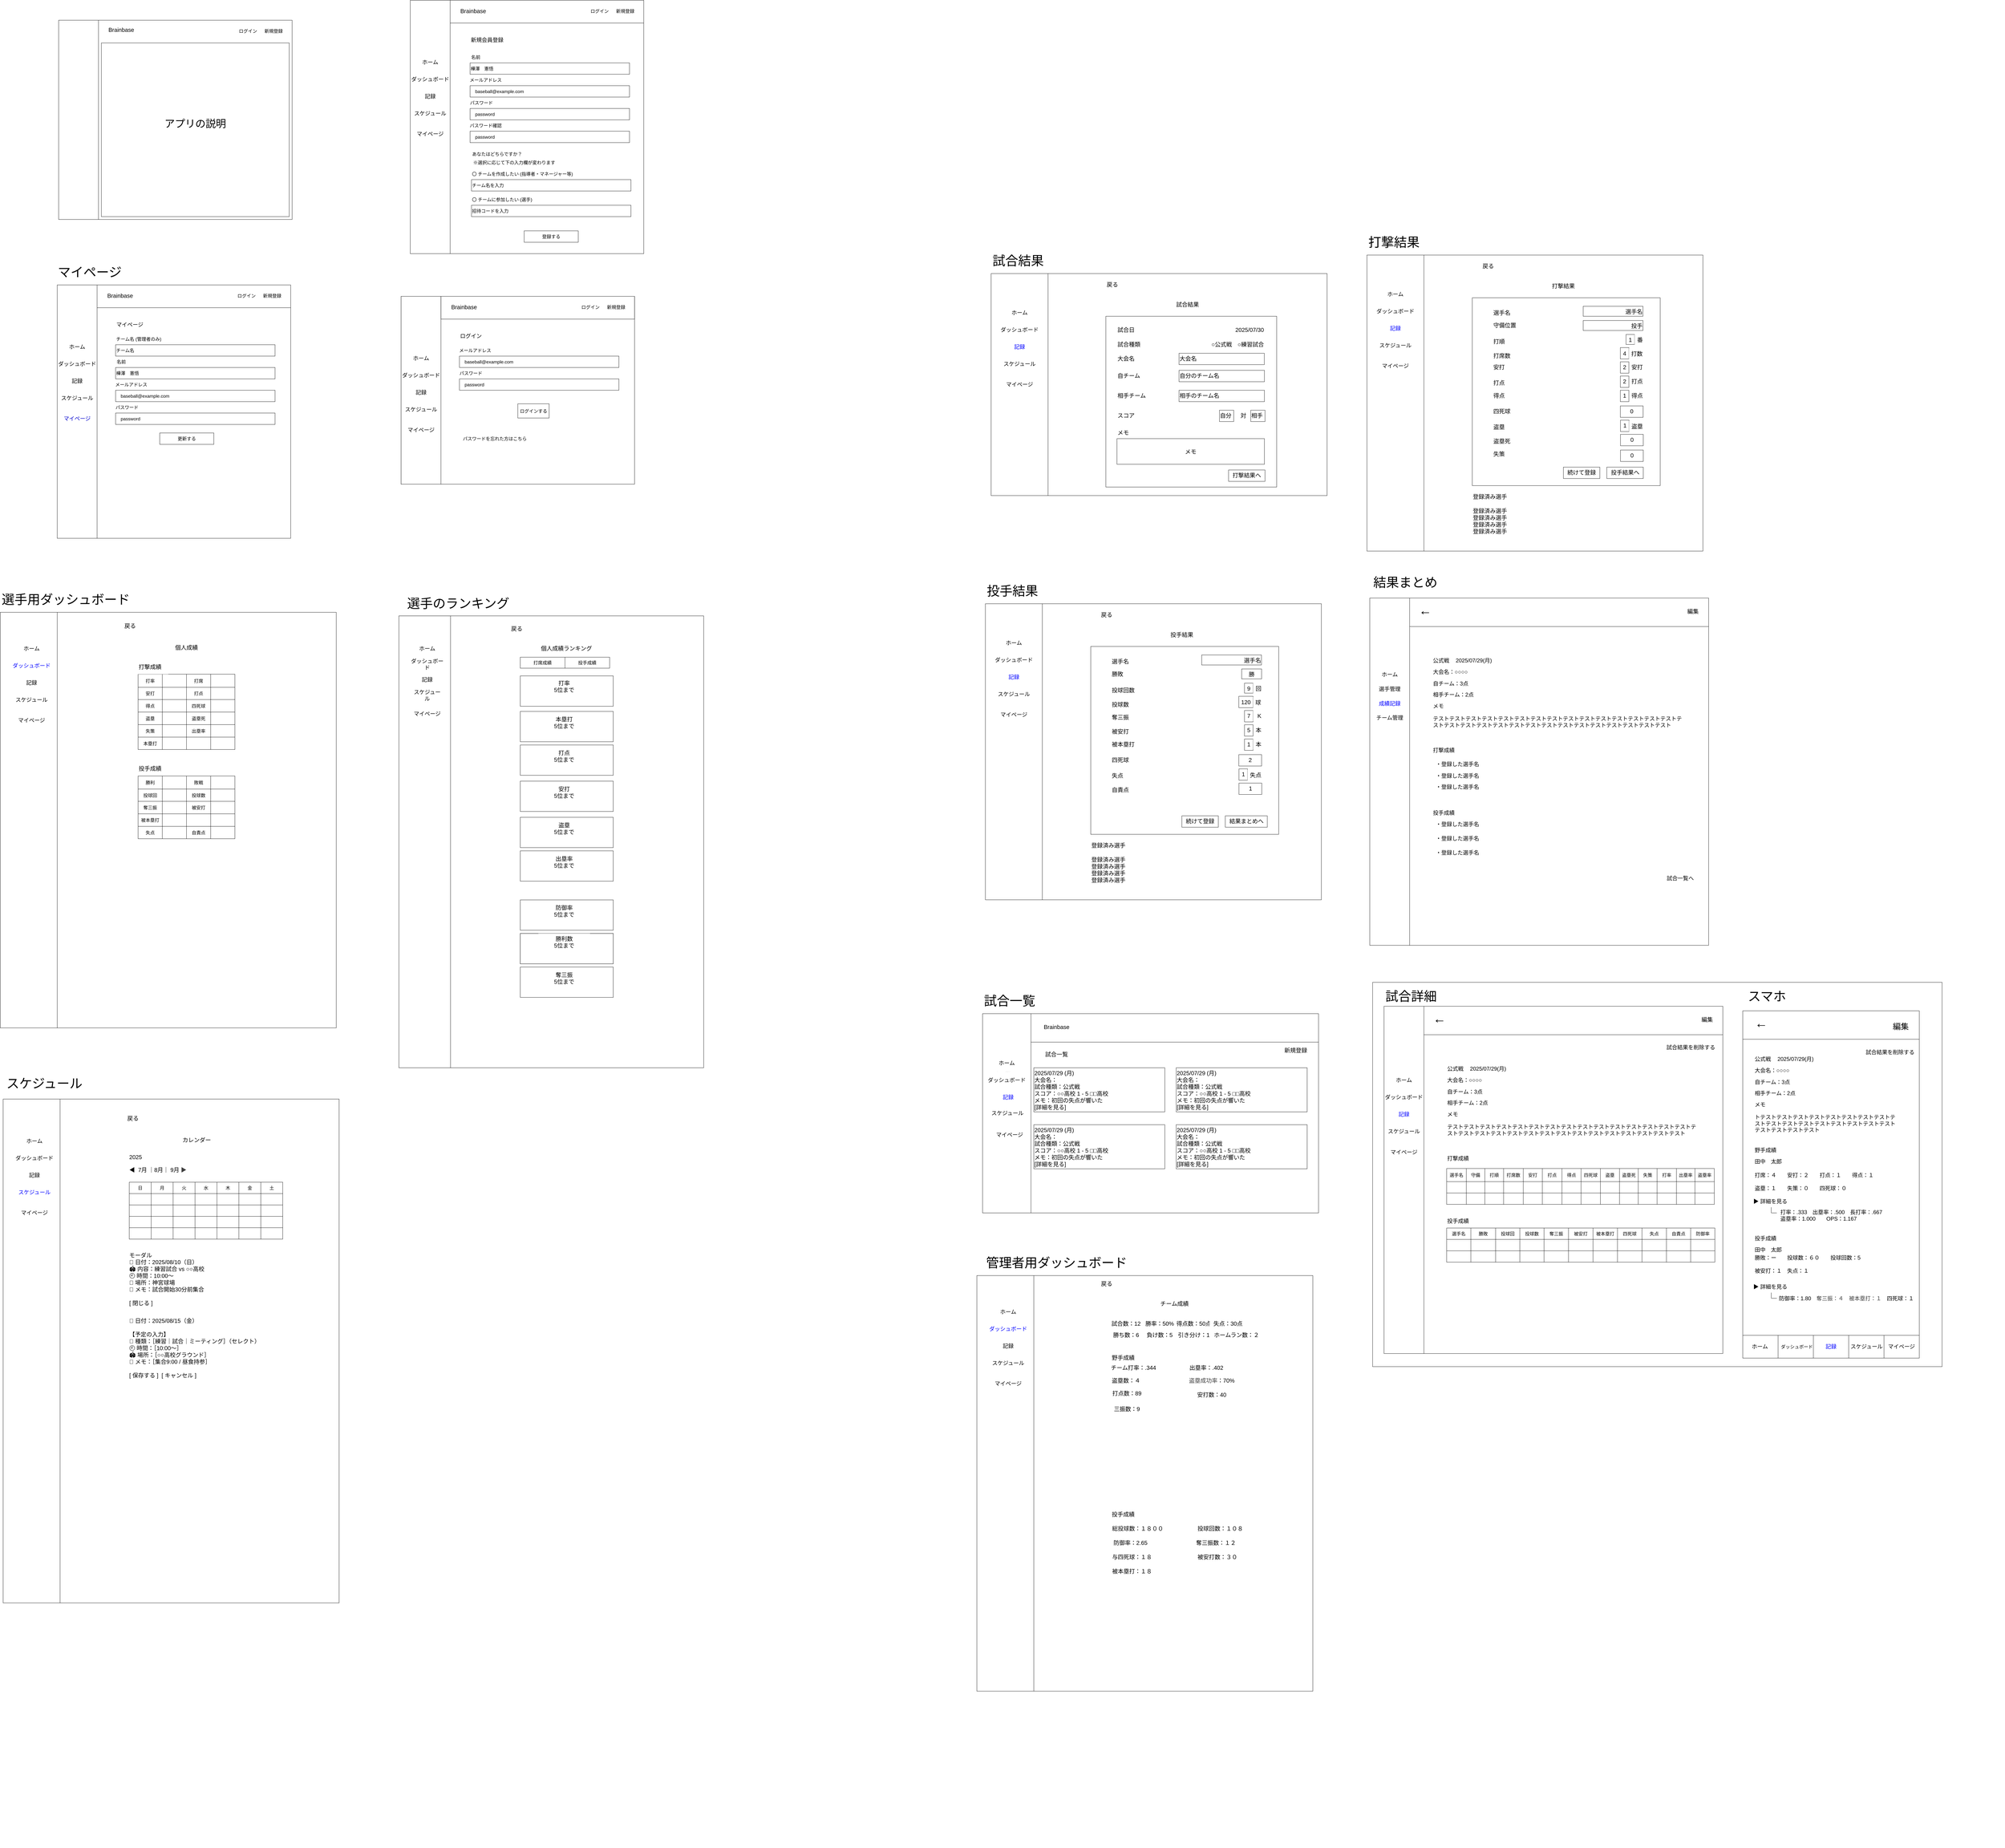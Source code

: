 <mxfile>
    <diagram id="Datpu9LUP-kLUccN0KaQ" name="ページ1">
        <mxGraphModel dx="1774" dy="1644" grid="1" gridSize="10" guides="1" tooltips="1" connect="1" arrows="1" fold="1" page="1" pageScale="1" pageWidth="827" pageHeight="1169" math="0" shadow="0">
            <root>
                <mxCell id="0"/>
                <mxCell id="1" parent="0"/>
                <mxCell id="478" value="" style="group;movable=1;resizable=1;rotatable=1;deletable=1;editable=1;locked=0;connectable=1;" parent="1" vertex="1" connectable="0">
                    <mxGeometry x="2760" y="2470" width="1180" height="780" as="geometry"/>
                </mxCell>
                <mxCell id="11" value="&lt;div&gt;&lt;br&gt;&lt;/div&gt;&lt;div&gt;&lt;br&gt;&lt;/div&gt;" style="whiteSpace=wrap;html=1;container=0;" parent="478" vertex="1">
                    <mxGeometry y="80" width="1180" height="700" as="geometry"/>
                </mxCell>
                <mxCell id="16" value="&lt;div&gt;&lt;br&gt;&lt;/div&gt;&lt;div&gt;&lt;br&gt;&lt;/div&gt;" style="whiteSpace=wrap;html=1;container=0;" parent="478" vertex="1">
                    <mxGeometry y="80" width="170" height="700" as="geometry"/>
                </mxCell>
                <mxCell id="4" value="&lt;div&gt;&lt;br&gt;&lt;/div&gt;&lt;div&gt;&lt;br&gt;&lt;/div&gt;" style="whiteSpace=wrap;html=1;container=0;" parent="478" vertex="1">
                    <mxGeometry x="170" y="80" width="650" height="70" as="geometry"/>
                </mxCell>
                <mxCell id="17" value="&lt;div&gt;&lt;br&gt;&lt;/div&gt;&lt;div&gt;&lt;br&gt;&lt;/div&gt;" style="whiteSpace=wrap;html=1;container=0;" parent="478" vertex="1">
                    <mxGeometry x="170" y="80" width="1010" height="100" as="geometry"/>
                </mxCell>
                <mxCell id="18" value="&lt;div&gt;試合一覧&lt;/div&gt;&lt;div&gt;&lt;br&gt;&lt;/div&gt;" style="whiteSpace=wrap;html=1;strokeColor=none;fontSize=20;verticalAlign=top;align=center;container=0;" parent="478" vertex="1">
                    <mxGeometry x="190" y="204" width="140" height="45" as="geometry"/>
                </mxCell>
                <mxCell id="20" value="ホーム" style="whiteSpace=wrap;html=1;strokeColor=none;fontSize=19;container=0;" parent="478" vertex="1">
                    <mxGeometry x="10" y="249" width="120" height="60" as="geometry"/>
                </mxCell>
                <mxCell id="21" value="選手管理" style="whiteSpace=wrap;html=1;strokeColor=none;fontSize=19;container=0;" parent="478" vertex="1">
                    <mxGeometry x="10" y="300" width="120" height="60" as="geometry"/>
                </mxCell>
                <mxCell id="23" value="&lt;font style=&quot;color: rgb(51, 51, 255);&quot;&gt;成績記録&lt;/font&gt;" style="whiteSpace=wrap;html=1;strokeColor=none;fontSize=19;container=0;" parent="478" vertex="1">
                    <mxGeometry x="10" y="350" width="120" height="60" as="geometry"/>
                </mxCell>
                <mxCell id="24" value="チーム管理" style="whiteSpace=wrap;html=1;strokeColor=none;fontSize=19;container=0;" parent="478" vertex="1">
                    <mxGeometry x="10" y="400" width="120" height="60" as="geometry"/>
                </mxCell>
                <mxCell id="59" value="&lt;div&gt;新規登録&lt;/div&gt;&lt;div&gt;&lt;br&gt;&lt;/div&gt;" style="whiteSpace=wrap;html=1;strokeColor=none;fontSize=20;verticalAlign=top;align=center;container=0;" parent="478" vertex="1">
                    <mxGeometry x="1030" y="190" width="140" height="45" as="geometry"/>
                </mxCell>
                <mxCell id="181" value="&lt;div style=&quot;&quot;&gt;&lt;span style=&quot;background-color: transparent;&quot;&gt;2025/07/29 (月)&lt;/span&gt;&lt;/div&gt;&lt;div style=&quot;&quot;&gt;&lt;span style=&quot;background-color: transparent;&quot;&gt;大会名：&lt;/span&gt;&lt;/div&gt;&lt;div&gt;試合種類：公式戦&lt;/div&gt;&lt;div&gt;スコア：○○高校 1 - 5 □□高校&lt;/div&gt;&lt;div&gt;メモ：初回の失点が響いた&lt;/div&gt;&lt;div&gt;[詳細を見る]&lt;/div&gt;" style="whiteSpace=wrap;html=1;strokeColor=default;fontSize=20;verticalAlign=top;align=left;container=0;" parent="478" vertex="1">
                    <mxGeometry x="180" y="270" width="460" height="155" as="geometry"/>
                </mxCell>
                <mxCell id="184" value="&lt;div style=&quot;&quot;&gt;&lt;span style=&quot;background-color: transparent;&quot;&gt;2025/07/29 (月)&lt;/span&gt;&lt;/div&gt;&lt;div style=&quot;&quot;&gt;&lt;span style=&quot;background-color: transparent;&quot;&gt;大会名：&lt;/span&gt;&lt;/div&gt;&lt;div&gt;試合種類：公式戦&lt;/div&gt;&lt;div&gt;スコア：○○高校 1 - 5 □□高校&lt;/div&gt;&lt;div&gt;メモ：初回の失点が響いた&lt;/div&gt;&lt;div&gt;[詳細を見る]&lt;/div&gt;" style="whiteSpace=wrap;html=1;strokeColor=default;fontSize=20;verticalAlign=top;align=left;container=0;" parent="478" vertex="1">
                    <mxGeometry x="680" y="270" width="460" height="155" as="geometry"/>
                </mxCell>
                <mxCell id="187" value="&lt;div style=&quot;&quot;&gt;&lt;span style=&quot;background-color: transparent;&quot;&gt;2025/07/29 (月)&lt;/span&gt;&lt;/div&gt;&lt;div style=&quot;&quot;&gt;&lt;span style=&quot;background-color: transparent;&quot;&gt;大会名：&lt;/span&gt;&lt;/div&gt;&lt;div&gt;試合種類：公式戦&lt;/div&gt;&lt;div&gt;スコア：○○高校 1 - 5 □□高校&lt;/div&gt;&lt;div&gt;メモ：初回の失点が響いた&lt;/div&gt;&lt;div&gt;[詳細を見る]&lt;/div&gt;" style="whiteSpace=wrap;html=1;strokeColor=default;fontSize=20;verticalAlign=top;align=left;container=0;" parent="478" vertex="1">
                    <mxGeometry x="680" y="470" width="460" height="155" as="geometry"/>
                </mxCell>
                <mxCell id="188" value="&lt;div style=&quot;&quot;&gt;&lt;span style=&quot;background-color: transparent;&quot;&gt;2025/07/29 (月)&lt;/span&gt;&lt;/div&gt;&lt;div style=&quot;&quot;&gt;&lt;span style=&quot;background-color: transparent;&quot;&gt;大会名：&lt;/span&gt;&lt;/div&gt;&lt;div&gt;試合種類：公式戦&lt;/div&gt;&lt;div&gt;スコア：○○高校 1 - 5 □□高校&lt;/div&gt;&lt;div&gt;メモ：初回の失点が響いた&lt;/div&gt;&lt;div&gt;[詳細を見る]&lt;/div&gt;" style="whiteSpace=wrap;html=1;strokeColor=default;fontSize=20;verticalAlign=top;align=left;container=0;" parent="478" vertex="1">
                    <mxGeometry x="180" y="470" width="460" height="155" as="geometry"/>
                </mxCell>
                <mxCell id="189" value="&lt;div&gt;Brainbase&lt;/div&gt;&lt;div&gt;&lt;br&gt;&lt;/div&gt;" style="whiteSpace=wrap;html=1;strokeColor=none;fontSize=20;verticalAlign=top;align=center;container=0;" parent="478" vertex="1">
                    <mxGeometry x="190" y="107.5" width="140" height="45" as="geometry"/>
                </mxCell>
                <mxCell id="470" value="&lt;div&gt;試合一覧&lt;/div&gt;" style="whiteSpace=wrap;html=1;strokeColor=none;fontSize=45;verticalAlign=bottom;align=center;container=0;" parent="478" vertex="1">
                    <mxGeometry width="190" height="65" as="geometry"/>
                </mxCell>
                <mxCell id="1345" value="ホーム" style="whiteSpace=wrap;html=1;strokeColor=none;fontSize=19;container=0;" parent="478" vertex="1">
                    <mxGeometry x="30" y="223.75" width="110" height="60" as="geometry"/>
                </mxCell>
                <mxCell id="1346" value="ダッシュボード" style="whiteSpace=wrap;html=1;strokeColor=none;fontSize=19;container=0;" parent="478" vertex="1">
                    <mxGeometry x="15" y="283.75" width="140" height="60" as="geometry"/>
                </mxCell>
                <mxCell id="1347" value="&lt;font style=&quot;color: rgb(0, 0, 255);&quot;&gt;記録&lt;/font&gt;" style="whiteSpace=wrap;html=1;strokeColor=none;fontSize=19;container=0;" parent="478" vertex="1">
                    <mxGeometry x="30" y="343.75" width="120" height="60" as="geometry"/>
                </mxCell>
                <mxCell id="1348" value="スケジュール" style="whiteSpace=wrap;html=1;strokeColor=none;fontSize=19;container=0;" parent="478" vertex="1">
                    <mxGeometry x="20" y="400" width="135" height="60" as="geometry"/>
                </mxCell>
                <mxCell id="1349" value="マイページ" style="whiteSpace=wrap;html=1;strokeColor=none;fontSize=19;container=0;" parent="478" vertex="1">
                    <mxGeometry x="35" y="476.25" width="120" height="60" as="geometry"/>
                </mxCell>
                <mxCell id="582" value="" style="group;movable=1;resizable=1;rotatable=1;deletable=1;editable=1;locked=0;connectable=1;" parent="1" vertex="1" connectable="0">
                    <mxGeometry x="4130" y="2440" width="2220" height="3040" as="geometry"/>
                </mxCell>
                <mxCell id="480" value="" style="rounded=0;whiteSpace=wrap;html=1;" parent="582" vertex="1">
                    <mxGeometry width="2000" height="1350" as="geometry"/>
                </mxCell>
                <mxCell id="479" value="" style="group" parent="582" vertex="1" connectable="0">
                    <mxGeometry x="40" y="14" width="1190" height="1290" as="geometry"/>
                </mxCell>
                <mxCell id="467" value="" style="group" parent="479" vertex="1" connectable="0">
                    <mxGeometry y="8" width="1190" height="1282" as="geometry"/>
                </mxCell>
                <mxCell id="170" value="" style="group" parent="467" vertex="1" connectable="0">
                    <mxGeometry x="10" y="72" width="1180" height="1210" as="geometry"/>
                </mxCell>
                <mxCell id="171" value="&lt;div&gt;&lt;br&gt;&lt;/div&gt;&lt;div&gt;&lt;br&gt;&lt;/div&gt;" style="whiteSpace=wrap;html=1;" parent="170" vertex="1">
                    <mxGeometry x="-10" y="-10" width="1190" height="1220" as="geometry"/>
                </mxCell>
                <mxCell id="172" value="&lt;div&gt;&lt;br&gt;&lt;/div&gt;&lt;div&gt;&lt;br&gt;&lt;/div&gt;" style="whiteSpace=wrap;html=1;" parent="170" vertex="1">
                    <mxGeometry x="130" y="-10" width="1050" height="100" as="geometry"/>
                </mxCell>
                <mxCell id="173" value="&lt;div&gt;&lt;br&gt;&lt;/div&gt;&lt;div&gt;&lt;br&gt;&lt;/div&gt;" style="whiteSpace=wrap;html=1;" parent="170" vertex="1">
                    <mxGeometry x="-10" y="-10" width="140" height="1220" as="geometry"/>
                </mxCell>
                <mxCell id="200" value="2025/07/29(月)" style="whiteSpace=wrap;html=1;strokeColor=none;fontSize=19;align=left;" parent="170" vertex="1">
                    <mxGeometry x="290" y="180" width="140" height="60" as="geometry"/>
                </mxCell>
                <mxCell id="201" value="大会名：○○○○" style="whiteSpace=wrap;html=1;strokeColor=none;fontSize=19;align=left;" parent="170" vertex="1">
                    <mxGeometry x="210" y="220" width="140" height="60" as="geometry"/>
                </mxCell>
                <mxCell id="202" value="公式戦" style="whiteSpace=wrap;html=1;strokeColor=none;fontSize=19;align=left;" parent="170" vertex="1">
                    <mxGeometry x="210" y="180" width="80" height="60" as="geometry"/>
                </mxCell>
                <mxCell id="203" value="&lt;div&gt;編集&lt;/div&gt;&lt;div&gt;&lt;br&gt;&lt;/div&gt;" style="whiteSpace=wrap;html=1;strokeColor=none;fontSize=20;verticalAlign=top;align=center;" parent="170" vertex="1">
                    <mxGeometry x="1090" y="17.5" width="70" height="45" as="geometry"/>
                </mxCell>
                <mxCell id="207" value="自チーム：3点" style="whiteSpace=wrap;html=1;strokeColor=none;fontSize=19;align=left;" parent="170" vertex="1">
                    <mxGeometry x="210" y="261" width="590" height="60" as="geometry"/>
                </mxCell>
                <mxCell id="214" value="メモ" style="whiteSpace=wrap;html=1;strokeColor=none;fontSize=19;align=left;" parent="170" vertex="1">
                    <mxGeometry x="210" y="340" width="590" height="60" as="geometry"/>
                </mxCell>
                <mxCell id="234" value="&lt;span style=&quot;color: rgb(0, 0, 0);&quot;&gt;テスト&lt;/span&gt;&lt;span style=&quot;color: rgb(0, 0, 0);&quot;&gt;テスト&lt;/span&gt;&lt;span style=&quot;color: rgb(0, 0, 0);&quot;&gt;テスト&lt;/span&gt;&lt;span style=&quot;color: rgb(0, 0, 0);&quot;&gt;テスト&lt;/span&gt;&lt;span style=&quot;color: rgb(0, 0, 0);&quot;&gt;テスト&lt;/span&gt;&lt;span style=&quot;color: rgb(0, 0, 0);&quot;&gt;テスト&lt;/span&gt;&lt;span style=&quot;color: rgb(0, 0, 0);&quot;&gt;テスト&lt;/span&gt;&lt;span style=&quot;color: rgb(0, 0, 0);&quot;&gt;テスト&lt;/span&gt;&lt;span style=&quot;color: rgb(0, 0, 0);&quot;&gt;テスト&lt;/span&gt;&lt;span style=&quot;color: rgb(0, 0, 0);&quot;&gt;テスト&lt;/span&gt;&lt;span style=&quot;color: rgb(0, 0, 0);&quot;&gt;テスト&lt;/span&gt;&lt;span style=&quot;color: rgb(0, 0, 0);&quot;&gt;テスト&lt;/span&gt;&lt;span style=&quot;color: rgb(0, 0, 0);&quot;&gt;テスト&lt;/span&gt;&lt;span style=&quot;color: rgb(0, 0, 0);&quot;&gt;テスト&lt;/span&gt;&lt;span style=&quot;color: rgb(0, 0, 0);&quot;&gt;テスト&lt;/span&gt;&lt;span style=&quot;color: rgb(0, 0, 0);&quot;&gt;テスト&lt;/span&gt;&lt;span style=&quot;color: rgb(0, 0, 0);&quot;&gt;テスト&lt;/span&gt;&lt;span style=&quot;color: rgb(0, 0, 0);&quot;&gt;テスト&lt;/span&gt;&lt;span style=&quot;color: rgb(0, 0, 0);&quot;&gt;テスト&lt;/span&gt;&lt;span style=&quot;color: rgb(0, 0, 0);&quot;&gt;テスト&lt;/span&gt;&lt;span style=&quot;color: rgb(0, 0, 0);&quot;&gt;テスト&lt;/span&gt;&lt;span style=&quot;color: rgb(0, 0, 0);&quot;&gt;テスト&lt;/span&gt;&lt;span style=&quot;color: rgb(0, 0, 0);&quot;&gt;テスト&lt;/span&gt;&lt;span style=&quot;color: rgb(0, 0, 0);&quot;&gt;テスト&lt;/span&gt;&lt;span style=&quot;color: rgb(0, 0, 0);&quot;&gt;テスト&lt;/span&gt;&lt;span style=&quot;color: rgb(0, 0, 0);&quot;&gt;テスト&lt;/span&gt;&lt;span style=&quot;color: rgb(0, 0, 0);&quot;&gt;テスト&lt;/span&gt;&lt;span style=&quot;color: rgb(0, 0, 0);&quot;&gt;テスト&lt;/span&gt;&lt;span style=&quot;color: rgb(0, 0, 0);&quot;&gt;テスト&lt;/span&gt;&lt;span style=&quot;color: rgb(0, 0, 0);&quot;&gt;テスト&lt;/span&gt;" style="whiteSpace=wrap;html=1;strokeColor=none;fontSize=19;align=left;" parent="170" vertex="1">
                    <mxGeometry x="210" y="380" width="880" height="90" as="geometry"/>
                </mxCell>
                <mxCell id="237" value="相手チーム：2点" style="whiteSpace=wrap;html=1;strokeColor=none;fontSize=19;align=left;" parent="170" vertex="1">
                    <mxGeometry x="210" y="300" width="590" height="60" as="geometry"/>
                </mxCell>
                <mxCell id="238" value="打撃成績" style="whiteSpace=wrap;html=1;strokeColor=none;fontSize=19;align=left;" parent="170" vertex="1">
                    <mxGeometry x="210" y="500" width="85" height="49" as="geometry"/>
                </mxCell>
                <mxCell id="334" value="" style="shape=table;startSize=0;container=1;collapsible=0;childLayout=tableLayout;fontSize=16;" parent="170" vertex="1">
                    <mxGeometry x="210" y="560" width="940" height="126" as="geometry"/>
                </mxCell>
                <mxCell id="335" value="" style="shape=tableRow;horizontal=0;startSize=0;swimlaneHead=0;swimlaneBody=0;strokeColor=inherit;top=0;left=0;bottom=0;right=0;collapsible=0;dropTarget=0;fillColor=none;points=[[0,0.5],[1,0.5]];portConstraint=eastwest;fontSize=16;" parent="334" vertex="1">
                    <mxGeometry width="940" height="46" as="geometry"/>
                </mxCell>
                <mxCell id="336" value="選手名" style="shape=partialRectangle;html=1;whiteSpace=wrap;connectable=0;strokeColor=inherit;overflow=hidden;fillColor=none;top=0;left=0;bottom=0;right=0;pointerEvents=1;fontSize=16;" parent="335" vertex="1">
                    <mxGeometry width="69" height="46" as="geometry">
                        <mxRectangle width="69" height="46" as="alternateBounds"/>
                    </mxGeometry>
                </mxCell>
                <mxCell id="822" value="守備" style="shape=partialRectangle;html=1;whiteSpace=wrap;connectable=0;strokeColor=inherit;overflow=hidden;fillColor=none;top=0;left=0;bottom=0;right=0;pointerEvents=1;fontSize=16;" parent="335" vertex="1">
                    <mxGeometry x="69" width="65" height="46" as="geometry">
                        <mxRectangle width="65" height="46" as="alternateBounds"/>
                    </mxGeometry>
                </mxCell>
                <mxCell id="763" value="打順" style="shape=partialRectangle;html=1;whiteSpace=wrap;connectable=0;strokeColor=inherit;overflow=hidden;fillColor=none;top=0;left=0;bottom=0;right=0;pointerEvents=1;fontSize=16;" parent="335" vertex="1">
                    <mxGeometry x="134" width="66" height="46" as="geometry">
                        <mxRectangle width="66" height="46" as="alternateBounds"/>
                    </mxGeometry>
                </mxCell>
                <mxCell id="742" value="打席数" style="shape=partialRectangle;html=1;whiteSpace=wrap;connectable=0;strokeColor=inherit;overflow=hidden;fillColor=none;top=0;left=0;bottom=0;right=0;pointerEvents=1;fontSize=16;" parent="335" vertex="1">
                    <mxGeometry x="200" width="69" height="46" as="geometry">
                        <mxRectangle width="69" height="46" as="alternateBounds"/>
                    </mxGeometry>
                </mxCell>
                <mxCell id="745" value="安打" style="shape=partialRectangle;html=1;whiteSpace=wrap;connectable=0;strokeColor=inherit;overflow=hidden;fillColor=none;top=0;left=0;bottom=0;right=0;pointerEvents=1;fontSize=16;" parent="335" vertex="1">
                    <mxGeometry x="269" width="67" height="46" as="geometry">
                        <mxRectangle width="67" height="46" as="alternateBounds"/>
                    </mxGeometry>
                </mxCell>
                <mxCell id="748" value="&lt;span style=&quot;color: rgb(0, 0, 0);&quot;&gt;打点&lt;/span&gt;" style="shape=partialRectangle;html=1;whiteSpace=wrap;connectable=0;strokeColor=inherit;overflow=hidden;fillColor=none;top=0;left=0;bottom=0;right=0;pointerEvents=1;fontSize=16;" parent="335" vertex="1">
                    <mxGeometry x="336" width="69" height="46" as="geometry">
                        <mxRectangle width="69" height="46" as="alternateBounds"/>
                    </mxGeometry>
                </mxCell>
                <mxCell id="356" value="得点" style="shape=partialRectangle;html=1;whiteSpace=wrap;connectable=0;strokeColor=inherit;overflow=hidden;fillColor=none;top=0;left=0;bottom=0;right=0;pointerEvents=1;fontSize=16;" parent="335" vertex="1">
                    <mxGeometry x="405" width="67" height="46" as="geometry">
                        <mxRectangle width="67" height="46" as="alternateBounds"/>
                    </mxGeometry>
                </mxCell>
                <mxCell id="766" value="四死球" style="shape=partialRectangle;html=1;whiteSpace=wrap;connectable=0;strokeColor=inherit;overflow=hidden;fillColor=none;top=0;left=0;bottom=0;right=0;pointerEvents=1;fontSize=16;" parent="335" vertex="1">
                    <mxGeometry x="472" width="68" height="46" as="geometry">
                        <mxRectangle width="68" height="46" as="alternateBounds"/>
                    </mxGeometry>
                </mxCell>
                <mxCell id="751" value="&lt;span style=&quot;color: rgb(0, 0, 0);&quot;&gt;盗塁&lt;/span&gt;" style="shape=partialRectangle;html=1;whiteSpace=wrap;connectable=0;strokeColor=inherit;overflow=hidden;fillColor=none;top=0;left=0;bottom=0;right=0;pointerEvents=1;fontSize=16;" parent="335" vertex="1">
                    <mxGeometry x="540" width="67" height="46" as="geometry">
                        <mxRectangle width="67" height="46" as="alternateBounds"/>
                    </mxGeometry>
                </mxCell>
                <mxCell id="754" value="&lt;span style=&quot;color: rgb(0, 0, 0);&quot;&gt;盗塁死&lt;/span&gt;" style="shape=partialRectangle;html=1;whiteSpace=wrap;connectable=0;strokeColor=inherit;overflow=hidden;fillColor=none;top=0;left=0;bottom=0;right=0;pointerEvents=1;fontSize=16;" parent="335" vertex="1">
                    <mxGeometry x="607" width="66" height="46" as="geometry">
                        <mxRectangle width="66" height="46" as="alternateBounds"/>
                    </mxGeometry>
                </mxCell>
                <mxCell id="757" value="&lt;span style=&quot;color: rgb(0, 0, 0);&quot;&gt;失策&lt;/span&gt;" style="shape=partialRectangle;html=1;whiteSpace=wrap;connectable=0;strokeColor=inherit;overflow=hidden;fillColor=none;top=0;left=0;bottom=0;right=0;pointerEvents=1;fontSize=16;" parent="335" vertex="1">
                    <mxGeometry x="673" width="66" height="46" as="geometry">
                        <mxRectangle width="66" height="46" as="alternateBounds"/>
                    </mxGeometry>
                </mxCell>
                <mxCell id="760" value="&lt;span style=&quot;color: rgb(0, 0, 0);&quot;&gt;打率&lt;/span&gt;" style="shape=partialRectangle;html=1;whiteSpace=wrap;connectable=0;strokeColor=inherit;overflow=hidden;fillColor=none;top=0;left=0;bottom=0;right=0;pointerEvents=1;fontSize=16;" parent="335" vertex="1">
                    <mxGeometry x="739" width="68" height="46" as="geometry">
                        <mxRectangle width="68" height="46" as="alternateBounds"/>
                    </mxGeometry>
                </mxCell>
                <mxCell id="359" value="出塁率" style="shape=partialRectangle;html=1;whiteSpace=wrap;connectable=0;strokeColor=inherit;overflow=hidden;fillColor=none;top=0;left=0;bottom=0;right=0;pointerEvents=1;fontSize=16;" parent="335" vertex="1">
                    <mxGeometry x="807" width="65" height="46" as="geometry">
                        <mxRectangle width="65" height="46" as="alternateBounds"/>
                    </mxGeometry>
                </mxCell>
                <mxCell id="365" value="盗塁率" style="shape=partialRectangle;html=1;whiteSpace=wrap;connectable=0;strokeColor=inherit;overflow=hidden;fillColor=none;top=0;left=0;bottom=0;right=0;pointerEvents=1;fontSize=16;" parent="335" vertex="1">
                    <mxGeometry x="872" width="68" height="46" as="geometry">
                        <mxRectangle width="68" height="46" as="alternateBounds"/>
                    </mxGeometry>
                </mxCell>
                <mxCell id="339" value="" style="shape=tableRow;horizontal=0;startSize=0;swimlaneHead=0;swimlaneBody=0;strokeColor=inherit;top=0;left=0;bottom=0;right=0;collapsible=0;dropTarget=0;fillColor=none;points=[[0,0.5],[1,0.5]];portConstraint=eastwest;fontSize=16;" parent="334" vertex="1">
                    <mxGeometry y="46" width="940" height="40" as="geometry"/>
                </mxCell>
                <mxCell id="340" value="" style="shape=partialRectangle;html=1;whiteSpace=wrap;connectable=0;strokeColor=inherit;overflow=hidden;fillColor=none;top=0;left=0;bottom=0;right=0;pointerEvents=1;fontSize=16;" parent="339" vertex="1">
                    <mxGeometry width="69" height="40" as="geometry">
                        <mxRectangle width="69" height="40" as="alternateBounds"/>
                    </mxGeometry>
                </mxCell>
                <mxCell id="823" style="shape=partialRectangle;html=1;whiteSpace=wrap;connectable=0;strokeColor=inherit;overflow=hidden;fillColor=none;top=0;left=0;bottom=0;right=0;pointerEvents=1;fontSize=16;" parent="339" vertex="1">
                    <mxGeometry x="69" width="65" height="40" as="geometry">
                        <mxRectangle width="65" height="40" as="alternateBounds"/>
                    </mxGeometry>
                </mxCell>
                <mxCell id="764" style="shape=partialRectangle;html=1;whiteSpace=wrap;connectable=0;strokeColor=inherit;overflow=hidden;fillColor=none;top=0;left=0;bottom=0;right=0;pointerEvents=1;fontSize=16;" parent="339" vertex="1">
                    <mxGeometry x="134" width="66" height="40" as="geometry">
                        <mxRectangle width="66" height="40" as="alternateBounds"/>
                    </mxGeometry>
                </mxCell>
                <mxCell id="743" style="shape=partialRectangle;html=1;whiteSpace=wrap;connectable=0;strokeColor=inherit;overflow=hidden;fillColor=none;top=0;left=0;bottom=0;right=0;pointerEvents=1;fontSize=16;" parent="339" vertex="1">
                    <mxGeometry x="200" width="69" height="40" as="geometry">
                        <mxRectangle width="69" height="40" as="alternateBounds"/>
                    </mxGeometry>
                </mxCell>
                <mxCell id="746" style="shape=partialRectangle;html=1;whiteSpace=wrap;connectable=0;strokeColor=inherit;overflow=hidden;fillColor=none;top=0;left=0;bottom=0;right=0;pointerEvents=1;fontSize=16;" parent="339" vertex="1">
                    <mxGeometry x="269" width="67" height="40" as="geometry">
                        <mxRectangle width="67" height="40" as="alternateBounds"/>
                    </mxGeometry>
                </mxCell>
                <mxCell id="749" style="shape=partialRectangle;html=1;whiteSpace=wrap;connectable=0;strokeColor=inherit;overflow=hidden;fillColor=none;top=0;left=0;bottom=0;right=0;pointerEvents=1;fontSize=16;" parent="339" vertex="1">
                    <mxGeometry x="336" width="69" height="40" as="geometry">
                        <mxRectangle width="69" height="40" as="alternateBounds"/>
                    </mxGeometry>
                </mxCell>
                <mxCell id="357" style="shape=partialRectangle;html=1;whiteSpace=wrap;connectable=0;strokeColor=inherit;overflow=hidden;fillColor=none;top=0;left=0;bottom=0;right=0;pointerEvents=1;fontSize=16;" parent="339" vertex="1">
                    <mxGeometry x="405" width="67" height="40" as="geometry">
                        <mxRectangle width="67" height="40" as="alternateBounds"/>
                    </mxGeometry>
                </mxCell>
                <mxCell id="767" style="shape=partialRectangle;html=1;whiteSpace=wrap;connectable=0;strokeColor=inherit;overflow=hidden;fillColor=none;top=0;left=0;bottom=0;right=0;pointerEvents=1;fontSize=16;" parent="339" vertex="1">
                    <mxGeometry x="472" width="68" height="40" as="geometry">
                        <mxRectangle width="68" height="40" as="alternateBounds"/>
                    </mxGeometry>
                </mxCell>
                <mxCell id="752" style="shape=partialRectangle;html=1;whiteSpace=wrap;connectable=0;strokeColor=inherit;overflow=hidden;fillColor=none;top=0;left=0;bottom=0;right=0;pointerEvents=1;fontSize=16;" parent="339" vertex="1">
                    <mxGeometry x="540" width="67" height="40" as="geometry">
                        <mxRectangle width="67" height="40" as="alternateBounds"/>
                    </mxGeometry>
                </mxCell>
                <mxCell id="755" style="shape=partialRectangle;html=1;whiteSpace=wrap;connectable=0;strokeColor=inherit;overflow=hidden;fillColor=none;top=0;left=0;bottom=0;right=0;pointerEvents=1;fontSize=16;" parent="339" vertex="1">
                    <mxGeometry x="607" width="66" height="40" as="geometry">
                        <mxRectangle width="66" height="40" as="alternateBounds"/>
                    </mxGeometry>
                </mxCell>
                <mxCell id="758" style="shape=partialRectangle;html=1;whiteSpace=wrap;connectable=0;strokeColor=inherit;overflow=hidden;fillColor=none;top=0;left=0;bottom=0;right=0;pointerEvents=1;fontSize=16;" parent="339" vertex="1">
                    <mxGeometry x="673" width="66" height="40" as="geometry">
                        <mxRectangle width="66" height="40" as="alternateBounds"/>
                    </mxGeometry>
                </mxCell>
                <mxCell id="761" style="shape=partialRectangle;html=1;whiteSpace=wrap;connectable=0;strokeColor=inherit;overflow=hidden;fillColor=none;top=0;left=0;bottom=0;right=0;pointerEvents=1;fontSize=16;" parent="339" vertex="1">
                    <mxGeometry x="739" width="68" height="40" as="geometry">
                        <mxRectangle width="68" height="40" as="alternateBounds"/>
                    </mxGeometry>
                </mxCell>
                <mxCell id="360" style="shape=partialRectangle;html=1;whiteSpace=wrap;connectable=0;strokeColor=inherit;overflow=hidden;fillColor=none;top=0;left=0;bottom=0;right=0;pointerEvents=1;fontSize=16;" parent="339" vertex="1">
                    <mxGeometry x="807" width="65" height="40" as="geometry">
                        <mxRectangle width="65" height="40" as="alternateBounds"/>
                    </mxGeometry>
                </mxCell>
                <mxCell id="366" style="shape=partialRectangle;html=1;whiteSpace=wrap;connectable=0;strokeColor=inherit;overflow=hidden;fillColor=none;top=0;left=0;bottom=0;right=0;pointerEvents=1;fontSize=16;" parent="339" vertex="1">
                    <mxGeometry x="872" width="68" height="40" as="geometry">
                        <mxRectangle width="68" height="40" as="alternateBounds"/>
                    </mxGeometry>
                </mxCell>
                <mxCell id="343" value="" style="shape=tableRow;horizontal=0;startSize=0;swimlaneHead=0;swimlaneBody=0;strokeColor=inherit;top=0;left=0;bottom=0;right=0;collapsible=0;dropTarget=0;fillColor=none;points=[[0,0.5],[1,0.5]];portConstraint=eastwest;fontSize=16;" parent="334" vertex="1">
                    <mxGeometry y="86" width="940" height="40" as="geometry"/>
                </mxCell>
                <mxCell id="344" value="" style="shape=partialRectangle;html=1;whiteSpace=wrap;connectable=0;strokeColor=inherit;overflow=hidden;fillColor=none;top=0;left=0;bottom=0;right=0;pointerEvents=1;fontSize=16;" parent="343" vertex="1">
                    <mxGeometry width="69" height="40" as="geometry">
                        <mxRectangle width="69" height="40" as="alternateBounds"/>
                    </mxGeometry>
                </mxCell>
                <mxCell id="824" style="shape=partialRectangle;html=1;whiteSpace=wrap;connectable=0;strokeColor=inherit;overflow=hidden;fillColor=none;top=0;left=0;bottom=0;right=0;pointerEvents=1;fontSize=16;" parent="343" vertex="1">
                    <mxGeometry x="69" width="65" height="40" as="geometry">
                        <mxRectangle width="65" height="40" as="alternateBounds"/>
                    </mxGeometry>
                </mxCell>
                <mxCell id="765" style="shape=partialRectangle;html=1;whiteSpace=wrap;connectable=0;strokeColor=inherit;overflow=hidden;fillColor=none;top=0;left=0;bottom=0;right=0;pointerEvents=1;fontSize=16;" parent="343" vertex="1">
                    <mxGeometry x="134" width="66" height="40" as="geometry">
                        <mxRectangle width="66" height="40" as="alternateBounds"/>
                    </mxGeometry>
                </mxCell>
                <mxCell id="744" style="shape=partialRectangle;html=1;whiteSpace=wrap;connectable=0;strokeColor=inherit;overflow=hidden;fillColor=none;top=0;left=0;bottom=0;right=0;pointerEvents=1;fontSize=16;" parent="343" vertex="1">
                    <mxGeometry x="200" width="69" height="40" as="geometry">
                        <mxRectangle width="69" height="40" as="alternateBounds"/>
                    </mxGeometry>
                </mxCell>
                <mxCell id="747" style="shape=partialRectangle;html=1;whiteSpace=wrap;connectable=0;strokeColor=inherit;overflow=hidden;fillColor=none;top=0;left=0;bottom=0;right=0;pointerEvents=1;fontSize=16;" parent="343" vertex="1">
                    <mxGeometry x="269" width="67" height="40" as="geometry">
                        <mxRectangle width="67" height="40" as="alternateBounds"/>
                    </mxGeometry>
                </mxCell>
                <mxCell id="750" style="shape=partialRectangle;html=1;whiteSpace=wrap;connectable=0;strokeColor=inherit;overflow=hidden;fillColor=none;top=0;left=0;bottom=0;right=0;pointerEvents=1;fontSize=16;" parent="343" vertex="1">
                    <mxGeometry x="336" width="69" height="40" as="geometry">
                        <mxRectangle width="69" height="40" as="alternateBounds"/>
                    </mxGeometry>
                </mxCell>
                <mxCell id="358" style="shape=partialRectangle;html=1;whiteSpace=wrap;connectable=0;strokeColor=inherit;overflow=hidden;fillColor=none;top=0;left=0;bottom=0;right=0;pointerEvents=1;fontSize=16;" parent="343" vertex="1">
                    <mxGeometry x="405" width="67" height="40" as="geometry">
                        <mxRectangle width="67" height="40" as="alternateBounds"/>
                    </mxGeometry>
                </mxCell>
                <mxCell id="768" style="shape=partialRectangle;html=1;whiteSpace=wrap;connectable=0;strokeColor=inherit;overflow=hidden;fillColor=none;top=0;left=0;bottom=0;right=0;pointerEvents=1;fontSize=16;" parent="343" vertex="1">
                    <mxGeometry x="472" width="68" height="40" as="geometry">
                        <mxRectangle width="68" height="40" as="alternateBounds"/>
                    </mxGeometry>
                </mxCell>
                <mxCell id="753" style="shape=partialRectangle;html=1;whiteSpace=wrap;connectable=0;strokeColor=inherit;overflow=hidden;fillColor=none;top=0;left=0;bottom=0;right=0;pointerEvents=1;fontSize=16;" parent="343" vertex="1">
                    <mxGeometry x="540" width="67" height="40" as="geometry">
                        <mxRectangle width="67" height="40" as="alternateBounds"/>
                    </mxGeometry>
                </mxCell>
                <mxCell id="756" style="shape=partialRectangle;html=1;whiteSpace=wrap;connectable=0;strokeColor=inherit;overflow=hidden;fillColor=none;top=0;left=0;bottom=0;right=0;pointerEvents=1;fontSize=16;" parent="343" vertex="1">
                    <mxGeometry x="607" width="66" height="40" as="geometry">
                        <mxRectangle width="66" height="40" as="alternateBounds"/>
                    </mxGeometry>
                </mxCell>
                <mxCell id="759" style="shape=partialRectangle;html=1;whiteSpace=wrap;connectable=0;strokeColor=inherit;overflow=hidden;fillColor=none;top=0;left=0;bottom=0;right=0;pointerEvents=1;fontSize=16;" parent="343" vertex="1">
                    <mxGeometry x="673" width="66" height="40" as="geometry">
                        <mxRectangle width="66" height="40" as="alternateBounds"/>
                    </mxGeometry>
                </mxCell>
                <mxCell id="762" style="shape=partialRectangle;html=1;whiteSpace=wrap;connectable=0;strokeColor=inherit;overflow=hidden;fillColor=none;top=0;left=0;bottom=0;right=0;pointerEvents=1;fontSize=16;" parent="343" vertex="1">
                    <mxGeometry x="739" width="68" height="40" as="geometry">
                        <mxRectangle width="68" height="40" as="alternateBounds"/>
                    </mxGeometry>
                </mxCell>
                <mxCell id="361" style="shape=partialRectangle;html=1;whiteSpace=wrap;connectable=0;strokeColor=inherit;overflow=hidden;fillColor=none;top=0;left=0;bottom=0;right=0;pointerEvents=1;fontSize=16;" parent="343" vertex="1">
                    <mxGeometry x="807" width="65" height="40" as="geometry">
                        <mxRectangle width="65" height="40" as="alternateBounds"/>
                    </mxGeometry>
                </mxCell>
                <mxCell id="367" style="shape=partialRectangle;html=1;whiteSpace=wrap;connectable=0;strokeColor=inherit;overflow=hidden;fillColor=none;top=0;left=0;bottom=0;right=0;pointerEvents=1;fontSize=16;" parent="343" vertex="1">
                    <mxGeometry x="872" width="68" height="40" as="geometry">
                        <mxRectangle width="68" height="40" as="alternateBounds"/>
                    </mxGeometry>
                </mxCell>
                <mxCell id="386" value="投手成績" style="whiteSpace=wrap;html=1;strokeColor=none;fontSize=19;align=left;" parent="170" vertex="1">
                    <mxGeometry x="210" y="720" width="85" height="49" as="geometry"/>
                </mxCell>
                <mxCell id="387" value="" style="shape=table;startSize=0;container=1;collapsible=0;childLayout=tableLayout;fontSize=16;" parent="170" vertex="1">
                    <mxGeometry x="210" y="769" width="942" height="120" as="geometry"/>
                </mxCell>
                <mxCell id="388" value="" style="shape=tableRow;horizontal=0;startSize=0;swimlaneHead=0;swimlaneBody=0;strokeColor=inherit;top=0;left=0;bottom=0;right=0;collapsible=0;dropTarget=0;fillColor=none;points=[[0,0.5],[1,0.5]];portConstraint=eastwest;fontSize=16;" parent="387" vertex="1">
                    <mxGeometry width="942" height="40" as="geometry"/>
                </mxCell>
                <mxCell id="389" value="選手名" style="shape=partialRectangle;html=1;whiteSpace=wrap;connectable=0;strokeColor=inherit;overflow=hidden;fillColor=none;top=0;left=0;bottom=0;right=0;pointerEvents=1;fontSize=16;" parent="388" vertex="1">
                    <mxGeometry width="85" height="40" as="geometry">
                        <mxRectangle width="85" height="40" as="alternateBounds"/>
                    </mxGeometry>
                </mxCell>
                <mxCell id="390" value="勝敗" style="shape=partialRectangle;html=1;whiteSpace=wrap;connectable=0;strokeColor=inherit;overflow=hidden;fillColor=none;top=0;left=0;bottom=0;right=0;pointerEvents=1;fontSize=16;" parent="388" vertex="1">
                    <mxGeometry x="85" width="87" height="40" as="geometry">
                        <mxRectangle width="87" height="40" as="alternateBounds"/>
                    </mxGeometry>
                </mxCell>
                <mxCell id="391" value="投球回" style="shape=partialRectangle;html=1;whiteSpace=wrap;connectable=0;strokeColor=inherit;overflow=hidden;fillColor=none;top=0;left=0;bottom=0;right=0;pointerEvents=1;fontSize=16;" parent="388" vertex="1">
                    <mxGeometry x="172" width="85" height="40" as="geometry">
                        <mxRectangle width="85" height="40" as="alternateBounds"/>
                    </mxGeometry>
                </mxCell>
                <mxCell id="392" value="投球数" style="shape=partialRectangle;html=1;whiteSpace=wrap;connectable=0;strokeColor=inherit;overflow=hidden;fillColor=none;top=0;left=0;bottom=0;right=0;pointerEvents=1;fontSize=16;" parent="388" vertex="1">
                    <mxGeometry x="257" width="85" height="40" as="geometry">
                        <mxRectangle width="85" height="40" as="alternateBounds"/>
                    </mxGeometry>
                </mxCell>
                <mxCell id="445" value="奪三振" style="shape=partialRectangle;html=1;whiteSpace=wrap;connectable=0;strokeColor=inherit;overflow=hidden;fillColor=none;top=0;left=0;bottom=0;right=0;pointerEvents=1;fontSize=16;" parent="388" vertex="1">
                    <mxGeometry x="342" width="86" height="40" as="geometry">
                        <mxRectangle width="86" height="40" as="alternateBounds"/>
                    </mxGeometry>
                </mxCell>
                <mxCell id="920" value="&lt;span style=&quot;color: rgb(0, 0, 0);&quot;&gt;被安打&lt;/span&gt;" style="shape=partialRectangle;html=1;whiteSpace=wrap;connectable=0;strokeColor=inherit;overflow=hidden;fillColor=none;top=0;left=0;bottom=0;right=0;pointerEvents=1;fontSize=16;" parent="388" vertex="1">
                    <mxGeometry x="428" width="86" height="40" as="geometry">
                        <mxRectangle width="86" height="40" as="alternateBounds"/>
                    </mxGeometry>
                </mxCell>
                <mxCell id="923" value="&lt;span style=&quot;color: rgb(0, 0, 0);&quot;&gt;被本塁打&lt;/span&gt;" style="shape=partialRectangle;html=1;whiteSpace=wrap;connectable=0;strokeColor=inherit;overflow=hidden;fillColor=none;top=0;left=0;bottom=0;right=0;pointerEvents=1;fontSize=16;" parent="388" vertex="1">
                    <mxGeometry x="514" width="86" height="40" as="geometry">
                        <mxRectangle width="86" height="40" as="alternateBounds"/>
                    </mxGeometry>
                </mxCell>
                <mxCell id="448" value="四死球" style="shape=partialRectangle;html=1;whiteSpace=wrap;connectable=0;strokeColor=inherit;overflow=hidden;fillColor=none;top=0;left=0;bottom=0;right=0;pointerEvents=1;fontSize=16;" parent="388" vertex="1">
                    <mxGeometry x="600" width="86" height="40" as="geometry">
                        <mxRectangle width="86" height="40" as="alternateBounds"/>
                    </mxGeometry>
                </mxCell>
                <mxCell id="393" value="失点" style="shape=partialRectangle;html=1;whiteSpace=wrap;connectable=0;strokeColor=inherit;overflow=hidden;fillColor=none;top=0;left=0;bottom=0;right=0;pointerEvents=1;fontSize=16;" parent="388" vertex="1">
                    <mxGeometry x="686" width="86" height="40" as="geometry">
                        <mxRectangle width="86" height="40" as="alternateBounds"/>
                    </mxGeometry>
                </mxCell>
                <mxCell id="394" value="自責点" style="shape=partialRectangle;html=1;whiteSpace=wrap;connectable=0;strokeColor=inherit;overflow=hidden;fillColor=none;top=0;left=0;bottom=0;right=0;pointerEvents=1;fontSize=16;" parent="388" vertex="1">
                    <mxGeometry x="772" width="85" height="40" as="geometry">
                        <mxRectangle width="85" height="40" as="alternateBounds"/>
                    </mxGeometry>
                </mxCell>
                <mxCell id="397" value="防御率" style="shape=partialRectangle;html=1;whiteSpace=wrap;connectable=0;strokeColor=inherit;overflow=hidden;fillColor=none;top=0;left=0;bottom=0;right=0;pointerEvents=1;fontSize=16;" parent="388" vertex="1">
                    <mxGeometry x="857" width="85" height="40" as="geometry">
                        <mxRectangle width="85" height="40" as="alternateBounds"/>
                    </mxGeometry>
                </mxCell>
                <mxCell id="400" value="" style="shape=tableRow;horizontal=0;startSize=0;swimlaneHead=0;swimlaneBody=0;strokeColor=inherit;top=0;left=0;bottom=0;right=0;collapsible=0;dropTarget=0;fillColor=none;points=[[0,0.5],[1,0.5]];portConstraint=eastwest;fontSize=16;" parent="387" vertex="1">
                    <mxGeometry y="40" width="942" height="40" as="geometry"/>
                </mxCell>
                <mxCell id="401" value="" style="shape=partialRectangle;html=1;whiteSpace=wrap;connectable=0;strokeColor=inherit;overflow=hidden;fillColor=none;top=0;left=0;bottom=0;right=0;pointerEvents=1;fontSize=16;" parent="400" vertex="1">
                    <mxGeometry width="85" height="40" as="geometry">
                        <mxRectangle width="85" height="40" as="alternateBounds"/>
                    </mxGeometry>
                </mxCell>
                <mxCell id="402" value="" style="shape=partialRectangle;html=1;whiteSpace=wrap;connectable=0;strokeColor=inherit;overflow=hidden;fillColor=none;top=0;left=0;bottom=0;right=0;pointerEvents=1;fontSize=16;" parent="400" vertex="1">
                    <mxGeometry x="85" width="87" height="40" as="geometry">
                        <mxRectangle width="87" height="40" as="alternateBounds"/>
                    </mxGeometry>
                </mxCell>
                <mxCell id="403" value="" style="shape=partialRectangle;html=1;whiteSpace=wrap;connectable=0;strokeColor=inherit;overflow=hidden;fillColor=none;top=0;left=0;bottom=0;right=0;pointerEvents=1;fontSize=16;" parent="400" vertex="1">
                    <mxGeometry x="172" width="85" height="40" as="geometry">
                        <mxRectangle width="85" height="40" as="alternateBounds"/>
                    </mxGeometry>
                </mxCell>
                <mxCell id="404" style="shape=partialRectangle;html=1;whiteSpace=wrap;connectable=0;strokeColor=inherit;overflow=hidden;fillColor=none;top=0;left=0;bottom=0;right=0;pointerEvents=1;fontSize=16;" parent="400" vertex="1">
                    <mxGeometry x="257" width="85" height="40" as="geometry">
                        <mxRectangle width="85" height="40" as="alternateBounds"/>
                    </mxGeometry>
                </mxCell>
                <mxCell id="446" style="shape=partialRectangle;html=1;whiteSpace=wrap;connectable=0;strokeColor=inherit;overflow=hidden;fillColor=none;top=0;left=0;bottom=0;right=0;pointerEvents=1;fontSize=16;" parent="400" vertex="1">
                    <mxGeometry x="342" width="86" height="40" as="geometry">
                        <mxRectangle width="86" height="40" as="alternateBounds"/>
                    </mxGeometry>
                </mxCell>
                <mxCell id="921" style="shape=partialRectangle;html=1;whiteSpace=wrap;connectable=0;strokeColor=inherit;overflow=hidden;fillColor=none;top=0;left=0;bottom=0;right=0;pointerEvents=1;fontSize=16;" parent="400" vertex="1">
                    <mxGeometry x="428" width="86" height="40" as="geometry">
                        <mxRectangle width="86" height="40" as="alternateBounds"/>
                    </mxGeometry>
                </mxCell>
                <mxCell id="924" style="shape=partialRectangle;html=1;whiteSpace=wrap;connectable=0;strokeColor=inherit;overflow=hidden;fillColor=none;top=0;left=0;bottom=0;right=0;pointerEvents=1;fontSize=16;" parent="400" vertex="1">
                    <mxGeometry x="514" width="86" height="40" as="geometry">
                        <mxRectangle width="86" height="40" as="alternateBounds"/>
                    </mxGeometry>
                </mxCell>
                <mxCell id="449" style="shape=partialRectangle;html=1;whiteSpace=wrap;connectable=0;strokeColor=inherit;overflow=hidden;fillColor=none;top=0;left=0;bottom=0;right=0;pointerEvents=1;fontSize=16;" parent="400" vertex="1">
                    <mxGeometry x="600" width="86" height="40" as="geometry">
                        <mxRectangle width="86" height="40" as="alternateBounds"/>
                    </mxGeometry>
                </mxCell>
                <mxCell id="405" style="shape=partialRectangle;html=1;whiteSpace=wrap;connectable=0;strokeColor=inherit;overflow=hidden;fillColor=none;top=0;left=0;bottom=0;right=0;pointerEvents=1;fontSize=16;" parent="400" vertex="1">
                    <mxGeometry x="686" width="86" height="40" as="geometry">
                        <mxRectangle width="86" height="40" as="alternateBounds"/>
                    </mxGeometry>
                </mxCell>
                <mxCell id="406" style="shape=partialRectangle;html=1;whiteSpace=wrap;connectable=0;strokeColor=inherit;overflow=hidden;fillColor=none;top=0;left=0;bottom=0;right=0;pointerEvents=1;fontSize=16;" parent="400" vertex="1">
                    <mxGeometry x="772" width="85" height="40" as="geometry">
                        <mxRectangle width="85" height="40" as="alternateBounds"/>
                    </mxGeometry>
                </mxCell>
                <mxCell id="409" style="shape=partialRectangle;html=1;whiteSpace=wrap;connectable=0;strokeColor=inherit;overflow=hidden;fillColor=none;top=0;left=0;bottom=0;right=0;pointerEvents=1;fontSize=16;" parent="400" vertex="1">
                    <mxGeometry x="857" width="85" height="40" as="geometry">
                        <mxRectangle width="85" height="40" as="alternateBounds"/>
                    </mxGeometry>
                </mxCell>
                <mxCell id="412" value="" style="shape=tableRow;horizontal=0;startSize=0;swimlaneHead=0;swimlaneBody=0;strokeColor=inherit;top=0;left=0;bottom=0;right=0;collapsible=0;dropTarget=0;fillColor=none;points=[[0,0.5],[1,0.5]];portConstraint=eastwest;fontSize=16;" parent="387" vertex="1">
                    <mxGeometry y="80" width="942" height="40" as="geometry"/>
                </mxCell>
                <mxCell id="413" value="" style="shape=partialRectangle;html=1;whiteSpace=wrap;connectable=0;strokeColor=inherit;overflow=hidden;fillColor=none;top=0;left=0;bottom=0;right=0;pointerEvents=1;fontSize=16;" parent="412" vertex="1">
                    <mxGeometry width="85" height="40" as="geometry">
                        <mxRectangle width="85" height="40" as="alternateBounds"/>
                    </mxGeometry>
                </mxCell>
                <mxCell id="414" value="" style="shape=partialRectangle;html=1;whiteSpace=wrap;connectable=0;strokeColor=inherit;overflow=hidden;fillColor=none;top=0;left=0;bottom=0;right=0;pointerEvents=1;fontSize=16;" parent="412" vertex="1">
                    <mxGeometry x="85" width="87" height="40" as="geometry">
                        <mxRectangle width="87" height="40" as="alternateBounds"/>
                    </mxGeometry>
                </mxCell>
                <mxCell id="415" value="" style="shape=partialRectangle;html=1;whiteSpace=wrap;connectable=0;strokeColor=inherit;overflow=hidden;fillColor=none;top=0;left=0;bottom=0;right=0;pointerEvents=1;fontSize=16;" parent="412" vertex="1">
                    <mxGeometry x="172" width="85" height="40" as="geometry">
                        <mxRectangle width="85" height="40" as="alternateBounds"/>
                    </mxGeometry>
                </mxCell>
                <mxCell id="416" style="shape=partialRectangle;html=1;whiteSpace=wrap;connectable=0;strokeColor=inherit;overflow=hidden;fillColor=none;top=0;left=0;bottom=0;right=0;pointerEvents=1;fontSize=16;" parent="412" vertex="1">
                    <mxGeometry x="257" width="85" height="40" as="geometry">
                        <mxRectangle width="85" height="40" as="alternateBounds"/>
                    </mxGeometry>
                </mxCell>
                <mxCell id="447" style="shape=partialRectangle;html=1;whiteSpace=wrap;connectable=0;strokeColor=inherit;overflow=hidden;fillColor=none;top=0;left=0;bottom=0;right=0;pointerEvents=1;fontSize=16;" parent="412" vertex="1">
                    <mxGeometry x="342" width="86" height="40" as="geometry">
                        <mxRectangle width="86" height="40" as="alternateBounds"/>
                    </mxGeometry>
                </mxCell>
                <mxCell id="922" style="shape=partialRectangle;html=1;whiteSpace=wrap;connectable=0;strokeColor=inherit;overflow=hidden;fillColor=none;top=0;left=0;bottom=0;right=0;pointerEvents=1;fontSize=16;" parent="412" vertex="1">
                    <mxGeometry x="428" width="86" height="40" as="geometry">
                        <mxRectangle width="86" height="40" as="alternateBounds"/>
                    </mxGeometry>
                </mxCell>
                <mxCell id="925" style="shape=partialRectangle;html=1;whiteSpace=wrap;connectable=0;strokeColor=inherit;overflow=hidden;fillColor=none;top=0;left=0;bottom=0;right=0;pointerEvents=1;fontSize=16;" parent="412" vertex="1">
                    <mxGeometry x="514" width="86" height="40" as="geometry">
                        <mxRectangle width="86" height="40" as="alternateBounds"/>
                    </mxGeometry>
                </mxCell>
                <mxCell id="450" style="shape=partialRectangle;html=1;whiteSpace=wrap;connectable=0;strokeColor=inherit;overflow=hidden;fillColor=none;top=0;left=0;bottom=0;right=0;pointerEvents=1;fontSize=16;" parent="412" vertex="1">
                    <mxGeometry x="600" width="86" height="40" as="geometry">
                        <mxRectangle width="86" height="40" as="alternateBounds"/>
                    </mxGeometry>
                </mxCell>
                <mxCell id="417" style="shape=partialRectangle;html=1;whiteSpace=wrap;connectable=0;strokeColor=inherit;overflow=hidden;fillColor=none;top=0;left=0;bottom=0;right=0;pointerEvents=1;fontSize=16;" parent="412" vertex="1">
                    <mxGeometry x="686" width="86" height="40" as="geometry">
                        <mxRectangle width="86" height="40" as="alternateBounds"/>
                    </mxGeometry>
                </mxCell>
                <mxCell id="418" style="shape=partialRectangle;html=1;whiteSpace=wrap;connectable=0;strokeColor=inherit;overflow=hidden;fillColor=none;top=0;left=0;bottom=0;right=0;pointerEvents=1;fontSize=16;" parent="412" vertex="1">
                    <mxGeometry x="772" width="85" height="40" as="geometry">
                        <mxRectangle width="85" height="40" as="alternateBounds"/>
                    </mxGeometry>
                </mxCell>
                <mxCell id="421" style="shape=partialRectangle;html=1;whiteSpace=wrap;connectable=0;strokeColor=inherit;overflow=hidden;fillColor=none;top=0;left=0;bottom=0;right=0;pointerEvents=1;fontSize=16;" parent="412" vertex="1">
                    <mxGeometry x="857" width="85" height="40" as="geometry">
                        <mxRectangle width="85" height="40" as="alternateBounds"/>
                    </mxGeometry>
                </mxCell>
                <mxCell id="435" value="&lt;div&gt;←&lt;/div&gt;" style="whiteSpace=wrap;html=1;strokeColor=none;fontSize=45;verticalAlign=bottom;align=center;" parent="170" vertex="1">
                    <mxGeometry x="150" y="17.5" width="70" height="45" as="geometry"/>
                </mxCell>
                <mxCell id="436" value="試合結果を削除する" style="whiteSpace=wrap;html=1;strokeColor=none;fontSize=19;align=left;" parent="170" vertex="1">
                    <mxGeometry x="980" y="110" width="180" height="49" as="geometry"/>
                </mxCell>
                <mxCell id="1356" value="ホーム" style="whiteSpace=wrap;html=1;strokeColor=none;fontSize=19;container=0;fillColor=none;" parent="170" vertex="1">
                    <mxGeometry y="220" width="120" height="60" as="geometry"/>
                </mxCell>
                <mxCell id="1355" value="ダッシュボード" style="whiteSpace=wrap;html=1;strokeColor=none;fontSize=19;container=0;fillColor=none;" parent="170" vertex="1">
                    <mxGeometry x="-10" y="280" width="140" height="60" as="geometry"/>
                </mxCell>
                <mxCell id="1357" value="&lt;font style=&quot;color: rgb(0, 0, 255);&quot;&gt;記録&lt;/font&gt;" style="whiteSpace=wrap;html=1;strokeColor=none;fontSize=19;container=0;fillColor=none;" parent="170" vertex="1">
                    <mxGeometry y="340" width="120" height="60" as="geometry"/>
                </mxCell>
                <mxCell id="1358" value="スケジュール" style="whiteSpace=wrap;html=1;strokeColor=none;fontSize=19;container=0;fillColor=none;" parent="170" vertex="1">
                    <mxGeometry y="400" width="120" height="60" as="geometry"/>
                </mxCell>
                <mxCell id="1359" value="マイページ" style="whiteSpace=wrap;html=1;strokeColor=none;fontSize=19;container=0;fillColor=none;" parent="170" vertex="1">
                    <mxGeometry y="472.5" width="120" height="60" as="geometry"/>
                </mxCell>
                <mxCell id="466" value="&lt;div&gt;試合詳細&lt;/div&gt;" style="whiteSpace=wrap;html=1;strokeColor=none;fontSize=45;verticalAlign=bottom;align=center;" parent="479" vertex="1">
                    <mxGeometry width="190" height="65" as="geometry"/>
                </mxCell>
                <mxCell id="579" value="&lt;div&gt;スマホ&lt;/div&gt;" style="whiteSpace=wrap;html=1;strokeColor=none;fontSize=45;verticalAlign=bottom;align=center;" parent="582" vertex="1">
                    <mxGeometry x="1290" y="14" width="190" height="65" as="geometry"/>
                </mxCell>
                <mxCell id="429" value="" style="group" parent="582" vertex="1" connectable="0">
                    <mxGeometry x="1300" y="100" width="920" height="1413" as="geometry"/>
                </mxCell>
                <mxCell id="246" value="" style="group" parent="429" vertex="1" connectable="0">
                    <mxGeometry y="110" width="920" height="1303" as="geometry"/>
                </mxCell>
                <mxCell id="247" value="&lt;div&gt;&lt;br&gt;&lt;/div&gt;&lt;div&gt;&lt;br&gt;&lt;/div&gt;" style="whiteSpace=wrap;html=1;container=1;" parent="246" vertex="1">
                    <mxGeometry y="-110" width="620" height="1220" as="geometry"/>
                </mxCell>
                <mxCell id="451" value="" style="shape=table;startSize=0;container=1;collapsible=0;childLayout=tableLayout;fontSize=16;" parent="247" vertex="1">
                    <mxGeometry y="1140" width="620" height="80" as="geometry"/>
                </mxCell>
                <mxCell id="452" value="" style="shape=tableRow;horizontal=0;startSize=0;swimlaneHead=0;swimlaneBody=0;strokeColor=inherit;top=0;left=0;bottom=0;right=0;collapsible=0;dropTarget=0;fillColor=none;points=[[0,0.5],[1,0.5]];portConstraint=eastwest;fontSize=16;" parent="451" vertex="1">
                    <mxGeometry width="620" height="80" as="geometry"/>
                </mxCell>
                <mxCell id="464" style="shape=partialRectangle;html=1;whiteSpace=wrap;connectable=0;strokeColor=inherit;overflow=hidden;fillColor=none;top=0;left=0;bottom=0;right=0;pointerEvents=1;fontSize=16;" parent="452" vertex="1">
                    <mxGeometry width="124" height="80" as="geometry">
                        <mxRectangle width="124" height="80" as="alternateBounds"/>
                    </mxGeometry>
                </mxCell>
                <mxCell id="453" value="" style="shape=partialRectangle;html=1;whiteSpace=wrap;connectable=0;strokeColor=inherit;overflow=hidden;fillColor=none;top=0;left=0;bottom=0;right=0;pointerEvents=1;fontSize=16;" parent="452" vertex="1">
                    <mxGeometry x="124" width="124" height="80" as="geometry">
                        <mxRectangle width="124" height="80" as="alternateBounds"/>
                    </mxGeometry>
                </mxCell>
                <mxCell id="454" value="" style="shape=partialRectangle;html=1;whiteSpace=wrap;connectable=0;strokeColor=inherit;overflow=hidden;fillColor=none;top=0;left=0;bottom=0;right=0;pointerEvents=1;fontSize=16;" parent="452" vertex="1">
                    <mxGeometry x="248" width="124" height="80" as="geometry">
                        <mxRectangle width="124" height="80" as="alternateBounds"/>
                    </mxGeometry>
                </mxCell>
                <mxCell id="455" value="" style="shape=partialRectangle;html=1;whiteSpace=wrap;connectable=0;strokeColor=inherit;overflow=hidden;fillColor=none;top=0;left=0;bottom=0;right=0;pointerEvents=1;fontSize=16;" parent="452" vertex="1">
                    <mxGeometry x="372" width="124" height="80" as="geometry">
                        <mxRectangle width="124" height="80" as="alternateBounds"/>
                    </mxGeometry>
                </mxCell>
                <mxCell id="1360" style="shape=partialRectangle;html=1;whiteSpace=wrap;connectable=0;strokeColor=inherit;overflow=hidden;fillColor=none;top=0;left=0;bottom=0;right=0;pointerEvents=1;fontSize=16;" parent="452" vertex="1">
                    <mxGeometry x="496" width="124" height="80" as="geometry">
                        <mxRectangle width="124" height="80" as="alternateBounds"/>
                    </mxGeometry>
                </mxCell>
                <mxCell id="1351" value="ダッシュボード" style="whiteSpace=wrap;html=1;strokeColor=none;fontSize=16;container=0;fillColor=none;" parent="247" vertex="1">
                    <mxGeometry x="120" y="1150" width="140" height="60" as="geometry"/>
                </mxCell>
                <mxCell id="1354" value="マイページ" style="whiteSpace=wrap;html=1;strokeColor=none;fontSize=19;container=0;fillColor=none;" parent="247" vertex="1">
                    <mxGeometry x="500" y="1160" width="115" height="40" as="geometry"/>
                </mxCell>
                <mxCell id="1352" value="&lt;font style=&quot;color: rgb(0, 0, 255);&quot;&gt;記録&lt;/font&gt;" style="whiteSpace=wrap;html=1;strokeColor=none;fontSize=19;container=0;" parent="247" vertex="1">
                    <mxGeometry x="270" y="1150" width="80" height="60" as="geometry"/>
                </mxCell>
                <mxCell id="1353" value="スケジュール" style="whiteSpace=wrap;html=1;strokeColor=none;fontSize=19;container=0;fillColor=none;" parent="247" vertex="1">
                    <mxGeometry x="370" y="1150" width="130" height="60" as="geometry"/>
                </mxCell>
                <mxCell id="1350" value="ホーム" style="whiteSpace=wrap;html=1;strokeColor=none;fontSize=19;container=0;fillColor=none;" parent="247" vertex="1">
                    <mxGeometry x="20" y="1150" width="80" height="60" as="geometry"/>
                </mxCell>
                <mxCell id="249" style="edgeStyle=none;html=1;" parent="246" target="247" edge="1">
                    <mxGeometry relative="1" as="geometry">
                        <mxPoint y="350" as="sourcePoint"/>
                    </mxGeometry>
                </mxCell>
                <mxCell id="275" value="公式戦" style="whiteSpace=wrap;html=1;strokeColor=none;fontSize=19;align=left;" parent="246" vertex="1">
                    <mxGeometry x="40" y="30" width="80" height="60" as="geometry"/>
                </mxCell>
                <mxCell id="276" value="2025/07/29(月)" style="whiteSpace=wrap;html=1;strokeColor=none;fontSize=19;align=left;" parent="246" vertex="1">
                    <mxGeometry x="120" y="30" width="140" height="60" as="geometry"/>
                </mxCell>
                <mxCell id="277" value="大会名：○○○○" style="whiteSpace=wrap;html=1;strokeColor=none;fontSize=19;align=left;" parent="246" vertex="1">
                    <mxGeometry x="40" y="70" width="140" height="60" as="geometry"/>
                </mxCell>
                <mxCell id="278" value="相手チーム：2点" style="whiteSpace=wrap;html=1;strokeColor=none;fontSize=19;align=left;" parent="246" vertex="1">
                    <mxGeometry x="40" y="150" width="500" height="60" as="geometry"/>
                </mxCell>
                <mxCell id="279" value="自チーム：3点" style="whiteSpace=wrap;html=1;strokeColor=none;fontSize=19;align=left;" parent="246" vertex="1">
                    <mxGeometry x="40" y="111" width="510" height="60" as="geometry"/>
                </mxCell>
                <mxCell id="280" value="&lt;span style=&quot;color: rgb(0, 0, 0);&quot;&gt;テスト&lt;/span&gt;&lt;span style=&quot;color: rgb(0, 0, 0);&quot;&gt;テスト&lt;/span&gt;&lt;span style=&quot;color: rgb(0, 0, 0);&quot;&gt;テスト&lt;/span&gt;&lt;span style=&quot;color: rgb(0, 0, 0);&quot;&gt;テスト&lt;/span&gt;&lt;span style=&quot;color: rgb(0, 0, 0);&quot;&gt;テスト&lt;/span&gt;&lt;span style=&quot;color: rgb(0, 0, 0);&quot;&gt;テスト&lt;/span&gt;&lt;span style=&quot;color: rgb(0, 0, 0);&quot;&gt;テスト&lt;/span&gt;&lt;span style=&quot;color: rgb(0, 0, 0);&quot;&gt;テスト&lt;/span&gt;&lt;span style=&quot;color: rgb(0, 0, 0);&quot;&gt;テスト&lt;/span&gt;&lt;span style=&quot;color: rgb(0, 0, 0);&quot;&gt;テスト&lt;/span&gt;&lt;span style=&quot;color: rgb(0, 0, 0);&quot;&gt;テスト&lt;/span&gt;&lt;span style=&quot;color: rgb(0, 0, 0);&quot;&gt;テスト&lt;/span&gt;&lt;span style=&quot;color: rgb(0, 0, 0);&quot;&gt;テスト&lt;/span&gt;&lt;span style=&quot;color: rgb(0, 0, 0);&quot;&gt;テスト&lt;/span&gt;&lt;span style=&quot;color: rgb(0, 0, 0);&quot;&gt;テスト&lt;/span&gt;&lt;span style=&quot;color: rgb(0, 0, 0);&quot;&gt;テスト&lt;/span&gt;&lt;span style=&quot;color: rgb(0, 0, 0);&quot;&gt;テスト&lt;/span&gt;&lt;span style=&quot;color: rgb(0, 0, 0);&quot;&gt;テスト&lt;/span&gt;&lt;span style=&quot;color: rgb(0, 0, 0);&quot;&gt;テスト&lt;/span&gt;&lt;span style=&quot;color: rgb(0, 0, 0);&quot;&gt;テスト&lt;/span&gt;&lt;span style=&quot;color: rgb(0, 0, 0);&quot;&gt;テスト&lt;/span&gt;&lt;span style=&quot;color: rgb(0, 0, 0);&quot;&gt;テスト&lt;/span&gt;&lt;span style=&quot;color: rgb(0, 0, 0);&quot;&gt;テスト&lt;/span&gt;&lt;span style=&quot;color: rgb(0, 0, 0);&quot;&gt;テスト&lt;/span&gt;&lt;span style=&quot;color: rgb(0, 0, 0);&quot;&gt;テスト&lt;/span&gt;&lt;span style=&quot;color: rgb(0, 0, 0);&quot;&gt;テスト&lt;/span&gt;&lt;span style=&quot;color: rgb(0, 0, 0);&quot;&gt;テスト&lt;/span&gt;&lt;span style=&quot;color: rgb(0, 0, 0);&quot;&gt;テスト&lt;/span&gt;&lt;span style=&quot;color: rgb(0, 0, 0);&quot;&gt;テスト&lt;/span&gt;&lt;span style=&quot;color: rgb(0, 0, 0);&quot;&gt;テスト&lt;/span&gt;" style="whiteSpace=wrap;html=1;strokeColor=none;fontSize=19;align=left;" parent="246" vertex="1">
                    <mxGeometry x="40" y="230" width="510" height="90" as="geometry"/>
                </mxCell>
                <mxCell id="281" value="メモ" style="whiteSpace=wrap;html=1;strokeColor=none;fontSize=19;align=left;" parent="246" vertex="1">
                    <mxGeometry x="40" y="190" width="540" height="60" as="geometry"/>
                </mxCell>
                <mxCell id="292" value="田中　太郎" style="whiteSpace=wrap;html=1;strokeColor=none;fontSize=19;align=left;" parent="246" vertex="1">
                    <mxGeometry x="40" y="390" width="150" height="60" as="geometry"/>
                </mxCell>
                <mxCell id="293" value="野手成績" style="whiteSpace=wrap;html=1;strokeColor=none;fontSize=19;align=left;" parent="246" vertex="1">
                    <mxGeometry x="40" y="350" width="150" height="60" as="geometry"/>
                </mxCell>
                <mxCell id="294" value="打席：４　　安打：２　　打点：１　　得点：１　&lt;div&gt;&lt;br&gt;&lt;/div&gt;&lt;div&gt;盗塁：１　　失策：０　　四死球：０&lt;/div&gt;" style="whiteSpace=wrap;html=1;strokeColor=none;fontSize=19;align=left;verticalAlign=top;" parent="246" vertex="1">
                    <mxGeometry x="40" y="450" width="510" height="110" as="geometry"/>
                </mxCell>
                <mxCell id="309" value="▶ 詳細を見る" style="whiteSpace=wrap;html=1;strokeColor=none;fontSize=19;align=left;" parent="246" vertex="1">
                    <mxGeometry x="35" y="530" width="150" height="60" as="geometry"/>
                </mxCell>
                <mxCell id="313" value="" style="endArrow=none;html=1;" parent="246" edge="1">
                    <mxGeometry width="50" height="50" relative="1" as="geometry">
                        <mxPoint x="100" y="580" as="sourcePoint"/>
                        <mxPoint x="100" y="600" as="targetPoint"/>
                    </mxGeometry>
                </mxCell>
                <mxCell id="314" value="" style="endArrow=none;html=1;" parent="246" edge="1">
                    <mxGeometry width="50" height="50" relative="1" as="geometry">
                        <mxPoint x="119.5" y="600" as="sourcePoint"/>
                        <mxPoint x="100.5" y="600" as="targetPoint"/>
                    </mxGeometry>
                </mxCell>
                <mxCell id="323" value="打率：.333　出塁率：.500　長打率：.667　&lt;div&gt;盗塁率：1.000　　OPS：1.167&lt;div&gt;&lt;br&gt;&lt;/div&gt;&lt;div&gt;&lt;br&gt;&lt;/div&gt;&lt;/div&gt;" style="whiteSpace=wrap;html=1;strokeColor=none;fontSize=19;align=left;verticalAlign=top;" parent="246" vertex="1">
                    <mxGeometry x="130" y="580" width="470" height="60" as="geometry"/>
                </mxCell>
                <mxCell id="324" value="投手成績" style="whiteSpace=wrap;html=1;strokeColor=none;fontSize=19;align=left;" parent="246" vertex="1">
                    <mxGeometry x="40" y="660" width="150" height="60" as="geometry"/>
                </mxCell>
                <mxCell id="325" value="田中　太郎" style="whiteSpace=wrap;html=1;strokeColor=none;fontSize=19;align=left;" parent="246" vertex="1">
                    <mxGeometry x="40" y="700" width="150" height="60" as="geometry"/>
                </mxCell>
                <mxCell id="326" value="勝敗：ー　　投球数：６０　　投球回数：5&lt;div&gt;&lt;font color=&quot;#000000&quot;&gt;&lt;br&gt;&lt;/font&gt;&lt;div&gt;被安打：１　失点：１&lt;/div&gt;&lt;/div&gt;" style="whiteSpace=wrap;html=1;strokeColor=none;fontSize=19;align=left;verticalAlign=top;" parent="246" vertex="1">
                    <mxGeometry x="40" y="740" width="520" height="80" as="geometry"/>
                </mxCell>
                <mxCell id="327" value="▶ 詳細を見る" style="whiteSpace=wrap;html=1;strokeColor=none;fontSize=19;align=left;" parent="246" vertex="1">
                    <mxGeometry x="35" y="830" width="150" height="60" as="geometry"/>
                </mxCell>
                <mxCell id="331" value="" style="endArrow=none;html=1;" parent="246" edge="1">
                    <mxGeometry width="50" height="50" relative="1" as="geometry">
                        <mxPoint x="100.25" y="880" as="sourcePoint"/>
                        <mxPoint x="100.25" y="900" as="targetPoint"/>
                    </mxGeometry>
                </mxCell>
                <mxCell id="332" value="" style="endArrow=none;html=1;" parent="246" edge="1">
                    <mxGeometry width="50" height="50" relative="1" as="geometry">
                        <mxPoint x="119.75" y="900" as="sourcePoint"/>
                        <mxPoint x="100.75" y="900" as="targetPoint"/>
                    </mxGeometry>
                </mxCell>
                <mxCell id="333" value="防御率：1.80　&lt;span style=&quot;color: rgb(63, 63, 63);&quot;&gt;奪三振：４　&lt;span style=&quot;color: rgb(63, 63, 63);&quot;&gt;被本塁打：１　&lt;/span&gt;&lt;/span&gt;&lt;span style=&quot;background-color: transparent;&quot;&gt;四死球：１&lt;/span&gt;" style="whiteSpace=wrap;html=1;strokeColor=none;fontSize=19;align=left;verticalAlign=top;" parent="246" vertex="1">
                    <mxGeometry x="125" y="883" width="480" height="40" as="geometry"/>
                </mxCell>
                <mxCell id="437" value="試合結果を削除する" style="whiteSpace=wrap;html=1;strokeColor=none;fontSize=19;align=left;" parent="246" vertex="1">
                    <mxGeometry x="430" y="11" width="180" height="49" as="geometry"/>
                </mxCell>
                <mxCell id="432" value="" style="group" parent="429" vertex="1" connectable="0">
                    <mxGeometry width="620" height="100" as="geometry"/>
                </mxCell>
                <mxCell id="248" value="&lt;div&gt;&lt;br&gt;&lt;/div&gt;&lt;div&gt;&lt;br&gt;&lt;/div&gt;" style="whiteSpace=wrap;html=1;" parent="432" vertex="1">
                    <mxGeometry width="620" height="100" as="geometry"/>
                </mxCell>
                <mxCell id="272" value="&lt;div&gt;←&lt;/div&gt;" style="whiteSpace=wrap;html=1;strokeColor=none;fontSize=45;verticalAlign=bottom;align=center;" parent="432" vertex="1">
                    <mxGeometry x="30" y="27.5" width="70" height="45" as="geometry"/>
                </mxCell>
                <mxCell id="273" value="&lt;div&gt;編集&lt;/div&gt;" style="whiteSpace=wrap;html=1;strokeColor=none;fontSize=28;verticalAlign=bottom;align=center;" parent="432" vertex="1">
                    <mxGeometry x="510" y="25" width="90" height="50" as="geometry"/>
                </mxCell>
                <mxCell id="704" value="" style="group" parent="1" vertex="1" connectable="0">
                    <mxGeometry x="2790" y="-130" width="1180" height="860" as="geometry"/>
                </mxCell>
                <mxCell id="666" value="" style="group;movable=1;resizable=1;rotatable=1;deletable=1;editable=1;locked=0;connectable=1;" parent="704" vertex="1" connectable="0">
                    <mxGeometry y="80" width="1180" height="780" as="geometry"/>
                </mxCell>
                <mxCell id="667" value="&lt;div&gt;&lt;br&gt;&lt;/div&gt;&lt;div&gt;&lt;br&gt;&lt;/div&gt;" style="whiteSpace=wrap;html=1;container=0;" parent="666" vertex="1">
                    <mxGeometry width="1180" height="780" as="geometry"/>
                </mxCell>
                <mxCell id="668" value="&lt;div&gt;&lt;br&gt;&lt;/div&gt;&lt;div&gt;&lt;br&gt;&lt;/div&gt;" style="whiteSpace=wrap;html=1;container=0;" parent="666" vertex="1">
                    <mxGeometry width="200" height="780" as="geometry"/>
                </mxCell>
                <mxCell id="671" value="&lt;div&gt;試合結果&lt;/div&gt;" style="whiteSpace=wrap;html=1;strokeColor=none;fontSize=20;verticalAlign=top;align=center;container=0;" parent="666" vertex="1">
                    <mxGeometry x="619.5" y="90" width="140" height="45" as="geometry"/>
                </mxCell>
                <mxCell id="672" value="ホーム" style="whiteSpace=wrap;html=1;strokeColor=none;fontSize=19;container=0;" parent="666" vertex="1">
                    <mxGeometry x="40" y="107.5" width="120" height="60" as="geometry"/>
                </mxCell>
                <mxCell id="673" value="ダッシュボード" style="whiteSpace=wrap;html=1;strokeColor=none;fontSize=19;container=0;" parent="666" vertex="1">
                    <mxGeometry x="30" y="167.5" width="140" height="60" as="geometry"/>
                </mxCell>
                <mxCell id="674" value="&lt;font style=&quot;color: rgb(0, 0, 255);&quot;&gt;記録&lt;/font&gt;" style="whiteSpace=wrap;html=1;strokeColor=none;fontSize=19;container=0;" parent="666" vertex="1">
                    <mxGeometry x="40" y="227.5" width="120" height="60" as="geometry"/>
                </mxCell>
                <mxCell id="675" value="スケジュール" style="whiteSpace=wrap;html=1;strokeColor=none;fontSize=19;container=0;" parent="666" vertex="1">
                    <mxGeometry x="40" y="287.5" width="120" height="60" as="geometry"/>
                </mxCell>
                <mxCell id="681" value="&lt;div&gt;戻る&lt;/div&gt;&lt;div&gt;&lt;br&gt;&lt;/div&gt;" style="whiteSpace=wrap;html=1;strokeColor=none;fontSize=20;verticalAlign=top;align=center;container=0;" parent="666" vertex="1">
                    <mxGeometry x="392" y="20" width="68" height="45" as="geometry"/>
                </mxCell>
                <mxCell id="683" value="マイページ" style="whiteSpace=wrap;html=1;strokeColor=none;fontSize=19;container=0;" parent="666" vertex="1">
                    <mxGeometry x="40" y="360" width="120" height="60" as="geometry"/>
                </mxCell>
                <mxCell id="685" value="" style="whiteSpace=wrap;html=1;aspect=fixed;" parent="666" vertex="1">
                    <mxGeometry x="403" y="150" width="600" height="600" as="geometry"/>
                </mxCell>
                <mxCell id="686" value="&lt;div&gt;試合日&lt;/div&gt;" style="whiteSpace=wrap;html=1;strokeColor=none;fontSize=20;verticalAlign=top;align=left;container=0;" parent="666" vertex="1">
                    <mxGeometry x="442" y="179" width="148" height="45" as="geometry"/>
                </mxCell>
                <mxCell id="687" value="&lt;div&gt;2025/07/30&lt;/div&gt;" style="whiteSpace=wrap;html=1;strokeColor=none;fontSize=20;verticalAlign=top;align=right;container=0;" parent="666" vertex="1">
                    <mxGeometry x="812" y="179" width="148" height="45" as="geometry"/>
                </mxCell>
                <mxCell id="688" value="試合種類" style="whiteSpace=wrap;html=1;strokeColor=none;fontSize=20;verticalAlign=top;align=left;container=0;" parent="666" vertex="1">
                    <mxGeometry x="442" y="230" width="148" height="45" as="geometry"/>
                </mxCell>
                <mxCell id="689" value="&lt;div&gt;○公式戦　○練習試合&lt;/div&gt;" style="whiteSpace=wrap;html=1;strokeColor=none;fontSize=20;verticalAlign=top;align=right;container=0;" parent="666" vertex="1">
                    <mxGeometry x="759.5" y="230" width="200" height="45" as="geometry"/>
                </mxCell>
                <mxCell id="690" value="大会名" style="whiteSpace=wrap;html=1;strokeColor=none;fontSize=20;verticalAlign=top;align=left;container=0;" parent="666" vertex="1">
                    <mxGeometry x="442" y="280" width="148" height="45" as="geometry"/>
                </mxCell>
                <mxCell id="691" value="&lt;div&gt;大会名&lt;/div&gt;" style="whiteSpace=wrap;html=1;strokeColor=default;fontSize=20;verticalAlign=top;align=left;container=0;" parent="666" vertex="1">
                    <mxGeometry x="660" y="280" width="299.5" height="40" as="geometry"/>
                </mxCell>
                <mxCell id="692" value="自チーム" style="whiteSpace=wrap;html=1;strokeColor=none;fontSize=20;verticalAlign=top;align=left;container=0;" parent="666" vertex="1">
                    <mxGeometry x="442" y="340" width="148" height="45" as="geometry"/>
                </mxCell>
                <mxCell id="693" value="自分のチーム名" style="whiteSpace=wrap;html=1;strokeColor=default;fontSize=20;verticalAlign=top;align=left;container=0;" parent="666" vertex="1">
                    <mxGeometry x="660" y="340" width="300" height="40" as="geometry"/>
                </mxCell>
                <mxCell id="694" value="相手チーム" style="whiteSpace=wrap;html=1;strokeColor=none;fontSize=20;verticalAlign=top;align=left;container=0;" parent="666" vertex="1">
                    <mxGeometry x="442" y="410" width="148" height="45" as="geometry"/>
                </mxCell>
                <mxCell id="695" value="相手のチーム名" style="whiteSpace=wrap;html=1;strokeColor=default;fontSize=20;verticalAlign=top;align=left;container=0;" parent="666" vertex="1">
                    <mxGeometry x="660" y="410" width="300" height="40" as="geometry"/>
                </mxCell>
                <mxCell id="696" value="スコア" style="whiteSpace=wrap;html=1;strokeColor=none;fontSize=20;verticalAlign=top;align=left;container=0;" parent="666" vertex="1">
                    <mxGeometry x="442" y="480" width="148" height="45" as="geometry"/>
                </mxCell>
                <mxCell id="697" value="自分" style="whiteSpace=wrap;html=1;strokeColor=default;fontSize=20;verticalAlign=top;align=left;container=0;" parent="666" vertex="1">
                    <mxGeometry x="802" y="480" width="50" height="40" as="geometry"/>
                </mxCell>
                <mxCell id="698" value="対" style="whiteSpace=wrap;html=1;strokeColor=none;fontSize=20;verticalAlign=top;align=left;container=0;" parent="666" vertex="1">
                    <mxGeometry x="874" y="480" width="38" height="45" as="geometry"/>
                </mxCell>
                <mxCell id="699" value="相手" style="whiteSpace=wrap;html=1;strokeColor=default;fontSize=20;verticalAlign=top;align=left;container=0;" parent="666" vertex="1">
                    <mxGeometry x="912" y="480" width="50" height="40" as="geometry"/>
                </mxCell>
                <mxCell id="701" value="メモ" style="whiteSpace=wrap;html=1;strokeColor=none;fontSize=20;verticalAlign=top;align=left;container=0;" parent="666" vertex="1">
                    <mxGeometry x="442" y="540" width="148" height="45" as="geometry"/>
                </mxCell>
                <mxCell id="702" value="メモ" style="whiteSpace=wrap;html=1;strokeColor=default;fontSize=20;verticalAlign=middle;align=center;container=0;" parent="666" vertex="1">
                    <mxGeometry x="442" y="580" width="518" height="90" as="geometry"/>
                </mxCell>
                <mxCell id="703" value="打撃結果へ" style="whiteSpace=wrap;html=1;strokeColor=default;fontSize=20;verticalAlign=top;align=center;container=0;" parent="666" vertex="1">
                    <mxGeometry x="834" y="690" width="128" height="40" as="geometry"/>
                </mxCell>
                <mxCell id="682" value="&lt;div&gt;試合結果&lt;/div&gt;" style="whiteSpace=wrap;html=1;strokeColor=none;fontSize=45;verticalAlign=bottom;align=center;container=0;" parent="704" vertex="1">
                    <mxGeometry width="190" height="65" as="geometry"/>
                </mxCell>
                <mxCell id="705" value="" style="group" parent="1" vertex="1" connectable="0">
                    <mxGeometry x="4110" y="-195" width="1180" height="1250" as="geometry"/>
                </mxCell>
                <mxCell id="706" value="" style="group;movable=1;resizable=1;rotatable=1;deletable=1;editable=1;locked=0;connectable=1;" parent="705" vertex="1" connectable="0">
                    <mxGeometry y="80" width="1180" height="1170" as="geometry"/>
                </mxCell>
                <mxCell id="707" value="&lt;div&gt;&lt;br&gt;&lt;/div&gt;&lt;div&gt;&lt;br&gt;&lt;/div&gt;" style="whiteSpace=wrap;html=1;container=0;" parent="706" vertex="1">
                    <mxGeometry width="1180" height="1040" as="geometry"/>
                </mxCell>
                <mxCell id="708" value="&lt;div&gt;&lt;br&gt;&lt;/div&gt;&lt;div&gt;&lt;br&gt;&lt;/div&gt;" style="whiteSpace=wrap;html=1;container=0;" parent="706" vertex="1">
                    <mxGeometry width="200" height="1040" as="geometry"/>
                </mxCell>
                <mxCell id="709" value="&lt;div&gt;打撃結果&lt;/div&gt;" style="whiteSpace=wrap;html=1;strokeColor=none;fontSize=20;verticalAlign=top;align=center;container=0;" parent="706" vertex="1">
                    <mxGeometry x="619.5" y="90" width="140" height="45" as="geometry"/>
                </mxCell>
                <mxCell id="710" value="ホーム" style="whiteSpace=wrap;html=1;strokeColor=none;fontSize=19;container=0;" parent="706" vertex="1">
                    <mxGeometry x="40" y="107.5" width="120" height="60" as="geometry"/>
                </mxCell>
                <mxCell id="711" value="ダッシュボード" style="whiteSpace=wrap;html=1;strokeColor=none;fontSize=19;container=0;" parent="706" vertex="1">
                    <mxGeometry x="30" y="167.5" width="140" height="60" as="geometry"/>
                </mxCell>
                <mxCell id="712" value="&lt;font style=&quot;color: rgb(0, 0, 255);&quot;&gt;記録&lt;/font&gt;" style="whiteSpace=wrap;html=1;strokeColor=none;fontSize=19;container=0;" parent="706" vertex="1">
                    <mxGeometry x="40" y="227.5" width="120" height="60" as="geometry"/>
                </mxCell>
                <mxCell id="713" value="スケジュール" style="whiteSpace=wrap;html=1;strokeColor=none;fontSize=19;container=0;" parent="706" vertex="1">
                    <mxGeometry x="40" y="287.5" width="120" height="60" as="geometry"/>
                </mxCell>
                <mxCell id="714" value="&lt;div&gt;戻る&lt;/div&gt;&lt;div&gt;&lt;br&gt;&lt;/div&gt;" style="whiteSpace=wrap;html=1;strokeColor=none;fontSize=20;verticalAlign=top;align=center;container=0;" parent="706" vertex="1">
                    <mxGeometry x="392" y="20" width="68" height="45" as="geometry"/>
                </mxCell>
                <mxCell id="715" value="マイページ" style="whiteSpace=wrap;html=1;strokeColor=none;fontSize=19;container=0;" parent="706" vertex="1">
                    <mxGeometry x="40" y="360" width="120" height="60" as="geometry"/>
                </mxCell>
                <mxCell id="716" value="" style="whiteSpace=wrap;html=1;aspect=fixed;" parent="706" vertex="1">
                    <mxGeometry x="370" y="150" width="660" height="660" as="geometry"/>
                </mxCell>
                <mxCell id="717" value="&lt;div&gt;選手名&lt;/div&gt;" style="whiteSpace=wrap;html=1;strokeColor=none;fontSize=20;verticalAlign=top;align=left;container=0;" parent="706" vertex="1">
                    <mxGeometry x="442" y="184" width="148" height="45" as="geometry"/>
                </mxCell>
                <mxCell id="718" value="&lt;div&gt;選手名&lt;/div&gt;" style="whiteSpace=wrap;html=1;strokeColor=default;fontSize=20;verticalAlign=top;align=right;container=0;" parent="706" vertex="1">
                    <mxGeometry x="759.5" y="180" width="210" height="35" as="geometry"/>
                </mxCell>
                <mxCell id="719" value="打順" style="whiteSpace=wrap;html=1;strokeColor=none;fontSize=20;verticalAlign=top;align=left;container=0;" parent="706" vertex="1">
                    <mxGeometry x="442" y="285" width="148" height="45" as="geometry"/>
                </mxCell>
                <mxCell id="721" value="打席数" style="whiteSpace=wrap;html=1;strokeColor=none;fontSize=20;verticalAlign=top;align=left;container=0;" parent="706" vertex="1">
                    <mxGeometry x="442" y="335" width="148" height="45" as="geometry"/>
                </mxCell>
                <mxCell id="722" value="&lt;div&gt;4&lt;/div&gt;" style="whiteSpace=wrap;html=1;strokeColor=default;fontSize=20;verticalAlign=middle;align=center;container=0;" parent="706" vertex="1">
                    <mxGeometry x="890" y="325" width="30" height="40" as="geometry"/>
                </mxCell>
                <mxCell id="723" value="安打" style="whiteSpace=wrap;html=1;strokeColor=none;fontSize=20;verticalAlign=top;align=left;container=0;" parent="706" vertex="1">
                    <mxGeometry x="442" y="375" width="148" height="45" as="geometry"/>
                </mxCell>
                <mxCell id="724" value="2" style="whiteSpace=wrap;html=1;strokeColor=default;fontSize=20;verticalAlign=top;align=center;container=0;" parent="706" vertex="1">
                    <mxGeometry x="890" y="375" width="30" height="40" as="geometry"/>
                </mxCell>
                <mxCell id="725" value="打点" style="whiteSpace=wrap;html=1;strokeColor=none;fontSize=20;verticalAlign=top;align=left;container=0;" parent="706" vertex="1">
                    <mxGeometry x="442" y="430" width="148" height="45" as="geometry"/>
                </mxCell>
                <mxCell id="727" value="四死球" style="whiteSpace=wrap;html=1;strokeColor=none;fontSize=20;verticalAlign=top;align=left;container=0;" parent="706" vertex="1">
                    <mxGeometry x="442" y="530" width="148" height="45" as="geometry"/>
                </mxCell>
                <mxCell id="733" value="投手結果へ" style="whiteSpace=wrap;html=1;strokeColor=default;fontSize=20;verticalAlign=top;align=center;container=0;" parent="706" vertex="1">
                    <mxGeometry x="842.5" y="745" width="128" height="40" as="geometry"/>
                </mxCell>
                <mxCell id="737" value="&lt;div&gt;1&lt;/div&gt;" style="whiteSpace=wrap;html=1;strokeColor=default;fontSize=20;verticalAlign=top;align=center;container=0;" parent="706" vertex="1">
                    <mxGeometry x="910" y="279" width="30" height="35" as="geometry"/>
                </mxCell>
                <mxCell id="738" value="番" style="whiteSpace=wrap;html=1;strokeColor=none;fontSize=20;verticalAlign=top;align=right;container=0;" parent="706" vertex="1">
                    <mxGeometry x="940" y="279" width="30.5" height="35" as="geometry"/>
                </mxCell>
                <mxCell id="769" value="打数" style="whiteSpace=wrap;html=1;strokeColor=none;fontSize=20;verticalAlign=top;align=right;container=0;" parent="706" vertex="1">
                    <mxGeometry x="920" y="327.5" width="50" height="37.5" as="geometry"/>
                </mxCell>
                <mxCell id="773" value="安打" style="whiteSpace=wrap;html=1;strokeColor=none;fontSize=20;verticalAlign=top;align=right;container=0;" parent="706" vertex="1">
                    <mxGeometry x="920.5" y="375" width="50" height="37.5" as="geometry"/>
                </mxCell>
                <mxCell id="774" value="2" style="whiteSpace=wrap;html=1;strokeColor=default;fontSize=20;verticalAlign=top;align=center;container=0;" parent="706" vertex="1">
                    <mxGeometry x="890" y="425" width="30" height="40" as="geometry"/>
                </mxCell>
                <mxCell id="775" value="打点" style="whiteSpace=wrap;html=1;strokeColor=none;fontSize=20;verticalAlign=top;align=right;container=0;" parent="706" vertex="1">
                    <mxGeometry x="920.5" y="425" width="50" height="37.5" as="geometry"/>
                </mxCell>
                <mxCell id="776" value="得点" style="whiteSpace=wrap;html=1;strokeColor=none;fontSize=20;verticalAlign=top;align=left;container=0;" parent="706" vertex="1">
                    <mxGeometry x="442" y="475" width="148" height="45" as="geometry"/>
                </mxCell>
                <mxCell id="777" value="1" style="whiteSpace=wrap;html=1;strokeColor=default;fontSize=20;verticalAlign=top;align=center;container=0;" parent="706" vertex="1">
                    <mxGeometry x="890" y="475" width="30" height="40" as="geometry"/>
                </mxCell>
                <mxCell id="778" value="得点" style="whiteSpace=wrap;html=1;strokeColor=none;fontSize=20;verticalAlign=top;align=right;container=0;" parent="706" vertex="1">
                    <mxGeometry x="920.5" y="475" width="50" height="37.5" as="geometry"/>
                </mxCell>
                <mxCell id="779" value="0" style="whiteSpace=wrap;html=1;strokeColor=default;fontSize=20;verticalAlign=top;align=center;container=0;" parent="706" vertex="1">
                    <mxGeometry x="890" y="530" width="80" height="40" as="geometry"/>
                </mxCell>
                <mxCell id="780" value="盗塁" style="whiteSpace=wrap;html=1;strokeColor=none;fontSize=20;verticalAlign=top;align=left;container=0;" parent="706" vertex="1">
                    <mxGeometry x="442" y="585" width="148" height="45" as="geometry"/>
                </mxCell>
                <mxCell id="816" value="1" style="whiteSpace=wrap;html=1;strokeColor=default;fontSize=20;verticalAlign=top;align=center;container=0;" parent="706" vertex="1">
                    <mxGeometry x="890.5" y="580" width="30" height="40" as="geometry"/>
                </mxCell>
                <mxCell id="817" value="盗塁" style="whiteSpace=wrap;html=1;strokeColor=none;fontSize=20;verticalAlign=top;align=right;container=0;" parent="706" vertex="1">
                    <mxGeometry x="920.5" y="582.5" width="50" height="37.5" as="geometry"/>
                </mxCell>
                <mxCell id="818" value="盗塁死" style="whiteSpace=wrap;html=1;strokeColor=none;fontSize=20;verticalAlign=top;align=left;container=0;" parent="706" vertex="1">
                    <mxGeometry x="442" y="635" width="148" height="45" as="geometry"/>
                </mxCell>
                <mxCell id="819" value="0" style="whiteSpace=wrap;html=1;strokeColor=default;fontSize=20;verticalAlign=top;align=center;container=0;" parent="706" vertex="1">
                    <mxGeometry x="890.5" y="630" width="80" height="40" as="geometry"/>
                </mxCell>
                <mxCell id="820" value="失策" style="whiteSpace=wrap;html=1;strokeColor=none;fontSize=20;verticalAlign=top;align=left;container=0;" parent="706" vertex="1">
                    <mxGeometry x="442" y="680" width="148" height="45" as="geometry"/>
                </mxCell>
                <mxCell id="821" value="0" style="whiteSpace=wrap;html=1;strokeColor=default;fontSize=20;verticalAlign=top;align=center;container=0;" parent="706" vertex="1">
                    <mxGeometry x="890.5" y="685" width="80" height="40" as="geometry"/>
                </mxCell>
                <mxCell id="863" value="&lt;div&gt;守備位置&lt;/div&gt;" style="whiteSpace=wrap;html=1;strokeColor=none;fontSize=20;verticalAlign=top;align=left;container=0;" parent="706" vertex="1">
                    <mxGeometry x="442" y="227.5" width="148" height="45" as="geometry"/>
                </mxCell>
                <mxCell id="864" value="&lt;div&gt;投手&lt;/div&gt;" style="whiteSpace=wrap;html=1;strokeColor=default;fontSize=20;verticalAlign=top;align=right;container=0;" parent="706" vertex="1">
                    <mxGeometry x="759.5" y="230" width="210" height="35" as="geometry"/>
                </mxCell>
                <mxCell id="865" value="続けて登録" style="whiteSpace=wrap;html=1;strokeColor=default;fontSize=20;verticalAlign=top;align=center;container=0;" parent="706" vertex="1">
                    <mxGeometry x="690" y="745" width="128" height="40" as="geometry"/>
                </mxCell>
                <mxCell id="866" value="登録済み選手" style="whiteSpace=wrap;html=1;strokeColor=none;fontSize=20;verticalAlign=top;align=left;container=0;" parent="706" vertex="1">
                    <mxGeometry x="370" y="830" width="148" height="45" as="geometry"/>
                </mxCell>
                <mxCell id="867" value="登録済み選手&lt;div&gt;&lt;span style=&quot;color: rgb(0, 0, 0);&quot;&gt;登録済み選手&lt;/span&gt;&lt;/div&gt;&lt;div&gt;&lt;span style=&quot;color: rgb(0, 0, 0);&quot;&gt;登録済み選手&lt;/span&gt;&lt;span style=&quot;color: rgb(0, 0, 0);&quot;&gt;&lt;/span&gt;&lt;/div&gt;&lt;div&gt;&lt;span style=&quot;color: rgb(0, 0, 0);&quot;&gt;登録済み選手&lt;/span&gt;&lt;span style=&quot;color: rgb(0, 0, 0);&quot;&gt;&lt;/span&gt;&lt;/div&gt;" style="whiteSpace=wrap;html=1;strokeColor=none;fontSize=20;verticalAlign=top;align=left;container=0;" parent="706" vertex="1">
                    <mxGeometry x="370" y="880" width="660" height="110" as="geometry"/>
                </mxCell>
                <mxCell id="734" value="&lt;div&gt;打撃結果&lt;/div&gt;" style="whiteSpace=wrap;html=1;strokeColor=none;fontSize=45;verticalAlign=bottom;align=center;container=0;" parent="705" vertex="1">
                    <mxGeometry width="190" height="65" as="geometry"/>
                </mxCell>
                <mxCell id="869" value="" style="group" parent="1" vertex="1" connectable="0">
                    <mxGeometry x="2770" y="1030" width="1180" height="1250" as="geometry"/>
                </mxCell>
                <mxCell id="870" value="" style="group;movable=1;resizable=1;rotatable=1;deletable=1;editable=1;locked=0;connectable=1;" parent="869" vertex="1" connectable="0">
                    <mxGeometry y="80" width="1180" height="1170" as="geometry"/>
                </mxCell>
                <mxCell id="871" value="&lt;div&gt;&lt;br&gt;&lt;/div&gt;&lt;div&gt;&lt;br&gt;&lt;/div&gt;" style="whiteSpace=wrap;html=1;container=0;" parent="870" vertex="1">
                    <mxGeometry width="1180" height="1040" as="geometry"/>
                </mxCell>
                <mxCell id="872" value="&lt;div&gt;&lt;br&gt;&lt;/div&gt;&lt;div&gt;&lt;br&gt;&lt;/div&gt;" style="whiteSpace=wrap;html=1;container=0;" parent="870" vertex="1">
                    <mxGeometry width="200" height="1040" as="geometry"/>
                </mxCell>
                <mxCell id="873" value="&lt;div&gt;投手結果&lt;/div&gt;" style="whiteSpace=wrap;html=1;strokeColor=none;fontSize=20;verticalAlign=top;align=center;container=0;" parent="870" vertex="1">
                    <mxGeometry x="619.5" y="90" width="140" height="45" as="geometry"/>
                </mxCell>
                <mxCell id="874" value="ホーム" style="whiteSpace=wrap;html=1;strokeColor=none;fontSize=19;container=0;" parent="870" vertex="1">
                    <mxGeometry x="40" y="107.5" width="120" height="60" as="geometry"/>
                </mxCell>
                <mxCell id="875" value="ダッシュボード" style="whiteSpace=wrap;html=1;strokeColor=none;fontSize=19;container=0;" parent="870" vertex="1">
                    <mxGeometry x="30" y="167.5" width="140" height="60" as="geometry"/>
                </mxCell>
                <mxCell id="876" value="&lt;font style=&quot;color: rgb(0, 0, 255);&quot;&gt;記録&lt;/font&gt;" style="whiteSpace=wrap;html=1;strokeColor=none;fontSize=19;container=0;" parent="870" vertex="1">
                    <mxGeometry x="40" y="227.5" width="120" height="60" as="geometry"/>
                </mxCell>
                <mxCell id="877" value="スケジュール" style="whiteSpace=wrap;html=1;strokeColor=none;fontSize=19;container=0;" parent="870" vertex="1">
                    <mxGeometry x="40" y="287.5" width="120" height="60" as="geometry"/>
                </mxCell>
                <mxCell id="878" value="&lt;div&gt;戻る&lt;/div&gt;&lt;div&gt;&lt;br&gt;&lt;/div&gt;" style="whiteSpace=wrap;html=1;strokeColor=none;fontSize=20;verticalAlign=top;align=center;container=0;" parent="870" vertex="1">
                    <mxGeometry x="392" y="20" width="68" height="45" as="geometry"/>
                </mxCell>
                <mxCell id="879" value="マイページ" style="whiteSpace=wrap;html=1;strokeColor=none;fontSize=19;container=0;" parent="870" vertex="1">
                    <mxGeometry x="40" y="360" width="120" height="60" as="geometry"/>
                </mxCell>
                <mxCell id="880" value="" style="whiteSpace=wrap;html=1;aspect=fixed;" parent="870" vertex="1">
                    <mxGeometry x="370" y="150" width="660" height="660" as="geometry"/>
                </mxCell>
                <mxCell id="881" value="&lt;div&gt;選手名&lt;/div&gt;" style="whiteSpace=wrap;html=1;strokeColor=none;fontSize=20;verticalAlign=top;align=left;container=0;" parent="870" vertex="1">
                    <mxGeometry x="442" y="184" width="148" height="45" as="geometry"/>
                </mxCell>
                <mxCell id="882" value="&lt;div&gt;選手名&lt;/div&gt;" style="whiteSpace=wrap;html=1;strokeColor=default;fontSize=20;verticalAlign=top;align=right;container=0;" parent="870" vertex="1">
                    <mxGeometry x="759.5" y="180" width="210" height="35" as="geometry"/>
                </mxCell>
                <mxCell id="883" value="投球回数" style="whiteSpace=wrap;html=1;strokeColor=none;fontSize=20;verticalAlign=top;align=left;container=0;" parent="870" vertex="1">
                    <mxGeometry x="442" y="285" width="148" height="45" as="geometry"/>
                </mxCell>
                <mxCell id="884" value="投球数" style="whiteSpace=wrap;html=1;strokeColor=none;fontSize=20;verticalAlign=top;align=left;container=0;" parent="870" vertex="1">
                    <mxGeometry x="442" y="335" width="148" height="45" as="geometry"/>
                </mxCell>
                <mxCell id="885" value="&lt;div&gt;120&lt;/div&gt;" style="whiteSpace=wrap;html=1;strokeColor=default;fontSize=20;verticalAlign=middle;align=center;container=0;" parent="870" vertex="1">
                    <mxGeometry x="890" y="325" width="50" height="40" as="geometry"/>
                </mxCell>
                <mxCell id="886" value="奪三振" style="whiteSpace=wrap;html=1;strokeColor=none;fontSize=20;verticalAlign=top;align=left;container=0;" parent="870" vertex="1">
                    <mxGeometry x="442" y="380" width="148" height="45" as="geometry"/>
                </mxCell>
                <mxCell id="887" value="7" style="whiteSpace=wrap;html=1;strokeColor=default;fontSize=20;verticalAlign=top;align=center;container=0;" parent="870" vertex="1">
                    <mxGeometry x="910" y="375" width="30" height="40" as="geometry"/>
                </mxCell>
                <mxCell id="888" value="被安打" style="whiteSpace=wrap;html=1;strokeColor=none;fontSize=20;verticalAlign=top;align=left;container=0;" parent="870" vertex="1">
                    <mxGeometry x="442" y="430" width="148" height="45" as="geometry"/>
                </mxCell>
                <mxCell id="889" value="四死球" style="whiteSpace=wrap;html=1;strokeColor=none;fontSize=20;verticalAlign=top;align=left;container=0;" parent="870" vertex="1">
                    <mxGeometry x="442" y="530" width="148" height="45" as="geometry"/>
                </mxCell>
                <mxCell id="890" value="結果まとめへ" style="whiteSpace=wrap;html=1;strokeColor=default;fontSize=20;verticalAlign=top;align=center;container=0;" parent="870" vertex="1">
                    <mxGeometry x="842.5" y="745" width="147.5" height="40" as="geometry"/>
                </mxCell>
                <mxCell id="891" value="&lt;div&gt;9&lt;/div&gt;" style="whiteSpace=wrap;html=1;strokeColor=default;fontSize=20;verticalAlign=top;align=center;container=0;" parent="870" vertex="1">
                    <mxGeometry x="910" y="279" width="30" height="35" as="geometry"/>
                </mxCell>
                <mxCell id="892" value="回" style="whiteSpace=wrap;html=1;strokeColor=none;fontSize=20;verticalAlign=top;align=right;container=0;" parent="870" vertex="1">
                    <mxGeometry x="940" y="279" width="30.5" height="35" as="geometry"/>
                </mxCell>
                <mxCell id="893" value="球" style="whiteSpace=wrap;html=1;strokeColor=none;fontSize=20;verticalAlign=top;align=right;container=0;" parent="870" vertex="1">
                    <mxGeometry x="940" y="327.5" width="30" height="37.5" as="geometry"/>
                </mxCell>
                <mxCell id="894" value="K" style="whiteSpace=wrap;html=1;strokeColor=none;fontSize=20;verticalAlign=top;align=right;container=0;" parent="870" vertex="1">
                    <mxGeometry x="940" y="375" width="30.5" height="37.5" as="geometry"/>
                </mxCell>
                <mxCell id="895" value="5" style="whiteSpace=wrap;html=1;strokeColor=default;fontSize=20;verticalAlign=top;align=center;container=0;" parent="870" vertex="1">
                    <mxGeometry x="910" y="425" width="30" height="40" as="geometry"/>
                </mxCell>
                <mxCell id="896" value="本" style="whiteSpace=wrap;html=1;strokeColor=none;fontSize=20;verticalAlign=top;align=right;container=0;" parent="870" vertex="1">
                    <mxGeometry x="950" y="425" width="20.5" height="37.5" as="geometry"/>
                </mxCell>
                <mxCell id="897" value="被本塁打" style="whiteSpace=wrap;html=1;strokeColor=none;fontSize=20;verticalAlign=top;align=left;container=0;" parent="870" vertex="1">
                    <mxGeometry x="442" y="475" width="148" height="45" as="geometry"/>
                </mxCell>
                <mxCell id="898" value="1" style="whiteSpace=wrap;html=1;strokeColor=default;fontSize=20;verticalAlign=top;align=center;container=0;" parent="870" vertex="1">
                    <mxGeometry x="910" y="475" width="30" height="40" as="geometry"/>
                </mxCell>
                <mxCell id="899" value="本" style="whiteSpace=wrap;html=1;strokeColor=none;fontSize=20;verticalAlign=top;align=right;container=0;" parent="870" vertex="1">
                    <mxGeometry x="940" y="475" width="30.5" height="37.5" as="geometry"/>
                </mxCell>
                <mxCell id="900" value="2" style="whiteSpace=wrap;html=1;strokeColor=default;fontSize=20;verticalAlign=top;align=center;container=0;" parent="870" vertex="1">
                    <mxGeometry x="890" y="530" width="80" height="40" as="geometry"/>
                </mxCell>
                <mxCell id="901" value="失点" style="whiteSpace=wrap;html=1;strokeColor=none;fontSize=20;verticalAlign=top;align=left;container=0;" parent="870" vertex="1">
                    <mxGeometry x="442" y="585" width="148" height="45" as="geometry"/>
                </mxCell>
                <mxCell id="902" value="1" style="whiteSpace=wrap;html=1;strokeColor=default;fontSize=20;verticalAlign=top;align=center;container=0;" parent="870" vertex="1">
                    <mxGeometry x="890.5" y="580" width="30" height="40" as="geometry"/>
                </mxCell>
                <mxCell id="903" value="失点" style="whiteSpace=wrap;html=1;strokeColor=none;fontSize=20;verticalAlign=top;align=right;container=0;" parent="870" vertex="1">
                    <mxGeometry x="920.5" y="582.5" width="50" height="37.5" as="geometry"/>
                </mxCell>
                <mxCell id="904" value="自責点" style="whiteSpace=wrap;html=1;strokeColor=none;fontSize=20;verticalAlign=top;align=left;container=0;" parent="870" vertex="1">
                    <mxGeometry x="442" y="635" width="148" height="45" as="geometry"/>
                </mxCell>
                <mxCell id="905" value="1" style="whiteSpace=wrap;html=1;strokeColor=default;fontSize=20;verticalAlign=top;align=center;container=0;" parent="870" vertex="1">
                    <mxGeometry x="890.5" y="630" width="80" height="40" as="geometry"/>
                </mxCell>
                <mxCell id="908" value="&lt;div&gt;勝敗&lt;/div&gt;" style="whiteSpace=wrap;html=1;strokeColor=none;fontSize=20;verticalAlign=top;align=left;container=0;" parent="870" vertex="1">
                    <mxGeometry x="442" y="227.5" width="148" height="45" as="geometry"/>
                </mxCell>
                <mxCell id="909" value="勝" style="whiteSpace=wrap;html=1;strokeColor=default;fontSize=20;verticalAlign=middle;align=center;container=0;" parent="870" vertex="1">
                    <mxGeometry x="900" y="229" width="70" height="35" as="geometry"/>
                </mxCell>
                <mxCell id="910" value="続けて登録" style="whiteSpace=wrap;html=1;strokeColor=default;fontSize=20;verticalAlign=top;align=center;container=0;" parent="870" vertex="1">
                    <mxGeometry x="690" y="745" width="128" height="40" as="geometry"/>
                </mxCell>
                <mxCell id="911" value="登録済み選手" style="whiteSpace=wrap;html=1;strokeColor=none;fontSize=20;verticalAlign=top;align=left;container=0;" parent="870" vertex="1">
                    <mxGeometry x="370" y="830" width="148" height="45" as="geometry"/>
                </mxCell>
                <mxCell id="912" value="登録済み選手&lt;div&gt;&lt;span style=&quot;color: rgb(0, 0, 0);&quot;&gt;登録済み選手&lt;/span&gt;&lt;/div&gt;&lt;div&gt;&lt;span style=&quot;color: rgb(0, 0, 0);&quot;&gt;登録済み選手&lt;/span&gt;&lt;span style=&quot;color: rgb(0, 0, 0);&quot;&gt;&lt;/span&gt;&lt;/div&gt;&lt;div&gt;&lt;span style=&quot;color: rgb(0, 0, 0);&quot;&gt;登録済み選手&lt;/span&gt;&lt;span style=&quot;color: rgb(0, 0, 0);&quot;&gt;&lt;/span&gt;&lt;/div&gt;" style="whiteSpace=wrap;html=1;strokeColor=none;fontSize=20;verticalAlign=top;align=left;container=0;" parent="870" vertex="1">
                    <mxGeometry x="370" y="880" width="660" height="110" as="geometry"/>
                </mxCell>
                <mxCell id="913" value="&lt;div&gt;投手結果&lt;/div&gt;" style="whiteSpace=wrap;html=1;strokeColor=none;fontSize=45;verticalAlign=bottom;align=center;container=0;" parent="869" vertex="1">
                    <mxGeometry width="190" height="65" as="geometry"/>
                </mxCell>
                <mxCell id="1248" value="" style="group" parent="1" vertex="1" connectable="0">
                    <mxGeometry x="4110" y="1000" width="1200" height="1310" as="geometry"/>
                </mxCell>
                <mxCell id="1114" value="" style="group" parent="1248" vertex="1" connectable="0">
                    <mxGeometry x="20" y="100" width="1180" height="1210" as="geometry"/>
                </mxCell>
                <mxCell id="1115" value="&lt;div&gt;&lt;br&gt;&lt;/div&gt;&lt;div&gt;&lt;br&gt;&lt;/div&gt;" style="whiteSpace=wrap;html=1;" parent="1114" vertex="1">
                    <mxGeometry x="-10" y="-10" width="1190" height="1220" as="geometry"/>
                </mxCell>
                <mxCell id="1116" value="&lt;div&gt;&lt;br&gt;&lt;/div&gt;&lt;div&gt;&lt;br&gt;&lt;/div&gt;" style="whiteSpace=wrap;html=1;" parent="1114" vertex="1">
                    <mxGeometry x="130" y="-10" width="1050" height="100" as="geometry"/>
                </mxCell>
                <mxCell id="1117" value="&lt;div&gt;&lt;br&gt;&lt;/div&gt;&lt;div&gt;&lt;br&gt;&lt;/div&gt;" style="whiteSpace=wrap;html=1;" parent="1114" vertex="1">
                    <mxGeometry x="-10" y="-10" width="140" height="1220" as="geometry"/>
                </mxCell>
                <mxCell id="1118" value="ホーム" style="whiteSpace=wrap;html=1;strokeColor=none;fontSize=19;" parent="1114" vertex="1">
                    <mxGeometry y="229" width="120" height="60" as="geometry"/>
                </mxCell>
                <mxCell id="1119" value="選手管理" style="whiteSpace=wrap;html=1;strokeColor=none;fontSize=19;" parent="1114" vertex="1">
                    <mxGeometry y="280" width="120" height="60" as="geometry"/>
                </mxCell>
                <mxCell id="1120" value="&lt;font style=&quot;color: rgb(0, 0, 255);&quot;&gt;成績記録&lt;/font&gt;" style="whiteSpace=wrap;html=1;strokeColor=none;fontSize=19;" parent="1114" vertex="1">
                    <mxGeometry y="331" width="120" height="60" as="geometry"/>
                </mxCell>
                <mxCell id="1121" value="チーム管理" style="whiteSpace=wrap;html=1;strokeColor=none;fontSize=19;" parent="1114" vertex="1">
                    <mxGeometry y="381" width="120" height="60" as="geometry"/>
                </mxCell>
                <mxCell id="1122" value="2025/07/29(月)" style="whiteSpace=wrap;html=1;strokeColor=none;fontSize=19;align=left;" parent="1114" vertex="1">
                    <mxGeometry x="290" y="180" width="140" height="60" as="geometry"/>
                </mxCell>
                <mxCell id="1123" value="大会名：○○○○" style="whiteSpace=wrap;html=1;strokeColor=none;fontSize=19;align=left;" parent="1114" vertex="1">
                    <mxGeometry x="210" y="220" width="140" height="60" as="geometry"/>
                </mxCell>
                <mxCell id="1124" value="公式戦" style="whiteSpace=wrap;html=1;strokeColor=none;fontSize=19;align=left;" parent="1114" vertex="1">
                    <mxGeometry x="210" y="180" width="80" height="60" as="geometry"/>
                </mxCell>
                <mxCell id="1125" value="&lt;div&gt;編集&lt;/div&gt;&lt;div&gt;&lt;br&gt;&lt;/div&gt;" style="whiteSpace=wrap;html=1;strokeColor=none;fontSize=20;verticalAlign=top;align=center;" parent="1114" vertex="1">
                    <mxGeometry x="1090" y="17.5" width="70" height="45" as="geometry"/>
                </mxCell>
                <mxCell id="1126" value="自チーム：3点" style="whiteSpace=wrap;html=1;strokeColor=none;fontSize=19;align=left;" parent="1114" vertex="1">
                    <mxGeometry x="210" y="261" width="590" height="60" as="geometry"/>
                </mxCell>
                <mxCell id="1127" value="メモ" style="whiteSpace=wrap;html=1;strokeColor=none;fontSize=19;align=left;" parent="1114" vertex="1">
                    <mxGeometry x="210" y="340" width="590" height="60" as="geometry"/>
                </mxCell>
                <mxCell id="1128" value="&lt;span style=&quot;color: rgb(0, 0, 0);&quot;&gt;テスト&lt;/span&gt;&lt;span style=&quot;color: rgb(0, 0, 0);&quot;&gt;テスト&lt;/span&gt;&lt;span style=&quot;color: rgb(0, 0, 0);&quot;&gt;テスト&lt;/span&gt;&lt;span style=&quot;color: rgb(0, 0, 0);&quot;&gt;テスト&lt;/span&gt;&lt;span style=&quot;color: rgb(0, 0, 0);&quot;&gt;テスト&lt;/span&gt;&lt;span style=&quot;color: rgb(0, 0, 0);&quot;&gt;テスト&lt;/span&gt;&lt;span style=&quot;color: rgb(0, 0, 0);&quot;&gt;テスト&lt;/span&gt;&lt;span style=&quot;color: rgb(0, 0, 0);&quot;&gt;テスト&lt;/span&gt;&lt;span style=&quot;color: rgb(0, 0, 0);&quot;&gt;テスト&lt;/span&gt;&lt;span style=&quot;color: rgb(0, 0, 0);&quot;&gt;テスト&lt;/span&gt;&lt;span style=&quot;color: rgb(0, 0, 0);&quot;&gt;テスト&lt;/span&gt;&lt;span style=&quot;color: rgb(0, 0, 0);&quot;&gt;テスト&lt;/span&gt;&lt;span style=&quot;color: rgb(0, 0, 0);&quot;&gt;テスト&lt;/span&gt;&lt;span style=&quot;color: rgb(0, 0, 0);&quot;&gt;テスト&lt;/span&gt;&lt;span style=&quot;color: rgb(0, 0, 0);&quot;&gt;テスト&lt;/span&gt;&lt;span style=&quot;color: rgb(0, 0, 0);&quot;&gt;テスト&lt;/span&gt;&lt;span style=&quot;color: rgb(0, 0, 0);&quot;&gt;テスト&lt;/span&gt;&lt;span style=&quot;color: rgb(0, 0, 0);&quot;&gt;テスト&lt;/span&gt;&lt;span style=&quot;color: rgb(0, 0, 0);&quot;&gt;テスト&lt;/span&gt;&lt;span style=&quot;color: rgb(0, 0, 0);&quot;&gt;テスト&lt;/span&gt;&lt;span style=&quot;color: rgb(0, 0, 0);&quot;&gt;テスト&lt;/span&gt;&lt;span style=&quot;color: rgb(0, 0, 0);&quot;&gt;テスト&lt;/span&gt;&lt;span style=&quot;color: rgb(0, 0, 0);&quot;&gt;テスト&lt;/span&gt;&lt;span style=&quot;color: rgb(0, 0, 0);&quot;&gt;テスト&lt;/span&gt;&lt;span style=&quot;color: rgb(0, 0, 0);&quot;&gt;テスト&lt;/span&gt;&lt;span style=&quot;color: rgb(0, 0, 0);&quot;&gt;テスト&lt;/span&gt;&lt;span style=&quot;color: rgb(0, 0, 0);&quot;&gt;テスト&lt;/span&gt;&lt;span style=&quot;color: rgb(0, 0, 0);&quot;&gt;テスト&lt;/span&gt;&lt;span style=&quot;color: rgb(0, 0, 0);&quot;&gt;テスト&lt;/span&gt;&lt;span style=&quot;color: rgb(0, 0, 0);&quot;&gt;テスト&lt;/span&gt;" style="whiteSpace=wrap;html=1;strokeColor=none;fontSize=19;align=left;" parent="1114" vertex="1">
                    <mxGeometry x="210" y="380" width="880" height="90" as="geometry"/>
                </mxCell>
                <mxCell id="1129" value="相手チーム：2点" style="whiteSpace=wrap;html=1;strokeColor=none;fontSize=19;align=left;" parent="1114" vertex="1">
                    <mxGeometry x="210" y="300" width="590" height="60" as="geometry"/>
                </mxCell>
                <mxCell id="1130" value="打撃成績" style="whiteSpace=wrap;html=1;strokeColor=none;fontSize=19;align=left;" parent="1114" vertex="1">
                    <mxGeometry x="210" y="500" width="85" height="49" as="geometry"/>
                </mxCell>
                <mxCell id="1177" value="投手成績" style="whiteSpace=wrap;html=1;strokeColor=none;fontSize=19;align=left;" parent="1114" vertex="1">
                    <mxGeometry x="210" y="720" width="85" height="49" as="geometry"/>
                </mxCell>
                <mxCell id="1215" value="&lt;div&gt;←&lt;/div&gt;" style="whiteSpace=wrap;html=1;strokeColor=none;fontSize=45;verticalAlign=bottom;align=center;" parent="1114" vertex="1">
                    <mxGeometry x="150" y="17.5" width="70" height="45" as="geometry"/>
                </mxCell>
                <mxCell id="1216" value="試合一覧へ" style="whiteSpace=wrap;html=1;strokeColor=none;fontSize=19;align=right;" parent="1114" vertex="1">
                    <mxGeometry x="1030" y="950" width="100" height="49" as="geometry"/>
                </mxCell>
                <mxCell id="1218" value="・登録した選手名" style="whiteSpace=wrap;html=1;strokeColor=none;fontSize=19;align=left;" parent="1114" vertex="1">
                    <mxGeometry x="220" y="549" width="160" height="49" as="geometry"/>
                </mxCell>
                <mxCell id="1220" value="・登録した選手名" style="whiteSpace=wrap;html=1;strokeColor=none;fontSize=19;align=left;" parent="1114" vertex="1">
                    <mxGeometry x="220" y="590" width="160" height="49" as="geometry"/>
                </mxCell>
                <mxCell id="1221" value="・登録した選手名" style="whiteSpace=wrap;html=1;strokeColor=none;fontSize=19;align=left;" parent="1114" vertex="1">
                    <mxGeometry x="220" y="629" width="160" height="49" as="geometry"/>
                </mxCell>
                <mxCell id="1245" value="・登録した選手名" style="whiteSpace=wrap;html=1;strokeColor=none;fontSize=19;align=left;" parent="1114" vertex="1">
                    <mxGeometry x="220" y="760" width="160" height="49" as="geometry"/>
                </mxCell>
                <mxCell id="1246" value="・登録した選手名" style="whiteSpace=wrap;html=1;strokeColor=none;fontSize=19;align=left;" parent="1114" vertex="1">
                    <mxGeometry x="220" y="810" width="160" height="49" as="geometry"/>
                </mxCell>
                <mxCell id="1247" value="・登録した選手名" style="whiteSpace=wrap;html=1;strokeColor=none;fontSize=19;align=left;" parent="1114" vertex="1">
                    <mxGeometry x="220" y="860" width="160" height="49" as="geometry"/>
                </mxCell>
                <mxCell id="1217" value="&lt;div&gt;結果まとめ&lt;/div&gt;" style="whiteSpace=wrap;html=1;strokeColor=none;fontSize=45;verticalAlign=bottom;align=center;container=0;" parent="1248" vertex="1">
                    <mxGeometry width="270" height="65" as="geometry"/>
                </mxCell>
                <mxCell id="1362" value="" style="group" parent="1" vertex="1" connectable="0">
                    <mxGeometry x="750" y="-1010" width="820" height="960" as="geometry"/>
                </mxCell>
                <mxCell id="1389" value="" style="group" parent="1362" vertex="1" connectable="0">
                    <mxGeometry width="820" height="890" as="geometry"/>
                </mxCell>
                <mxCell id="26" value="&lt;div&gt;&lt;br&gt;&lt;/div&gt;&lt;div&gt;&lt;br&gt;&lt;/div&gt;" style="whiteSpace=wrap;html=1;" parent="1389" vertex="1">
                    <mxGeometry width="820" height="890" as="geometry"/>
                </mxCell>
                <mxCell id="31" value="&lt;div&gt;&lt;br&gt;&lt;/div&gt;&lt;div&gt;&lt;br&gt;&lt;/div&gt;" style="whiteSpace=wrap;html=1;" parent="1389" vertex="1">
                    <mxGeometry width="140" height="890" as="geometry"/>
                </mxCell>
                <mxCell id="1361" value="" style="group" parent="1389" vertex="1" connectable="0">
                    <mxGeometry x="140" width="680" height="650" as="geometry"/>
                </mxCell>
                <mxCell id="27" value="&lt;div&gt;Brainbase&lt;/div&gt;&lt;div&gt;&lt;br&gt;&lt;/div&gt;" style="whiteSpace=wrap;html=1;strokeColor=none;fontSize=20;verticalAlign=top;align=center;" parent="1361" vertex="1">
                    <mxGeometry x="11" y="19" width="140" height="45" as="geometry"/>
                </mxCell>
                <mxCell id="29" value="ログイン" style="whiteSpace=wrap;html=1;strokeColor=none;fontSize=16;verticalAlign=middle;align=center;" parent="1361" vertex="1">
                    <mxGeometry x="470" y="15" width="110" height="45" as="geometry"/>
                </mxCell>
                <mxCell id="30" value="新規登録" style="whiteSpace=wrap;html=1;strokeColor=none;fontSize=16;verticalAlign=middle;align=center;" parent="1361" vertex="1">
                    <mxGeometry x="560" y="15" width="110" height="45" as="geometry"/>
                </mxCell>
                <mxCell id="32" value="&lt;div&gt;&lt;br&gt;&lt;/div&gt;&lt;div&gt;&lt;br&gt;&lt;/div&gt;" style="whiteSpace=wrap;html=1;fillColor=none;" parent="1361" vertex="1">
                    <mxGeometry width="680" height="80" as="geometry"/>
                </mxCell>
                <mxCell id="33" value="&lt;div&gt;新規会員登録&lt;/div&gt;" style="whiteSpace=wrap;html=1;fillColor=none;strokeColor=none;fontSize=19;verticalAlign=middle;horizontal=1;" parent="1361" vertex="1">
                    <mxGeometry x="20" y="110" width="220" height="60" as="geometry"/>
                </mxCell>
                <mxCell id="34" value="&lt;div&gt;名前&lt;/div&gt;" style="whiteSpace=wrap;html=1;fillColor=none;strokeColor=none;fontSize=16;verticalAlign=middle;horizontal=1;" parent="1361" vertex="1">
                    <mxGeometry x="70" y="170" width="40" height="60" as="geometry"/>
                </mxCell>
                <mxCell id="35" value="樺澤　憲悟" style="whiteSpace=wrap;html=1;fontSize=16;verticalAlign=middle;horizontal=1;align=left;" parent="1361" vertex="1">
                    <mxGeometry x="70" y="220" width="560" height="40" as="geometry"/>
                </mxCell>
                <mxCell id="36" value="&lt;div&gt;メールアドレス&lt;/div&gt;" style="whiteSpace=wrap;html=1;fillColor=none;strokeColor=none;fontSize=16;verticalAlign=middle;horizontal=1;" parent="1361" vertex="1">
                    <mxGeometry x="60" y="250" width="130" height="60" as="geometry"/>
                </mxCell>
                <mxCell id="37" value="　baseball@example.com" style="whiteSpace=wrap;html=1;fontSize=16;verticalAlign=middle;horizontal=1;align=left;" parent="1361" vertex="1">
                    <mxGeometry x="70" y="300" width="560" height="40" as="geometry"/>
                </mxCell>
                <mxCell id="38" value="&lt;div&gt;パスワード&lt;/div&gt;" style="whiteSpace=wrap;html=1;fillColor=none;strokeColor=none;fontSize=16;verticalAlign=middle;horizontal=1;" parent="1361" vertex="1">
                    <mxGeometry x="60" y="330" width="100" height="60" as="geometry"/>
                </mxCell>
                <mxCell id="39" value="　password" style="whiteSpace=wrap;html=1;fontSize=16;verticalAlign=middle;horizontal=1;align=left;" parent="1361" vertex="1">
                    <mxGeometry x="70" y="380" width="560" height="40" as="geometry"/>
                </mxCell>
                <mxCell id="40" value="　password" style="whiteSpace=wrap;html=1;fontSize=16;verticalAlign=middle;horizontal=1;align=left;" parent="1361" vertex="1">
                    <mxGeometry x="70" y="460" width="560" height="40" as="geometry"/>
                </mxCell>
                <mxCell id="41" value="&lt;div&gt;パスワード確認&lt;/div&gt;" style="whiteSpace=wrap;html=1;fillColor=none;strokeColor=none;fontSize=16;verticalAlign=middle;horizontal=1;" parent="1361" vertex="1">
                    <mxGeometry x="65" y="410" width="120" height="60" as="geometry"/>
                </mxCell>
                <mxCell id="45" value="&lt;div&gt;※選択に応じて下の入力欄が変わります&lt;/div&gt;" style="whiteSpace=wrap;html=1;fillColor=none;strokeColor=none;fontSize=16;verticalAlign=middle;horizontal=1;" parent="1389" vertex="1">
                    <mxGeometry x="200" y="540" width="330" height="60" as="geometry"/>
                </mxCell>
                <mxCell id="48" value="登録する" style="whiteSpace=wrap;html=1;fontSize=16;verticalAlign=middle;horizontal=1;align=center;" parent="1389" vertex="1">
                    <mxGeometry x="400" y="810" width="190" height="40" as="geometry"/>
                </mxCell>
                <mxCell id="1385" value="&lt;div&gt;〇 チームに参加したい (選手)&lt;/div&gt;" style="whiteSpace=wrap;html=1;fillColor=none;strokeColor=none;fontSize=16;verticalAlign=middle;horizontal=1;align=left;" parent="1389" vertex="1">
                    <mxGeometry x="215" y="670" width="355" height="60" as="geometry"/>
                </mxCell>
                <mxCell id="1388" value="招待コードを入力" style="whiteSpace=wrap;html=1;fontSize=16;verticalAlign=middle;horizontal=1;align=left;" parent="1389" vertex="1">
                    <mxGeometry x="215" y="720" width="560" height="40" as="geometry"/>
                </mxCell>
                <mxCell id="1372" value="&lt;div&gt;あなたはどちらですか？&lt;/div&gt;" style="whiteSpace=wrap;html=1;fillColor=none;strokeColor=none;fontSize=16;verticalAlign=middle;horizontal=1;" parent="1389" vertex="1">
                    <mxGeometry x="205" y="510" width="200" height="60" as="geometry"/>
                </mxCell>
                <mxCell id="46" value="チーム名を入力" style="whiteSpace=wrap;html=1;fontSize=16;verticalAlign=middle;horizontal=1;align=left;" parent="1389" vertex="1">
                    <mxGeometry x="215" y="630" width="560" height="40" as="geometry"/>
                </mxCell>
                <mxCell id="1374" value="&lt;div&gt;〇 チームを作成したい (指導者・マネージャー等)&lt;/div&gt;" style="whiteSpace=wrap;html=1;fillColor=none;strokeColor=none;fontSize=16;verticalAlign=middle;horizontal=1;align=left;" parent="1389" vertex="1">
                    <mxGeometry x="215" y="580" width="385" height="60" as="geometry"/>
                </mxCell>
                <mxCell id="1419" value="ホーム" style="whiteSpace=wrap;html=1;strokeColor=none;fontSize=19;container=0;" parent="1389" vertex="1">
                    <mxGeometry x="10" y="187.5" width="120" height="60" as="geometry"/>
                </mxCell>
                <mxCell id="1420" value="ダッシュボード" style="whiteSpace=wrap;html=1;strokeColor=none;fontSize=19;container=0;fillColor=none;" parent="1389" vertex="1">
                    <mxGeometry y="247.5" width="140" height="60" as="geometry"/>
                </mxCell>
                <mxCell id="1421" value="&lt;font style=&quot;color: rgb(0, 0, 0);&quot;&gt;記録&lt;/font&gt;" style="whiteSpace=wrap;html=1;strokeColor=none;fontSize=19;container=0;" parent="1389" vertex="1">
                    <mxGeometry x="10" y="307.5" width="120" height="60" as="geometry"/>
                </mxCell>
                <mxCell id="1422" value="スケジュール" style="whiteSpace=wrap;html=1;strokeColor=none;fontSize=19;container=0;" parent="1389" vertex="1">
                    <mxGeometry x="10" y="367.5" width="120" height="60" as="geometry"/>
                </mxCell>
                <mxCell id="1423" value="マイページ" style="whiteSpace=wrap;html=1;strokeColor=none;fontSize=19;container=0;" parent="1389" vertex="1">
                    <mxGeometry x="10" y="440" width="120" height="60" as="geometry"/>
                </mxCell>
                <mxCell id="1383" value="" style="group" parent="1" vertex="1" connectable="0">
                    <mxGeometry x="-485" y="-940" width="820" height="700" as="geometry"/>
                </mxCell>
                <mxCell id="2" value="&lt;div&gt;&lt;br&gt;&lt;/div&gt;&lt;div&gt;&lt;br&gt;&lt;/div&gt;" style="whiteSpace=wrap;html=1;" parent="1383" vertex="1">
                    <mxGeometry width="820" height="700" as="geometry"/>
                </mxCell>
                <mxCell id="3" value="&lt;div&gt;&lt;br&gt;&lt;/div&gt;&lt;div&gt;&lt;br&gt;&lt;/div&gt;" style="whiteSpace=wrap;html=1;" parent="1383" vertex="1">
                    <mxGeometry width="140" height="700" as="geometry"/>
                </mxCell>
                <mxCell id="5" value="&lt;div&gt;Brainbase&lt;/div&gt;&lt;div&gt;&lt;br&gt;&lt;/div&gt;" style="whiteSpace=wrap;html=1;strokeColor=none;fontSize=20;verticalAlign=top;align=center;" parent="1383" vertex="1">
                    <mxGeometry x="150" y="15" width="140" height="45" as="geometry"/>
                </mxCell>
                <mxCell id="6" value="ログイン" style="whiteSpace=wrap;html=1;strokeColor=none;fontSize=16;verticalAlign=middle;align=center;" parent="1383" vertex="1">
                    <mxGeometry x="610" y="15" width="110" height="45" as="geometry"/>
                </mxCell>
                <mxCell id="8" value="新規登録" style="whiteSpace=wrap;html=1;strokeColor=none;fontSize=16;verticalAlign=middle;align=center;" parent="1383" vertex="1">
                    <mxGeometry x="700" y="15" width="110" height="45" as="geometry"/>
                </mxCell>
                <mxCell id="10" value="&lt;div&gt;アプリの説明&lt;/div&gt;&lt;div&gt;&lt;br&gt;&lt;/div&gt;" style="whiteSpace=wrap;html=1;fontSize=36;" parent="1383" vertex="1">
                    <mxGeometry x="150" y="80" width="660" height="610" as="geometry"/>
                </mxCell>
                <mxCell id="1390" value="" style="group" parent="1" vertex="1" connectable="0">
                    <mxGeometry x="717.71" y="30" width="1089.89" height="890" as="geometry"/>
                </mxCell>
                <mxCell id="1391" value="&lt;div&gt;&lt;br&gt;&lt;/div&gt;&lt;div&gt;&lt;br&gt;&lt;/div&gt;" style="whiteSpace=wrap;html=1;" parent="1390" vertex="1">
                    <mxGeometry width="820" height="660" as="geometry"/>
                </mxCell>
                <mxCell id="1392" value="&lt;div&gt;&lt;br&gt;&lt;/div&gt;&lt;div&gt;&lt;br&gt;&lt;/div&gt;" style="whiteSpace=wrap;html=1;" parent="1390" vertex="1">
                    <mxGeometry width="140" height="660" as="geometry"/>
                </mxCell>
                <mxCell id="1393" value="" style="group" parent="1390" vertex="1" connectable="0">
                    <mxGeometry x="140" width="680" height="650" as="geometry"/>
                </mxCell>
                <mxCell id="1394" value="&lt;div&gt;Brainbase&lt;/div&gt;&lt;div&gt;&lt;br&gt;&lt;/div&gt;" style="whiteSpace=wrap;html=1;strokeColor=none;fontSize=20;verticalAlign=top;align=center;" parent="1393" vertex="1">
                    <mxGeometry x="11" y="19" width="140" height="45" as="geometry"/>
                </mxCell>
                <mxCell id="1395" value="ログイン" style="whiteSpace=wrap;html=1;strokeColor=none;fontSize=16;verticalAlign=middle;align=center;" parent="1393" vertex="1">
                    <mxGeometry x="470" y="15" width="110" height="45" as="geometry"/>
                </mxCell>
                <mxCell id="1396" value="新規登録" style="whiteSpace=wrap;html=1;strokeColor=none;fontSize=16;verticalAlign=middle;align=center;" parent="1393" vertex="1">
                    <mxGeometry x="560" y="15" width="110" height="45" as="geometry"/>
                </mxCell>
                <mxCell id="1397" value="&lt;div&gt;&lt;br&gt;&lt;/div&gt;&lt;div&gt;&lt;br&gt;&lt;/div&gt;" style="whiteSpace=wrap;html=1;fillColor=none;" parent="1393" vertex="1">
                    <mxGeometry width="680" height="80" as="geometry"/>
                </mxCell>
                <mxCell id="1398" value="&lt;div&gt;ログイン&lt;/div&gt;" style="whiteSpace=wrap;html=1;fillColor=none;strokeColor=none;fontSize=19;verticalAlign=middle;horizontal=1;" parent="1393" vertex="1">
                    <mxGeometry x="20" y="110" width="170" height="60" as="geometry"/>
                </mxCell>
                <mxCell id="1409" value="&lt;div&gt;パスワードを忘れた方はこちら&lt;/div&gt;" style="whiteSpace=wrap;html=1;fillColor=none;strokeColor=none;fontSize=16;verticalAlign=middle;horizontal=1;align=left;" parent="1393" vertex="1">
                    <mxGeometry x="75" y="470" width="355" height="60" as="geometry"/>
                </mxCell>
                <mxCell id="1414" value="ホーム" style="whiteSpace=wrap;html=1;strokeColor=none;fontSize=19;container=0;" parent="1390" vertex="1">
                    <mxGeometry x="10" y="187.5" width="120" height="60" as="geometry"/>
                </mxCell>
                <mxCell id="1415" value="ダッシュボード" style="whiteSpace=wrap;html=1;strokeColor=none;fontSize=19;container=0;fillColor=none;" parent="1390" vertex="1">
                    <mxGeometry y="247.5" width="140" height="60" as="geometry"/>
                </mxCell>
                <mxCell id="1416" value="&lt;font style=&quot;color: rgb(0, 0, 0);&quot;&gt;記録&lt;/font&gt;" style="whiteSpace=wrap;html=1;strokeColor=none;fontSize=19;container=0;" parent="1390" vertex="1">
                    <mxGeometry x="10" y="307.5" width="120" height="60" as="geometry"/>
                </mxCell>
                <mxCell id="1417" value="スケジュール" style="whiteSpace=wrap;html=1;strokeColor=none;fontSize=19;container=0;" parent="1390" vertex="1">
                    <mxGeometry x="10" y="367.5" width="120" height="60" as="geometry"/>
                </mxCell>
                <mxCell id="1418" value="マイページ" style="whiteSpace=wrap;html=1;strokeColor=none;fontSize=19;container=0;" parent="1390" vertex="1">
                    <mxGeometry x="10" y="440" width="120" height="60" as="geometry"/>
                </mxCell>
                <mxCell id="1401" value="&lt;div&gt;メールアドレス&lt;/div&gt;" style="whiteSpace=wrap;html=1;fillColor=none;strokeColor=none;fontSize=16;verticalAlign=middle;horizontal=1;" parent="1390" vertex="1">
                    <mxGeometry x="195" y="160" width="130" height="60" as="geometry"/>
                </mxCell>
                <mxCell id="1402" value="　baseball@example.com" style="whiteSpace=wrap;html=1;fontSize=16;verticalAlign=middle;horizontal=1;align=left;" parent="1390" vertex="1">
                    <mxGeometry x="205" y="210" width="560" height="40" as="geometry"/>
                </mxCell>
                <mxCell id="1403" value="&lt;div&gt;パスワード&lt;/div&gt;" style="whiteSpace=wrap;html=1;fillColor=none;strokeColor=none;fontSize=16;verticalAlign=middle;horizontal=1;" parent="1390" vertex="1">
                    <mxGeometry x="195" y="240" width="100" height="60" as="geometry"/>
                </mxCell>
                <mxCell id="1404" value="　password" style="whiteSpace=wrap;html=1;fontSize=16;verticalAlign=middle;horizontal=1;align=left;" parent="1390" vertex="1">
                    <mxGeometry x="205" y="290" width="560" height="40" as="geometry"/>
                </mxCell>
                <mxCell id="1424" value="ログインする" style="whiteSpace=wrap;html=1;fontSize=16;verticalAlign=middle;horizontal=1;align=center;" parent="1390" vertex="1">
                    <mxGeometry x="410" y="377.5" width="110" height="50" as="geometry"/>
                </mxCell>
                <mxCell id="1613" value="" style="group" parent="1" vertex="1" connectable="0">
                    <mxGeometry x="-690" y="1060" width="1210" height="1540" as="geometry"/>
                </mxCell>
                <mxCell id="1425" value="" style="group" parent="1613" vertex="1" connectable="0">
                    <mxGeometry x="30" width="1180" height="1540" as="geometry"/>
                </mxCell>
                <mxCell id="1426" value="" style="group;movable=1;resizable=1;rotatable=1;deletable=1;editable=1;locked=0;connectable=1;" parent="1425" vertex="1" connectable="0">
                    <mxGeometry y="70" width="1180" height="1460" as="geometry"/>
                </mxCell>
                <mxCell id="1427" value="&lt;div&gt;&lt;br&gt;&lt;/div&gt;&lt;div&gt;&lt;br&gt;&lt;/div&gt;" style="whiteSpace=wrap;html=1;container=0;" parent="1426" vertex="1">
                    <mxGeometry x="-30" y="10" width="1180" height="1460" as="geometry"/>
                </mxCell>
                <mxCell id="1428" value="&lt;div&gt;&lt;br&gt;&lt;/div&gt;&lt;div&gt;&lt;br&gt;&lt;/div&gt;" style="whiteSpace=wrap;html=1;container=0;" parent="1426" vertex="1">
                    <mxGeometry x="-30" y="10" width="200" height="1460" as="geometry"/>
                </mxCell>
                <mxCell id="1429" value="ホーム" style="whiteSpace=wrap;html=1;strokeColor=none;fontSize=19;container=0;" parent="1426" vertex="1">
                    <mxGeometry x="20" y="107.5" width="120" height="60" as="geometry"/>
                </mxCell>
                <mxCell id="1430" value="&lt;font style=&quot;color: rgb(0, 0, 255);&quot;&gt;ダッシュボード&lt;/font&gt;" style="whiteSpace=wrap;html=1;strokeColor=none;fontSize=19;container=0;" parent="1426" vertex="1">
                    <mxGeometry x="10" y="167.5" width="140" height="60" as="geometry"/>
                </mxCell>
                <mxCell id="1431" value="&lt;font style=&quot;color: rgb(0, 0, 0);&quot;&gt;記録&lt;/font&gt;" style="whiteSpace=wrap;html=1;strokeColor=none;fontSize=19;container=0;" parent="1426" vertex="1">
                    <mxGeometry x="20" y="227.5" width="120" height="60" as="geometry"/>
                </mxCell>
                <mxCell id="1432" value="スケジュール" style="whiteSpace=wrap;html=1;strokeColor=none;fontSize=19;container=0;" parent="1426" vertex="1">
                    <mxGeometry x="20" y="287.5" width="120" height="60" as="geometry"/>
                </mxCell>
                <mxCell id="1433" value="&lt;div&gt;戻る&lt;/div&gt;&lt;div&gt;&lt;br&gt;&lt;/div&gt;" style="whiteSpace=wrap;html=1;strokeColor=none;fontSize=20;verticalAlign=top;align=center;container=0;" parent="1426" vertex="1">
                    <mxGeometry x="392" y="39" width="68" height="45" as="geometry"/>
                </mxCell>
                <mxCell id="1434" value="マイページ" style="whiteSpace=wrap;html=1;strokeColor=none;fontSize=19;container=0;" parent="1426" vertex="1">
                    <mxGeometry x="20" y="360" width="120" height="60" as="geometry"/>
                </mxCell>
                <mxCell id="1436" value="&lt;div&gt;個人成績&lt;/div&gt;&lt;div&gt;&lt;br&gt;&lt;/div&gt;" style="whiteSpace=wrap;html=1;strokeColor=none;fontSize=20;verticalAlign=top;align=center;container=0;" parent="1426" vertex="1">
                    <mxGeometry x="560" y="115" width="128" height="45" as="geometry"/>
                </mxCell>
                <mxCell id="1614" value="" style="shape=table;startSize=0;container=1;collapsible=0;childLayout=tableLayout;fontSize=16;" parent="1426" vertex="1">
                    <mxGeometry x="454" y="227.5" width="340" height="264.5" as="geometry"/>
                </mxCell>
                <mxCell id="1615" value="" style="shape=tableRow;horizontal=0;startSize=0;swimlaneHead=0;swimlaneBody=0;strokeColor=inherit;top=0;left=0;bottom=0;right=0;collapsible=0;dropTarget=0;fillColor=none;points=[[0,0.5],[1,0.5]];portConstraint=eastwest;fontSize=16;" parent="1614" vertex="1">
                    <mxGeometry width="340" height="46" as="geometry"/>
                </mxCell>
                <mxCell id="1630" value="打率" style="shape=partialRectangle;html=1;whiteSpace=wrap;connectable=0;strokeColor=inherit;overflow=hidden;fillColor=none;top=0;left=0;bottom=0;right=0;pointerEvents=1;fontSize=16;" parent="1615" vertex="1">
                    <mxGeometry width="85" height="46" as="geometry">
                        <mxRectangle width="85" height="46" as="alternateBounds"/>
                    </mxGeometry>
                </mxCell>
                <mxCell id="1627" style="shape=partialRectangle;html=1;whiteSpace=wrap;connectable=0;strokeColor=inherit;overflow=hidden;fillColor=none;top=0;left=0;bottom=0;right=0;pointerEvents=1;fontSize=16;" parent="1615" vertex="1">
                    <mxGeometry x="85" width="85" height="46" as="geometry">
                        <mxRectangle width="85" height="46" as="alternateBounds"/>
                    </mxGeometry>
                </mxCell>
                <mxCell id="1616" value="打席" style="shape=partialRectangle;html=1;whiteSpace=wrap;connectable=0;strokeColor=inherit;overflow=hidden;fillColor=none;top=0;left=0;bottom=0;right=0;pointerEvents=1;fontSize=16;" parent="1615" vertex="1">
                    <mxGeometry x="170" width="85" height="46" as="geometry">
                        <mxRectangle width="85" height="46" as="alternateBounds"/>
                    </mxGeometry>
                </mxCell>
                <mxCell id="1617" value="" style="shape=partialRectangle;html=1;whiteSpace=wrap;connectable=0;strokeColor=inherit;overflow=hidden;fillColor=none;top=0;left=0;bottom=0;right=0;pointerEvents=1;fontSize=16;" parent="1615" vertex="1">
                    <mxGeometry x="255" width="85" height="46" as="geometry">
                        <mxRectangle width="85" height="46" as="alternateBounds"/>
                    </mxGeometry>
                </mxCell>
                <mxCell id="1619" value="" style="shape=tableRow;horizontal=0;startSize=0;swimlaneHead=0;swimlaneBody=0;strokeColor=inherit;top=0;left=0;bottom=0;right=0;collapsible=0;dropTarget=0;fillColor=none;points=[[0,0.5],[1,0.5]];portConstraint=eastwest;fontSize=16;" parent="1614" vertex="1">
                    <mxGeometry y="46" width="340" height="43" as="geometry"/>
                </mxCell>
                <mxCell id="1631" value="安打" style="shape=partialRectangle;html=1;whiteSpace=wrap;connectable=0;strokeColor=inherit;overflow=hidden;fillColor=none;top=0;left=0;bottom=0;right=0;pointerEvents=1;fontSize=16;" parent="1619" vertex="1">
                    <mxGeometry width="85" height="43" as="geometry">
                        <mxRectangle width="85" height="43" as="alternateBounds"/>
                    </mxGeometry>
                </mxCell>
                <mxCell id="1628" style="shape=partialRectangle;html=1;whiteSpace=wrap;connectable=0;strokeColor=inherit;overflow=hidden;fillColor=none;top=0;left=0;bottom=0;right=0;pointerEvents=1;fontSize=16;" parent="1619" vertex="1">
                    <mxGeometry x="85" width="85" height="43" as="geometry">
                        <mxRectangle width="85" height="43" as="alternateBounds"/>
                    </mxGeometry>
                </mxCell>
                <mxCell id="1620" value="打点" style="shape=partialRectangle;html=1;whiteSpace=wrap;connectable=0;strokeColor=inherit;overflow=hidden;fillColor=none;top=0;left=0;bottom=0;right=0;pointerEvents=1;fontSize=16;" parent="1619" vertex="1">
                    <mxGeometry x="170" width="85" height="43" as="geometry">
                        <mxRectangle width="85" height="43" as="alternateBounds"/>
                    </mxGeometry>
                </mxCell>
                <mxCell id="1621" value="" style="shape=partialRectangle;html=1;whiteSpace=wrap;connectable=0;strokeColor=inherit;overflow=hidden;fillColor=none;top=0;left=0;bottom=0;right=0;pointerEvents=1;fontSize=16;" parent="1619" vertex="1">
                    <mxGeometry x="255" width="85" height="43" as="geometry">
                        <mxRectangle width="85" height="43" as="alternateBounds"/>
                    </mxGeometry>
                </mxCell>
                <mxCell id="1623" value="" style="shape=tableRow;horizontal=0;startSize=0;swimlaneHead=0;swimlaneBody=0;strokeColor=inherit;top=0;left=0;bottom=0;right=0;collapsible=0;dropTarget=0;fillColor=none;points=[[0,0.5],[1,0.5]];portConstraint=eastwest;fontSize=16;" parent="1614" vertex="1">
                    <mxGeometry y="89" width="340" height="44" as="geometry"/>
                </mxCell>
                <mxCell id="1632" value="得点" style="shape=partialRectangle;html=1;whiteSpace=wrap;connectable=0;strokeColor=inherit;overflow=hidden;fillColor=none;top=0;left=0;bottom=0;right=0;pointerEvents=1;fontSize=16;" parent="1623" vertex="1">
                    <mxGeometry width="85" height="44" as="geometry">
                        <mxRectangle width="85" height="44" as="alternateBounds"/>
                    </mxGeometry>
                </mxCell>
                <mxCell id="1629" style="shape=partialRectangle;html=1;whiteSpace=wrap;connectable=0;strokeColor=inherit;overflow=hidden;fillColor=none;top=0;left=0;bottom=0;right=0;pointerEvents=1;fontSize=16;" parent="1623" vertex="1">
                    <mxGeometry x="85" width="85" height="44" as="geometry">
                        <mxRectangle width="85" height="44" as="alternateBounds"/>
                    </mxGeometry>
                </mxCell>
                <mxCell id="1624" value="四死球" style="shape=partialRectangle;html=1;whiteSpace=wrap;connectable=0;strokeColor=inherit;overflow=hidden;fillColor=none;top=0;left=0;bottom=0;right=0;pointerEvents=1;fontSize=16;" parent="1623" vertex="1">
                    <mxGeometry x="170" width="85" height="44" as="geometry">
                        <mxRectangle width="85" height="44" as="alternateBounds"/>
                    </mxGeometry>
                </mxCell>
                <mxCell id="1625" value="" style="shape=partialRectangle;html=1;whiteSpace=wrap;connectable=0;strokeColor=inherit;overflow=hidden;fillColor=none;top=0;left=0;bottom=0;right=0;pointerEvents=1;fontSize=16;" parent="1623" vertex="1">
                    <mxGeometry x="255" width="85" height="44" as="geometry">
                        <mxRectangle width="85" height="44" as="alternateBounds"/>
                    </mxGeometry>
                </mxCell>
                <mxCell id="1633" style="shape=tableRow;horizontal=0;startSize=0;swimlaneHead=0;swimlaneBody=0;strokeColor=inherit;top=0;left=0;bottom=0;right=0;collapsible=0;dropTarget=0;fillColor=none;points=[[0,0.5],[1,0.5]];portConstraint=eastwest;fontSize=16;" parent="1614" vertex="1">
                    <mxGeometry y="133" width="340" height="44" as="geometry"/>
                </mxCell>
                <mxCell id="1634" value="盗塁" style="shape=partialRectangle;html=1;whiteSpace=wrap;connectable=0;strokeColor=inherit;overflow=hidden;fillColor=none;top=0;left=0;bottom=0;right=0;pointerEvents=1;fontSize=16;" parent="1633" vertex="1">
                    <mxGeometry width="85" height="44" as="geometry">
                        <mxRectangle width="85" height="44" as="alternateBounds"/>
                    </mxGeometry>
                </mxCell>
                <mxCell id="1635" style="shape=partialRectangle;html=1;whiteSpace=wrap;connectable=0;strokeColor=inherit;overflow=hidden;fillColor=none;top=0;left=0;bottom=0;right=0;pointerEvents=1;fontSize=16;" parent="1633" vertex="1">
                    <mxGeometry x="85" width="85" height="44" as="geometry">
                        <mxRectangle width="85" height="44" as="alternateBounds"/>
                    </mxGeometry>
                </mxCell>
                <mxCell id="1636" value="盗塁死" style="shape=partialRectangle;html=1;whiteSpace=wrap;connectable=0;strokeColor=inherit;overflow=hidden;fillColor=none;top=0;left=0;bottom=0;right=0;pointerEvents=1;fontSize=16;" parent="1633" vertex="1">
                    <mxGeometry x="170" width="85" height="44" as="geometry">
                        <mxRectangle width="85" height="44" as="alternateBounds"/>
                    </mxGeometry>
                </mxCell>
                <mxCell id="1637" style="shape=partialRectangle;html=1;whiteSpace=wrap;connectable=0;strokeColor=inherit;overflow=hidden;fillColor=none;top=0;left=0;bottom=0;right=0;pointerEvents=1;fontSize=16;" parent="1633" vertex="1">
                    <mxGeometry x="255" width="85" height="44" as="geometry">
                        <mxRectangle width="85" height="44" as="alternateBounds"/>
                    </mxGeometry>
                </mxCell>
                <mxCell id="1638" style="shape=tableRow;horizontal=0;startSize=0;swimlaneHead=0;swimlaneBody=0;strokeColor=inherit;top=0;left=0;bottom=0;right=0;collapsible=0;dropTarget=0;fillColor=none;points=[[0,0.5],[1,0.5]];portConstraint=eastwest;fontSize=16;" parent="1614" vertex="1">
                    <mxGeometry y="177" width="340" height="44" as="geometry"/>
                </mxCell>
                <mxCell id="1639" value="失策" style="shape=partialRectangle;html=1;whiteSpace=wrap;connectable=0;strokeColor=inherit;overflow=hidden;fillColor=none;top=0;left=0;bottom=0;right=0;pointerEvents=1;fontSize=16;" parent="1638" vertex="1">
                    <mxGeometry width="85" height="44" as="geometry">
                        <mxRectangle width="85" height="44" as="alternateBounds"/>
                    </mxGeometry>
                </mxCell>
                <mxCell id="1640" style="shape=partialRectangle;html=1;whiteSpace=wrap;connectable=0;strokeColor=inherit;overflow=hidden;fillColor=none;top=0;left=0;bottom=0;right=0;pointerEvents=1;fontSize=16;" parent="1638" vertex="1">
                    <mxGeometry x="85" width="85" height="44" as="geometry">
                        <mxRectangle width="85" height="44" as="alternateBounds"/>
                    </mxGeometry>
                </mxCell>
                <mxCell id="1641" value="出塁率" style="shape=partialRectangle;html=1;whiteSpace=wrap;connectable=0;strokeColor=inherit;overflow=hidden;fillColor=none;top=0;left=0;bottom=0;right=0;pointerEvents=1;fontSize=16;" parent="1638" vertex="1">
                    <mxGeometry x="170" width="85" height="44" as="geometry">
                        <mxRectangle width="85" height="44" as="alternateBounds"/>
                    </mxGeometry>
                </mxCell>
                <mxCell id="1642" style="shape=partialRectangle;html=1;whiteSpace=wrap;connectable=0;strokeColor=inherit;overflow=hidden;fillColor=none;top=0;left=0;bottom=0;right=0;pointerEvents=1;fontSize=16;" parent="1638" vertex="1">
                    <mxGeometry x="255" width="85" height="44" as="geometry">
                        <mxRectangle width="85" height="44" as="alternateBounds"/>
                    </mxGeometry>
                </mxCell>
                <mxCell id="1671" style="shape=tableRow;horizontal=0;startSize=0;swimlaneHead=0;swimlaneBody=0;strokeColor=inherit;top=0;left=0;bottom=0;right=0;collapsible=0;dropTarget=0;fillColor=none;points=[[0,0.5],[1,0.5]];portConstraint=eastwest;fontSize=16;" parent="1614" vertex="1">
                    <mxGeometry y="221" width="340" height="44" as="geometry"/>
                </mxCell>
                <mxCell id="1672" value="本塁打" style="shape=partialRectangle;html=1;whiteSpace=wrap;connectable=0;strokeColor=inherit;overflow=hidden;fillColor=none;top=0;left=0;bottom=0;right=0;pointerEvents=1;fontSize=16;" parent="1671" vertex="1">
                    <mxGeometry width="85" height="44" as="geometry">
                        <mxRectangle width="85" height="44" as="alternateBounds"/>
                    </mxGeometry>
                </mxCell>
                <mxCell id="1673" style="shape=partialRectangle;html=1;whiteSpace=wrap;connectable=0;strokeColor=inherit;overflow=hidden;fillColor=none;top=0;left=0;bottom=0;right=0;pointerEvents=1;fontSize=16;" parent="1671" vertex="1">
                    <mxGeometry x="85" width="85" height="44" as="geometry">
                        <mxRectangle width="85" height="44" as="alternateBounds"/>
                    </mxGeometry>
                </mxCell>
                <mxCell id="1674" style="shape=partialRectangle;html=1;whiteSpace=wrap;connectable=0;strokeColor=inherit;overflow=hidden;fillColor=none;top=0;left=0;bottom=0;right=0;pointerEvents=1;fontSize=16;" parent="1671" vertex="1">
                    <mxGeometry x="170" width="85" height="44" as="geometry">
                        <mxRectangle width="85" height="44" as="alternateBounds"/>
                    </mxGeometry>
                </mxCell>
                <mxCell id="1675" style="shape=partialRectangle;html=1;whiteSpace=wrap;connectable=0;strokeColor=inherit;overflow=hidden;fillColor=none;top=0;left=0;bottom=0;right=0;pointerEvents=1;fontSize=16;" parent="1671" vertex="1">
                    <mxGeometry x="255" width="85" height="44" as="geometry">
                        <mxRectangle width="85" height="44" as="alternateBounds"/>
                    </mxGeometry>
                </mxCell>
                <mxCell id="1643" value="&lt;div&gt;打撃成績&lt;/div&gt;&lt;div&gt;&lt;br&gt;&lt;/div&gt;" style="whiteSpace=wrap;html=1;strokeColor=none;fontSize=20;verticalAlign=top;align=center;container=0;" parent="1426" vertex="1">
                    <mxGeometry x="432" y="182.5" width="128" height="45" as="geometry"/>
                </mxCell>
                <mxCell id="1644" value="&lt;div&gt;投手成績&lt;/div&gt;&lt;div&gt;&lt;br&gt;&lt;/div&gt;" style="whiteSpace=wrap;html=1;strokeColor=none;fontSize=20;verticalAlign=top;align=center;container=0;" parent="1426" vertex="1">
                    <mxGeometry x="432" y="540" width="128" height="45" as="geometry"/>
                </mxCell>
                <mxCell id="1645" value="" style="shape=table;startSize=0;container=1;collapsible=0;childLayout=tableLayout;fontSize=16;" parent="1426" vertex="1">
                    <mxGeometry x="454" y="585" width="340" height="220.5" as="geometry"/>
                </mxCell>
                <mxCell id="1646" value="" style="shape=tableRow;horizontal=0;startSize=0;swimlaneHead=0;swimlaneBody=0;strokeColor=inherit;top=0;left=0;bottom=0;right=0;collapsible=0;dropTarget=0;fillColor=none;points=[[0,0.5],[1,0.5]];portConstraint=eastwest;fontSize=16;" parent="1645" vertex="1">
                    <mxGeometry width="340" height="46" as="geometry"/>
                </mxCell>
                <mxCell id="1647" value="勝利" style="shape=partialRectangle;html=1;whiteSpace=wrap;connectable=0;strokeColor=inherit;overflow=hidden;fillColor=none;top=0;left=0;bottom=0;right=0;pointerEvents=1;fontSize=16;" parent="1646" vertex="1">
                    <mxGeometry width="85" height="46" as="geometry">
                        <mxRectangle width="85" height="46" as="alternateBounds"/>
                    </mxGeometry>
                </mxCell>
                <mxCell id="1648" style="shape=partialRectangle;html=1;whiteSpace=wrap;connectable=0;strokeColor=inherit;overflow=hidden;fillColor=none;top=0;left=0;bottom=0;right=0;pointerEvents=1;fontSize=16;" parent="1646" vertex="1">
                    <mxGeometry x="85" width="85" height="46" as="geometry">
                        <mxRectangle width="85" height="46" as="alternateBounds"/>
                    </mxGeometry>
                </mxCell>
                <mxCell id="1649" value="敗戦" style="shape=partialRectangle;html=1;whiteSpace=wrap;connectable=0;strokeColor=inherit;overflow=hidden;fillColor=none;top=0;left=0;bottom=0;right=0;pointerEvents=1;fontSize=16;" parent="1646" vertex="1">
                    <mxGeometry x="170" width="85" height="46" as="geometry">
                        <mxRectangle width="85" height="46" as="alternateBounds"/>
                    </mxGeometry>
                </mxCell>
                <mxCell id="1650" value="" style="shape=partialRectangle;html=1;whiteSpace=wrap;connectable=0;strokeColor=inherit;overflow=hidden;fillColor=none;top=0;left=0;bottom=0;right=0;pointerEvents=1;fontSize=16;" parent="1646" vertex="1">
                    <mxGeometry x="255" width="85" height="46" as="geometry">
                        <mxRectangle width="85" height="46" as="alternateBounds"/>
                    </mxGeometry>
                </mxCell>
                <mxCell id="1651" value="" style="shape=tableRow;horizontal=0;startSize=0;swimlaneHead=0;swimlaneBody=0;strokeColor=inherit;top=0;left=0;bottom=0;right=0;collapsible=0;dropTarget=0;fillColor=none;points=[[0,0.5],[1,0.5]];portConstraint=eastwest;fontSize=16;" parent="1645" vertex="1">
                    <mxGeometry y="46" width="340" height="43" as="geometry"/>
                </mxCell>
                <mxCell id="1652" value="投球回" style="shape=partialRectangle;html=1;whiteSpace=wrap;connectable=0;strokeColor=inherit;overflow=hidden;fillColor=none;top=0;left=0;bottom=0;right=0;pointerEvents=1;fontSize=16;" parent="1651" vertex="1">
                    <mxGeometry width="85" height="43" as="geometry">
                        <mxRectangle width="85" height="43" as="alternateBounds"/>
                    </mxGeometry>
                </mxCell>
                <mxCell id="1653" style="shape=partialRectangle;html=1;whiteSpace=wrap;connectable=0;strokeColor=inherit;overflow=hidden;fillColor=none;top=0;left=0;bottom=0;right=0;pointerEvents=1;fontSize=16;" parent="1651" vertex="1">
                    <mxGeometry x="85" width="85" height="43" as="geometry">
                        <mxRectangle width="85" height="43" as="alternateBounds"/>
                    </mxGeometry>
                </mxCell>
                <mxCell id="1654" value="投球数" style="shape=partialRectangle;html=1;whiteSpace=wrap;connectable=0;strokeColor=inherit;overflow=hidden;fillColor=none;top=0;left=0;bottom=0;right=0;pointerEvents=1;fontSize=16;" parent="1651" vertex="1">
                    <mxGeometry x="170" width="85" height="43" as="geometry">
                        <mxRectangle width="85" height="43" as="alternateBounds"/>
                    </mxGeometry>
                </mxCell>
                <mxCell id="1655" value="" style="shape=partialRectangle;html=1;whiteSpace=wrap;connectable=0;strokeColor=inherit;overflow=hidden;fillColor=none;top=0;left=0;bottom=0;right=0;pointerEvents=1;fontSize=16;" parent="1651" vertex="1">
                    <mxGeometry x="255" width="85" height="43" as="geometry">
                        <mxRectangle width="85" height="43" as="alternateBounds"/>
                    </mxGeometry>
                </mxCell>
                <mxCell id="1656" value="" style="shape=tableRow;horizontal=0;startSize=0;swimlaneHead=0;swimlaneBody=0;strokeColor=inherit;top=0;left=0;bottom=0;right=0;collapsible=0;dropTarget=0;fillColor=none;points=[[0,0.5],[1,0.5]];portConstraint=eastwest;fontSize=16;" parent="1645" vertex="1">
                    <mxGeometry y="89" width="340" height="44" as="geometry"/>
                </mxCell>
                <mxCell id="1657" value="奪三振" style="shape=partialRectangle;html=1;whiteSpace=wrap;connectable=0;strokeColor=inherit;overflow=hidden;fillColor=none;top=0;left=0;bottom=0;right=0;pointerEvents=1;fontSize=16;" parent="1656" vertex="1">
                    <mxGeometry width="85" height="44" as="geometry">
                        <mxRectangle width="85" height="44" as="alternateBounds"/>
                    </mxGeometry>
                </mxCell>
                <mxCell id="1658" style="shape=partialRectangle;html=1;whiteSpace=wrap;connectable=0;strokeColor=inherit;overflow=hidden;fillColor=none;top=0;left=0;bottom=0;right=0;pointerEvents=1;fontSize=16;" parent="1656" vertex="1">
                    <mxGeometry x="85" width="85" height="44" as="geometry">
                        <mxRectangle width="85" height="44" as="alternateBounds"/>
                    </mxGeometry>
                </mxCell>
                <mxCell id="1659" value="被安打" style="shape=partialRectangle;html=1;whiteSpace=wrap;connectable=0;strokeColor=inherit;overflow=hidden;fillColor=none;top=0;left=0;bottom=0;right=0;pointerEvents=1;fontSize=16;" parent="1656" vertex="1">
                    <mxGeometry x="170" width="85" height="44" as="geometry">
                        <mxRectangle width="85" height="44" as="alternateBounds"/>
                    </mxGeometry>
                </mxCell>
                <mxCell id="1660" value="" style="shape=partialRectangle;html=1;whiteSpace=wrap;connectable=0;strokeColor=inherit;overflow=hidden;fillColor=none;top=0;left=0;bottom=0;right=0;pointerEvents=1;fontSize=16;" parent="1656" vertex="1">
                    <mxGeometry x="255" width="85" height="44" as="geometry">
                        <mxRectangle width="85" height="44" as="alternateBounds"/>
                    </mxGeometry>
                </mxCell>
                <mxCell id="1661" style="shape=tableRow;horizontal=0;startSize=0;swimlaneHead=0;swimlaneBody=0;strokeColor=inherit;top=0;left=0;bottom=0;right=0;collapsible=0;dropTarget=0;fillColor=none;points=[[0,0.5],[1,0.5]];portConstraint=eastwest;fontSize=16;" parent="1645" vertex="1">
                    <mxGeometry y="133" width="340" height="44" as="geometry"/>
                </mxCell>
                <mxCell id="1662" value="被本塁打" style="shape=partialRectangle;html=1;whiteSpace=wrap;connectable=0;strokeColor=inherit;overflow=hidden;fillColor=none;top=0;left=0;bottom=0;right=0;pointerEvents=1;fontSize=16;" parent="1661" vertex="1">
                    <mxGeometry width="85" height="44" as="geometry">
                        <mxRectangle width="85" height="44" as="alternateBounds"/>
                    </mxGeometry>
                </mxCell>
                <mxCell id="1663" style="shape=partialRectangle;html=1;whiteSpace=wrap;connectable=0;strokeColor=inherit;overflow=hidden;fillColor=none;top=0;left=0;bottom=0;right=0;pointerEvents=1;fontSize=16;" parent="1661" vertex="1">
                    <mxGeometry x="85" width="85" height="44" as="geometry">
                        <mxRectangle width="85" height="44" as="alternateBounds"/>
                    </mxGeometry>
                </mxCell>
                <mxCell id="1664" value="" style="shape=partialRectangle;html=1;whiteSpace=wrap;connectable=0;strokeColor=inherit;overflow=hidden;fillColor=none;top=0;left=0;bottom=0;right=0;pointerEvents=1;fontSize=16;" parent="1661" vertex="1">
                    <mxGeometry x="170" width="85" height="44" as="geometry">
                        <mxRectangle width="85" height="44" as="alternateBounds"/>
                    </mxGeometry>
                </mxCell>
                <mxCell id="1665" style="shape=partialRectangle;html=1;whiteSpace=wrap;connectable=0;strokeColor=inherit;overflow=hidden;fillColor=none;top=0;left=0;bottom=0;right=0;pointerEvents=1;fontSize=16;" parent="1661" vertex="1">
                    <mxGeometry x="255" width="85" height="44" as="geometry">
                        <mxRectangle width="85" height="44" as="alternateBounds"/>
                    </mxGeometry>
                </mxCell>
                <mxCell id="1666" style="shape=tableRow;horizontal=0;startSize=0;swimlaneHead=0;swimlaneBody=0;strokeColor=inherit;top=0;left=0;bottom=0;right=0;collapsible=0;dropTarget=0;fillColor=none;points=[[0,0.5],[1,0.5]];portConstraint=eastwest;fontSize=16;" parent="1645" vertex="1">
                    <mxGeometry y="177" width="340" height="44" as="geometry"/>
                </mxCell>
                <mxCell id="1667" value="失点" style="shape=partialRectangle;html=1;whiteSpace=wrap;connectable=0;strokeColor=inherit;overflow=hidden;fillColor=none;top=0;left=0;bottom=0;right=0;pointerEvents=1;fontSize=16;" parent="1666" vertex="1">
                    <mxGeometry width="85" height="44" as="geometry">
                        <mxRectangle width="85" height="44" as="alternateBounds"/>
                    </mxGeometry>
                </mxCell>
                <mxCell id="1668" style="shape=partialRectangle;html=1;whiteSpace=wrap;connectable=0;strokeColor=inherit;overflow=hidden;fillColor=none;top=0;left=0;bottom=0;right=0;pointerEvents=1;fontSize=16;" parent="1666" vertex="1">
                    <mxGeometry x="85" width="85" height="44" as="geometry">
                        <mxRectangle width="85" height="44" as="alternateBounds"/>
                    </mxGeometry>
                </mxCell>
                <mxCell id="1669" value="自責点" style="shape=partialRectangle;html=1;whiteSpace=wrap;connectable=0;strokeColor=inherit;overflow=hidden;fillColor=none;top=0;left=0;bottom=0;right=0;pointerEvents=1;fontSize=16;" parent="1666" vertex="1">
                    <mxGeometry x="170" width="85" height="44" as="geometry">
                        <mxRectangle width="85" height="44" as="alternateBounds"/>
                    </mxGeometry>
                </mxCell>
                <mxCell id="1670" style="shape=partialRectangle;html=1;whiteSpace=wrap;connectable=0;strokeColor=inherit;overflow=hidden;fillColor=none;top=0;left=0;bottom=0;right=0;pointerEvents=1;fontSize=16;" parent="1666" vertex="1">
                    <mxGeometry x="255" width="85" height="44" as="geometry">
                        <mxRectangle width="85" height="44" as="alternateBounds"/>
                    </mxGeometry>
                </mxCell>
                <mxCell id="1460" value="&lt;div&gt;選手用ダッシュボード&lt;/div&gt;" style="whiteSpace=wrap;html=1;strokeColor=none;fontSize=45;verticalAlign=bottom;align=center;container=0;" parent="1613" vertex="1">
                    <mxGeometry width="460" height="65" as="geometry"/>
                </mxCell>
                <mxCell id="1249" value="" style="group" parent="1" vertex="1" connectable="0">
                    <mxGeometry x="2770" y="3390" width="1180" height="1540" as="geometry"/>
                </mxCell>
                <mxCell id="1250" value="" style="group;movable=1;resizable=1;rotatable=1;deletable=1;editable=1;locked=0;connectable=1;" parent="1249" vertex="1" connectable="0">
                    <mxGeometry y="70" width="1180" height="1460" as="geometry"/>
                </mxCell>
                <mxCell id="1251" value="&lt;div&gt;&lt;br&gt;&lt;/div&gt;&lt;div&gt;&lt;br&gt;&lt;/div&gt;" style="whiteSpace=wrap;html=1;container=0;" parent="1250" vertex="1">
                    <mxGeometry x="-30" y="10" width="1180" height="1460" as="geometry"/>
                </mxCell>
                <mxCell id="1252" value="&lt;div&gt;&lt;br&gt;&lt;/div&gt;&lt;div&gt;&lt;br&gt;&lt;/div&gt;" style="whiteSpace=wrap;html=1;container=0;" parent="1250" vertex="1">
                    <mxGeometry x="-30" y="10" width="200" height="1460" as="geometry"/>
                </mxCell>
                <mxCell id="1254" value="ホーム" style="whiteSpace=wrap;html=1;strokeColor=none;fontSize=19;container=0;" parent="1250" vertex="1">
                    <mxGeometry x="20" y="107.5" width="120" height="60" as="geometry"/>
                </mxCell>
                <mxCell id="1255" value="&lt;font style=&quot;color: rgb(0, 0, 255);&quot;&gt;ダッシュボード&lt;/font&gt;" style="whiteSpace=wrap;html=1;strokeColor=none;fontSize=19;container=0;" parent="1250" vertex="1">
                    <mxGeometry x="10" y="167.5" width="140" height="60" as="geometry"/>
                </mxCell>
                <mxCell id="1256" value="&lt;font style=&quot;color: rgb(0, 0, 0);&quot;&gt;記録&lt;/font&gt;" style="whiteSpace=wrap;html=1;strokeColor=none;fontSize=19;container=0;" parent="1250" vertex="1">
                    <mxGeometry x="20" y="227.5" width="120" height="60" as="geometry"/>
                </mxCell>
                <mxCell id="1257" value="スケジュール" style="whiteSpace=wrap;html=1;strokeColor=none;fontSize=19;container=0;" parent="1250" vertex="1">
                    <mxGeometry x="20" y="287.5" width="120" height="60" as="geometry"/>
                </mxCell>
                <mxCell id="1258" value="&lt;div&gt;戻る&lt;/div&gt;&lt;div&gt;&lt;br&gt;&lt;/div&gt;" style="whiteSpace=wrap;html=1;strokeColor=none;fontSize=20;verticalAlign=top;align=center;container=0;" parent="1250" vertex="1">
                    <mxGeometry x="392" y="20" width="68" height="45" as="geometry"/>
                </mxCell>
                <mxCell id="1259" value="マイページ" style="whiteSpace=wrap;html=1;strokeColor=none;fontSize=19;container=0;" parent="1250" vertex="1">
                    <mxGeometry x="20" y="360" width="120" height="60" as="geometry"/>
                </mxCell>
                <mxCell id="1288" value="&lt;div&gt;試合数：12&lt;/div&gt;" style="whiteSpace=wrap;html=1;strokeColor=none;fontSize=20;verticalAlign=top;align=center;container=0;" parent="1250" vertex="1">
                    <mxGeometry x="430" y="160" width="128" height="45" as="geometry"/>
                </mxCell>
                <mxCell id="1289" value="&lt;div&gt;チーム成績&lt;/div&gt;&lt;div&gt;&lt;br&gt;&lt;/div&gt;" style="whiteSpace=wrap;html=1;strokeColor=none;fontSize=20;verticalAlign=top;align=center;container=0;" parent="1250" vertex="1">
                    <mxGeometry x="600" y="90" width="128" height="45" as="geometry"/>
                </mxCell>
                <mxCell id="1290" value="&lt;div&gt;勝率：50%&lt;/div&gt;" style="whiteSpace=wrap;html=1;strokeColor=none;fontSize=20;verticalAlign=top;align=center;container=0;" parent="1250" vertex="1">
                    <mxGeometry x="548" y="160" width="128" height="45" as="geometry"/>
                </mxCell>
                <mxCell id="1291" value="&lt;div&gt;得点数：50点&lt;/div&gt;" style="whiteSpace=wrap;html=1;strokeColor=none;fontSize=20;verticalAlign=top;align=center;container=0;" parent="1250" vertex="1">
                    <mxGeometry x="668" y="160" width="128" height="45" as="geometry"/>
                </mxCell>
                <mxCell id="1294" value="&lt;div&gt;失点：30点&lt;/div&gt;" style="whiteSpace=wrap;html=1;strokeColor=none;fontSize=20;verticalAlign=top;align=center;container=0;" parent="1250" vertex="1">
                    <mxGeometry x="788" y="160" width="128" height="45" as="geometry"/>
                </mxCell>
                <mxCell id="1295" value="&lt;div&gt;野手成績&lt;/div&gt;" style="whiteSpace=wrap;html=1;strokeColor=none;fontSize=20;verticalAlign=top;align=center;container=0;" parent="1250" vertex="1">
                    <mxGeometry x="420" y="280" width="128" height="45" as="geometry"/>
                </mxCell>
                <mxCell id="1300" value="&lt;div&gt;チーム打率：.344&lt;/div&gt;" style="whiteSpace=wrap;html=1;strokeColor=none;fontSize=20;verticalAlign=top;align=center;container=0;" parent="1250" vertex="1">
                    <mxGeometry x="420" y="315" width="200" height="45" as="geometry"/>
                </mxCell>
                <mxCell id="1301" value="&lt;div&gt;出塁率：.402&lt;/div&gt;" style="whiteSpace=wrap;html=1;strokeColor=none;fontSize=20;verticalAlign=top;align=center;container=0;" parent="1250" vertex="1">
                    <mxGeometry x="676" y="315" width="200" height="45" as="geometry"/>
                </mxCell>
                <mxCell id="1302" value="&lt;div&gt;勝ち数：6&lt;/div&gt;" style="whiteSpace=wrap;html=1;strokeColor=none;fontSize=20;verticalAlign=top;align=center;container=0;" parent="1250" vertex="1">
                    <mxGeometry x="430" y="200" width="128" height="45" as="geometry"/>
                </mxCell>
                <mxCell id="1303" value="&lt;div&gt;負け数：5&lt;/div&gt;" style="whiteSpace=wrap;html=1;strokeColor=none;fontSize=20;verticalAlign=top;align=center;container=0;" parent="1250" vertex="1">
                    <mxGeometry x="548" y="200" width="128" height="45" as="geometry"/>
                </mxCell>
                <mxCell id="1304" value="引き分け：1" style="whiteSpace=wrap;html=1;strokeColor=none;fontSize=20;verticalAlign=top;align=center;container=0;" parent="1250" vertex="1">
                    <mxGeometry x="668" y="200" width="128" height="45" as="geometry"/>
                </mxCell>
                <mxCell id="1305" value="ホームラン数：２" style="whiteSpace=wrap;html=1;strokeColor=none;fontSize=20;verticalAlign=top;align=center;container=0;" parent="1250" vertex="1">
                    <mxGeometry x="796" y="200" width="172" height="45" as="geometry"/>
                </mxCell>
                <mxCell id="1306" value="&lt;div&gt;盗塁数：４&lt;/div&gt;" style="whiteSpace=wrap;html=1;strokeColor=none;fontSize=20;verticalAlign=top;align=center;container=0;" parent="1250" vertex="1">
                    <mxGeometry x="389" y="360" width="210" height="45" as="geometry"/>
                </mxCell>
                <mxCell id="1307" value="&lt;div&gt;&lt;span style=&quot;color: rgb(63, 63, 63); background-color: transparent;&quot;&gt;盗塁成功率&lt;/span&gt;：70%&lt;/div&gt;" style="whiteSpace=wrap;html=1;strokeColor=none;fontSize=20;verticalAlign=top;align=center;container=0;" parent="1250" vertex="1">
                    <mxGeometry x="690" y="360" width="210" height="45" as="geometry"/>
                </mxCell>
                <mxCell id="1308" value="打点数：89" style="whiteSpace=wrap;html=1;strokeColor=none;fontSize=20;verticalAlign=top;align=center;container=0;" parent="1250" vertex="1">
                    <mxGeometry x="392" y="405" width="210" height="45" as="geometry"/>
                </mxCell>
                <mxCell id="1309" value="安打数：40" style="whiteSpace=wrap;html=1;strokeColor=none;fontSize=20;verticalAlign=top;align=center;container=0;" parent="1250" vertex="1">
                    <mxGeometry x="690" y="410" width="210" height="45" as="geometry"/>
                </mxCell>
                <mxCell id="1310" value="三振数：9" style="whiteSpace=wrap;html=1;strokeColor=none;fontSize=20;verticalAlign=top;align=center;container=0;" parent="1250" vertex="1">
                    <mxGeometry x="392" y="460" width="210" height="45" as="geometry"/>
                </mxCell>
                <mxCell id="1311" value="&lt;div&gt;投手成績&lt;/div&gt;" style="whiteSpace=wrap;html=1;strokeColor=none;fontSize=20;verticalAlign=top;align=center;container=0;" parent="1250" vertex="1">
                    <mxGeometry x="420" y="830" width="128" height="45" as="geometry"/>
                </mxCell>
                <mxCell id="1312" value="&lt;div&gt;防御率：2.65&lt;/div&gt;" style="whiteSpace=wrap;html=1;strokeColor=none;fontSize=20;verticalAlign=top;align=center;container=0;direction=south;" parent="1250" vertex="1">
                    <mxGeometry x="430" y="930" width="158.5" height="40" as="geometry"/>
                </mxCell>
                <mxCell id="1313" value="奪三振数：１２" style="whiteSpace=wrap;html=1;strokeColor=none;fontSize=20;verticalAlign=top;align=center;container=0;" parent="1250" vertex="1">
                    <mxGeometry x="730" y="930" width="160" height="45" as="geometry"/>
                </mxCell>
                <mxCell id="1314" value="&lt;div&gt;与四死球：１８&lt;/div&gt;" style="whiteSpace=wrap;html=1;strokeColor=none;fontSize=20;verticalAlign=top;align=center;container=0;" parent="1250" vertex="1">
                    <mxGeometry x="440" y="980" width="150" height="45" as="geometry"/>
                </mxCell>
                <mxCell id="1315" value="&lt;div&gt;被安打数：３０&lt;/div&gt;" style="whiteSpace=wrap;html=1;strokeColor=none;fontSize=20;verticalAlign=top;align=center;container=0;" parent="1250" vertex="1">
                    <mxGeometry x="740" y="980" width="150" height="45" as="geometry"/>
                </mxCell>
                <mxCell id="1316" value="&lt;div&gt;被本塁打：１８&lt;/div&gt;" style="whiteSpace=wrap;html=1;strokeColor=none;fontSize=20;verticalAlign=top;align=center;container=0;" parent="1250" vertex="1">
                    <mxGeometry x="440" y="1030" width="150" height="45" as="geometry"/>
                </mxCell>
                <mxCell id="1317" value="&lt;div&gt;総投球数：１８００&lt;/div&gt;" style="whiteSpace=wrap;html=1;strokeColor=none;fontSize=20;verticalAlign=top;align=center;container=0;" parent="1250" vertex="1">
                    <mxGeometry x="440" y="880" width="190" height="45" as="geometry"/>
                </mxCell>
                <mxCell id="1318" value="&lt;div&gt;投球回数：１０８&lt;/div&gt;" style="whiteSpace=wrap;html=1;strokeColor=none;fontSize=20;verticalAlign=top;align=center;container=0;" parent="1250" vertex="1">
                    <mxGeometry x="730" y="880" width="190" height="45" as="geometry"/>
                </mxCell>
                <mxCell id="1278" value="&lt;div&gt;管理者用ダッシュボード&lt;/div&gt;" style="whiteSpace=wrap;html=1;strokeColor=none;fontSize=45;verticalAlign=bottom;align=center;container=0;" parent="1249" vertex="1">
                    <mxGeometry width="500" height="65" as="geometry"/>
                </mxCell>
                <mxCell id="1979" value="" style="group" parent="1" vertex="1" connectable="0">
                    <mxGeometry x="-490" y="-90" width="820" height="1040" as="geometry"/>
                </mxCell>
                <mxCell id="1874" value="" style="group" parent="1979" vertex="1" connectable="0">
                    <mxGeometry y="80" width="820" height="960" as="geometry"/>
                </mxCell>
                <mxCell id="1875" value="" style="group" parent="1874" vertex="1" connectable="0">
                    <mxGeometry width="820" height="890" as="geometry"/>
                </mxCell>
                <mxCell id="1876" value="&lt;div&gt;&lt;br&gt;&lt;/div&gt;&lt;div&gt;&lt;br&gt;&lt;/div&gt;" style="whiteSpace=wrap;html=1;" parent="1875" vertex="1">
                    <mxGeometry width="820" height="890" as="geometry"/>
                </mxCell>
                <mxCell id="1877" value="&lt;div&gt;&lt;br&gt;&lt;/div&gt;&lt;div&gt;&lt;br&gt;&lt;/div&gt;" style="whiteSpace=wrap;html=1;" parent="1875" vertex="1">
                    <mxGeometry width="140" height="890" as="geometry"/>
                </mxCell>
                <mxCell id="1878" value="" style="group" parent="1875" vertex="1" connectable="0">
                    <mxGeometry x="140" width="680" height="650" as="geometry"/>
                </mxCell>
                <mxCell id="1879" value="&lt;div&gt;Brainbase&lt;/div&gt;&lt;div&gt;&lt;br&gt;&lt;/div&gt;" style="whiteSpace=wrap;html=1;strokeColor=none;fontSize=20;verticalAlign=top;align=center;" parent="1878" vertex="1">
                    <mxGeometry x="11" y="19" width="140" height="45" as="geometry"/>
                </mxCell>
                <mxCell id="1880" value="ログイン" style="whiteSpace=wrap;html=1;strokeColor=none;fontSize=16;verticalAlign=middle;align=center;" parent="1878" vertex="1">
                    <mxGeometry x="470" y="15" width="110" height="45" as="geometry"/>
                </mxCell>
                <mxCell id="1881" value="新規登録" style="whiteSpace=wrap;html=1;strokeColor=none;fontSize=16;verticalAlign=middle;align=center;" parent="1878" vertex="1">
                    <mxGeometry x="560" y="15" width="110" height="45" as="geometry"/>
                </mxCell>
                <mxCell id="1882" value="&lt;div&gt;&lt;br&gt;&lt;/div&gt;&lt;div&gt;&lt;br&gt;&lt;/div&gt;" style="whiteSpace=wrap;html=1;fillColor=none;" parent="1878" vertex="1">
                    <mxGeometry width="680" height="80" as="geometry"/>
                </mxCell>
                <mxCell id="1883" value="&lt;div&gt;マイページ&lt;/div&gt;" style="whiteSpace=wrap;html=1;fillColor=none;strokeColor=none;fontSize=19;verticalAlign=middle;horizontal=1;" parent="1878" vertex="1">
                    <mxGeometry x="20" y="110" width="190" height="60" as="geometry"/>
                </mxCell>
                <mxCell id="1893" value="更新する" style="whiteSpace=wrap;html=1;fontSize=16;verticalAlign=middle;horizontal=1;align=center;" parent="1875" vertex="1">
                    <mxGeometry x="360" y="520" width="190" height="40" as="geometry"/>
                </mxCell>
                <mxCell id="1899" value="ホーム" style="whiteSpace=wrap;html=1;strokeColor=none;fontSize=19;container=0;" parent="1875" vertex="1">
                    <mxGeometry x="10" y="187.5" width="120" height="60" as="geometry"/>
                </mxCell>
                <mxCell id="1900" value="ダッシュボード" style="whiteSpace=wrap;html=1;strokeColor=none;fontSize=19;container=0;fillColor=none;" parent="1875" vertex="1">
                    <mxGeometry y="247.5" width="140" height="60" as="geometry"/>
                </mxCell>
                <mxCell id="1901" value="&lt;font style=&quot;color: rgb(0, 0, 0);&quot;&gt;記録&lt;/font&gt;" style="whiteSpace=wrap;html=1;strokeColor=none;fontSize=19;container=0;" parent="1875" vertex="1">
                    <mxGeometry x="10" y="307.5" width="120" height="60" as="geometry"/>
                </mxCell>
                <mxCell id="1902" value="スケジュール" style="whiteSpace=wrap;html=1;strokeColor=none;fontSize=19;container=0;" parent="1875" vertex="1">
                    <mxGeometry x="10" y="367.5" width="120" height="60" as="geometry"/>
                </mxCell>
                <mxCell id="1903" value="&lt;font style=&quot;color: rgb(0, 0, 204);&quot;&gt;マイページ&lt;/font&gt;" style="whiteSpace=wrap;html=1;strokeColor=none;fontSize=19;container=0;" parent="1875" vertex="1">
                    <mxGeometry x="10" y="440" width="120" height="60" as="geometry"/>
                </mxCell>
                <mxCell id="1884" value="&lt;div&gt;名前&lt;/div&gt;" style="whiteSpace=wrap;html=1;fillColor=none;strokeColor=none;fontSize=16;verticalAlign=middle;horizontal=1;" parent="1875" vertex="1">
                    <mxGeometry x="205" y="240" width="40" height="60" as="geometry"/>
                </mxCell>
                <mxCell id="1885" value="樺澤　憲悟" style="whiteSpace=wrap;html=1;fontSize=16;verticalAlign=middle;horizontal=1;align=left;" parent="1875" vertex="1">
                    <mxGeometry x="205" y="290" width="560" height="40" as="geometry"/>
                </mxCell>
                <mxCell id="1886" value="&lt;div&gt;メールアドレス&lt;/div&gt;" style="whiteSpace=wrap;html=1;fillColor=none;strokeColor=none;fontSize=16;verticalAlign=middle;horizontal=1;" parent="1875" vertex="1">
                    <mxGeometry x="195" y="320" width="130" height="60" as="geometry"/>
                </mxCell>
                <mxCell id="1887" value="　baseball@example.com" style="whiteSpace=wrap;html=1;fontSize=16;verticalAlign=middle;horizontal=1;align=left;" parent="1875" vertex="1">
                    <mxGeometry x="205" y="370" width="560" height="40" as="geometry"/>
                </mxCell>
                <mxCell id="1888" value="&lt;div&gt;パスワード&lt;/div&gt;" style="whiteSpace=wrap;html=1;fillColor=none;strokeColor=none;fontSize=16;verticalAlign=middle;horizontal=1;" parent="1875" vertex="1">
                    <mxGeometry x="195" y="400" width="100" height="60" as="geometry"/>
                </mxCell>
                <mxCell id="1889" value="　password" style="whiteSpace=wrap;html=1;fontSize=16;verticalAlign=middle;horizontal=1;align=left;" parent="1875" vertex="1">
                    <mxGeometry x="205" y="450" width="560" height="40" as="geometry"/>
                </mxCell>
                <mxCell id="1904" value="&lt;div&gt;チーム名 (管理者のみ)&lt;/div&gt;" style="whiteSpace=wrap;html=1;fillColor=none;strokeColor=none;fontSize=16;verticalAlign=middle;horizontal=1;align=left;" parent="1875" vertex="1">
                    <mxGeometry x="205" y="160" width="165" height="60" as="geometry"/>
                </mxCell>
                <mxCell id="1905" value="チーム名" style="whiteSpace=wrap;html=1;fontSize=16;verticalAlign=middle;horizontal=1;align=left;" parent="1875" vertex="1">
                    <mxGeometry x="205" y="210" width="560" height="40" as="geometry"/>
                </mxCell>
                <mxCell id="1978" value="&lt;div&gt;マイページ&lt;/div&gt;" style="whiteSpace=wrap;html=1;strokeColor=none;fontSize=45;verticalAlign=bottom;align=left;container=0;" parent="1979" vertex="1">
                    <mxGeometry width="460" height="65" as="geometry"/>
                </mxCell>
                <mxCell id="1980" value="" style="group" parent="1" vertex="1" connectable="0">
                    <mxGeometry x="710" y="1080" width="1097.6" height="1660" as="geometry"/>
                </mxCell>
                <mxCell id="1676" value="" style="group" parent="1980" vertex="1" connectable="0">
                    <mxGeometry width="1097.6" height="1660" as="geometry"/>
                </mxCell>
                <mxCell id="1677" value="" style="group" parent="1676" vertex="1" connectable="0">
                    <mxGeometry x="27.213" width="1070.387" height="1660" as="geometry"/>
                </mxCell>
                <mxCell id="1678" value="" style="group;movable=1;resizable=1;rotatable=1;deletable=1;editable=1;locked=0;connectable=1;" parent="1677" vertex="1" connectable="0">
                    <mxGeometry y="63.497" width="1070.387" height="1596.503" as="geometry"/>
                </mxCell>
                <mxCell id="1679" value="&lt;div&gt;&lt;br&gt;&lt;/div&gt;&lt;div&gt;&lt;br&gt;&lt;/div&gt;" style="whiteSpace=wrap;html=1;container=0;" parent="1678" vertex="1">
                    <mxGeometry x="-27.213" y="9.071" width="1070.387" height="1587.432" as="geometry"/>
                </mxCell>
                <mxCell id="1785" value="&lt;div&gt;勝利数&lt;/div&gt;&lt;div&gt;5位まで&lt;/div&gt;" style="whiteSpace=wrap;html=1;strokeColor=none;fontSize=20;verticalAlign=top;align=center;container=0;" parent="1678" vertex="1">
                    <mxGeometry x="462.625" y="1242.732" width="181.421" height="72.568" as="geometry"/>
                </mxCell>
                <mxCell id="1786" value="&lt;div&gt;&lt;br&gt;&lt;/div&gt;" style="whiteSpace=wrap;html=1;strokeColor=default;fontSize=20;verticalAlign=top;align=center;container=0;" parent="1678" vertex="1">
                    <mxGeometry x="399.127" y="1242.732" width="326.559" height="106.585" as="geometry"/>
                </mxCell>
                <mxCell id="1783" value="&lt;div&gt;&lt;br&gt;&lt;/div&gt;" style="whiteSpace=wrap;html=1;strokeColor=default;fontSize=20;verticalAlign=top;align=center;container=0;" parent="1678" vertex="1">
                    <mxGeometry x="399.127" y="1124.809" width="326.559" height="106.585" as="geometry"/>
                </mxCell>
                <mxCell id="1782" value="&lt;div&gt;&lt;br&gt;&lt;/div&gt;" style="whiteSpace=wrap;html=1;strokeColor=default;fontSize=20;verticalAlign=top;align=center;container=0;" parent="1678" vertex="1">
                    <mxGeometry x="399.127" y="1124.809" width="326.559" height="106.585" as="geometry"/>
                </mxCell>
                <mxCell id="1766" value="&lt;div&gt;&lt;br&gt;&lt;/div&gt;" style="whiteSpace=wrap;html=1;strokeColor=default;fontSize=20;verticalAlign=top;align=center;container=0;" parent="1678" vertex="1">
                    <mxGeometry x="399.127" y="716.612" width="326.559" height="106.585" as="geometry"/>
                </mxCell>
                <mxCell id="1680" value="&lt;div&gt;&lt;br&gt;&lt;/div&gt;&lt;div&gt;&lt;br&gt;&lt;/div&gt;" style="whiteSpace=wrap;html=1;container=0;" parent="1678" vertex="1">
                    <mxGeometry x="-27.213" y="9.071" width="181.421" height="1587.432" as="geometry"/>
                </mxCell>
                <mxCell id="1681" value="ホーム" style="whiteSpace=wrap;html=1;strokeColor=none;fontSize=19;container=0;" parent="1678" vertex="1">
                    <mxGeometry x="18.142" y="97.514" width="108.853" height="54.426" as="geometry"/>
                </mxCell>
                <mxCell id="1682" value="&lt;font style=&quot;color: rgb(0, 0, 0);&quot;&gt;ダッシュボード&lt;/font&gt;" style="whiteSpace=wrap;html=1;strokeColor=none;fontSize=19;container=0;" parent="1678" vertex="1">
                    <mxGeometry x="9.071" y="151.94" width="126.995" height="54.426" as="geometry"/>
                </mxCell>
                <mxCell id="1683" value="&lt;font style=&quot;color: rgb(0, 0, 0);&quot;&gt;記録&lt;/font&gt;" style="whiteSpace=wrap;html=1;strokeColor=none;fontSize=19;container=0;" parent="1678" vertex="1">
                    <mxGeometry x="18.142" y="206.366" width="108.853" height="54.426" as="geometry"/>
                </mxCell>
                <mxCell id="1684" value="スケジュール" style="whiteSpace=wrap;html=1;strokeColor=none;fontSize=19;container=0;" parent="1678" vertex="1">
                    <mxGeometry x="18.142" y="260.792" width="108.853" height="54.426" as="geometry"/>
                </mxCell>
                <mxCell id="1685" value="&lt;div&gt;戻る&lt;/div&gt;&lt;div&gt;&lt;br&gt;&lt;/div&gt;" style="whiteSpace=wrap;html=1;strokeColor=none;fontSize=20;verticalAlign=top;align=center;container=0;" parent="1678" vertex="1">
                    <mxGeometry x="355.586" y="35.377" width="61.683" height="40.82" as="geometry"/>
                </mxCell>
                <mxCell id="1686" value="マイページ" style="whiteSpace=wrap;html=1;strokeColor=none;fontSize=19;container=0;" parent="1678" vertex="1">
                    <mxGeometry x="18.142" y="326.557" width="108.853" height="54.426" as="geometry"/>
                </mxCell>
                <mxCell id="1687" value="&lt;div&gt;個人成績ランキング&lt;/div&gt;" style="whiteSpace=wrap;html=1;strokeColor=none;fontSize=20;verticalAlign=top;align=center;container=0;" parent="1678" vertex="1">
                    <mxGeometry x="462.62" y="104.32" width="197.38" height="40.82" as="geometry"/>
                </mxCell>
                <mxCell id="1720" value="&lt;div&gt;&lt;br&gt;&lt;/div&gt;" style="whiteSpace=wrap;html=1;strokeColor=default;fontSize=20;verticalAlign=top;align=center;container=0;" parent="1678" vertex="1">
                    <mxGeometry x="399.127" y="219.973" width="326.559" height="106.585" as="geometry"/>
                </mxCell>
                <mxCell id="1748" value="&lt;div&gt;打率&lt;/div&gt;&lt;div&gt;5位まで&lt;/div&gt;" style="whiteSpace=wrap;html=1;strokeColor=none;fontSize=20;verticalAlign=top;align=center;container=0;" parent="1678" vertex="1">
                    <mxGeometry x="462.625" y="226.776" width="181.421" height="72.568" as="geometry"/>
                </mxCell>
                <mxCell id="1751" value="" style="group" parent="1678" vertex="1" connectable="0">
                    <mxGeometry x="399.127" y="344.699" width="326.559" height="106.585" as="geometry"/>
                </mxCell>
                <mxCell id="1749" value="&lt;div&gt;&lt;br&gt;&lt;/div&gt;" style="whiteSpace=wrap;html=1;strokeColor=default;fontSize=20;verticalAlign=top;align=center;container=0;" parent="1751" vertex="1">
                    <mxGeometry width="326.559" height="106.585" as="geometry"/>
                </mxCell>
                <mxCell id="1750" value="&lt;div&gt;本塁打&lt;/div&gt;&lt;div&gt;5位まで&lt;/div&gt;" style="whiteSpace=wrap;html=1;strokeColor=none;fontSize=20;verticalAlign=top;align=center;container=0;" parent="1751" vertex="1">
                    <mxGeometry x="63.498" y="9.071" width="181.421" height="72.568" as="geometry"/>
                </mxCell>
                <mxCell id="1752" value="" style="group" parent="1678" vertex="1" connectable="0">
                    <mxGeometry x="399.127" y="462.623" width="326.559" height="106.585" as="geometry"/>
                </mxCell>
                <mxCell id="1753" value="&lt;div&gt;&lt;br&gt;&lt;/div&gt;" style="whiteSpace=wrap;html=1;strokeColor=default;fontSize=20;verticalAlign=top;align=center;container=0;" parent="1752" vertex="1">
                    <mxGeometry width="326.559" height="106.585" as="geometry"/>
                </mxCell>
                <mxCell id="1754" value="&lt;div&gt;打点&lt;/div&gt;&lt;div&gt;5位まで&lt;/div&gt;" style="whiteSpace=wrap;html=1;strokeColor=none;fontSize=20;verticalAlign=top;align=center;container=0;" parent="1752" vertex="1">
                    <mxGeometry x="63.498" y="9.071" width="181.421" height="72.568" as="geometry"/>
                </mxCell>
                <mxCell id="1758" value="&lt;div&gt;&lt;br&gt;&lt;/div&gt;" style="whiteSpace=wrap;html=1;strokeColor=default;fontSize=20;verticalAlign=top;align=center;container=0;" parent="1678" vertex="1">
                    <mxGeometry x="399.127" y="589.617" width="326.559" height="106.585" as="geometry"/>
                </mxCell>
                <mxCell id="1759" value="&lt;div&gt;安打&lt;/div&gt;&lt;div&gt;5位まで&lt;/div&gt;" style="whiteSpace=wrap;html=1;strokeColor=none;fontSize=20;verticalAlign=top;align=center;container=0;" parent="1678" vertex="1">
                    <mxGeometry x="462.625" y="598.689" width="181.421" height="72.568" as="geometry"/>
                </mxCell>
                <mxCell id="1765" value="&lt;div&gt;盗塁&lt;/div&gt;&lt;div&gt;5位まで&lt;/div&gt;" style="whiteSpace=wrap;html=1;strokeColor=none;fontSize=20;verticalAlign=top;align=center;container=0;" parent="1678" vertex="1">
                    <mxGeometry x="462.625" y="725.683" width="181.421" height="72.568" as="geometry"/>
                </mxCell>
                <mxCell id="1771" value="&lt;div&gt;&lt;br&gt;&lt;/div&gt;" style="whiteSpace=wrap;html=1;strokeColor=default;fontSize=20;verticalAlign=top;align=center;container=0;" parent="1678" vertex="1">
                    <mxGeometry x="399.127" y="834.536" width="326.559" height="106.585" as="geometry"/>
                </mxCell>
                <mxCell id="1770" value="&lt;div&gt;出塁率&lt;/div&gt;&lt;div&gt;5位まで&lt;/div&gt;" style="whiteSpace=wrap;html=1;strokeColor=none;fontSize=20;verticalAlign=top;align=center;container=0;" parent="1678" vertex="1">
                    <mxGeometry x="462.625" y="843.607" width="181.421" height="72.568" as="geometry"/>
                </mxCell>
                <mxCell id="1775" value="&lt;div&gt;&lt;br&gt;&lt;/div&gt;" style="whiteSpace=wrap;html=1;strokeColor=default;fontSize=20;verticalAlign=top;align=center;container=0;" parent="1678" vertex="1">
                    <mxGeometry x="399.127" y="1006.885" width="326.559" height="106.585" as="geometry"/>
                </mxCell>
                <mxCell id="1776" value="&lt;div&gt;防御率&lt;/div&gt;&lt;div&gt;5位まで&lt;/div&gt;" style="whiteSpace=wrap;html=1;strokeColor=none;fontSize=20;verticalAlign=top;align=center;container=0;" parent="1678" vertex="1">
                    <mxGeometry x="462.625" y="1015.956" width="181.421" height="72.568" as="geometry"/>
                </mxCell>
                <mxCell id="1784" value="&lt;div&gt;&lt;br&gt;&lt;/div&gt;" style="whiteSpace=wrap;html=1;strokeColor=default;fontSize=20;verticalAlign=top;align=center;container=0;" parent="1678" vertex="1">
                    <mxGeometry x="399.127" y="1124.809" width="326.559" height="106.585" as="geometry"/>
                </mxCell>
                <mxCell id="1781" value="&lt;div&gt;勝利数&lt;/div&gt;&lt;div&gt;5位まで&lt;/div&gt;" style="whiteSpace=wrap;html=1;strokeColor=none;fontSize=20;verticalAlign=top;align=center;container=0;" parent="1678" vertex="1">
                    <mxGeometry x="462.625" y="1124.809" width="181.421" height="72.568" as="geometry"/>
                </mxCell>
                <mxCell id="1787" value="&lt;div&gt;奪三振&lt;/div&gt;&lt;div&gt;5位まで&lt;/div&gt;" style="whiteSpace=wrap;html=1;strokeColor=none;fontSize=20;verticalAlign=top;align=center;container=0;" parent="1678" vertex="1">
                    <mxGeometry x="462.625" y="1251.803" width="181.421" height="72.568" as="geometry"/>
                </mxCell>
                <mxCell id="1747" value="選手のランキング" style="whiteSpace=wrap;html=1;strokeColor=none;fontSize=45;verticalAlign=bottom;align=center;container=0;" parent="1676" vertex="1">
                    <mxGeometry width="417.269" height="58.962" as="geometry"/>
                </mxCell>
                <mxCell id="1688" value="" style="shape=table;startSize=0;container=1;collapsible=0;childLayout=tableLayout;fontSize=16;" parent="1980" vertex="1">
                    <mxGeometry x="426.34" y="217.705" width="313.859" height="38.552" as="geometry"/>
                </mxCell>
                <mxCell id="1694" value="" style="shape=tableRow;horizontal=0;startSize=0;swimlaneHead=0;swimlaneBody=0;strokeColor=inherit;top=0;left=0;bottom=0;right=0;collapsible=0;dropTarget=0;fillColor=none;points=[[0,0.5],[1,0.5]];portConstraint=eastwest;fontSize=16;" parent="1688" vertex="1">
                    <mxGeometry width="313.859" height="39" as="geometry"/>
                </mxCell>
                <mxCell id="1695" value="打席成績" style="shape=partialRectangle;html=1;whiteSpace=wrap;connectable=0;strokeColor=inherit;overflow=hidden;fillColor=none;top=0;left=0;bottom=0;right=0;pointerEvents=1;fontSize=16;" parent="1694" vertex="1">
                    <mxGeometry width="157" height="39" as="geometry">
                        <mxRectangle width="157" height="39" as="alternateBounds"/>
                    </mxGeometry>
                </mxCell>
                <mxCell id="1696" value="投手成績" style="shape=partialRectangle;html=1;whiteSpace=wrap;connectable=0;strokeColor=inherit;overflow=hidden;fillColor=none;top=0;left=0;bottom=0;right=0;pointerEvents=1;fontSize=16;" parent="1694" vertex="1">
                    <mxGeometry x="157" width="157" height="39" as="geometry">
                        <mxRectangle width="157" height="39" as="alternateBounds"/>
                    </mxGeometry>
                </mxCell>
                <mxCell id="1981" value="" style="group" parent="1" vertex="1" connectable="0">
                    <mxGeometry x="-680" y="2760" width="1210" height="1860" as="geometry"/>
                </mxCell>
                <mxCell id="1873" value="" style="group" parent="1981" vertex="1" connectable="0">
                    <mxGeometry y="30" width="1210" height="1830" as="geometry"/>
                </mxCell>
                <mxCell id="1788" value="" style="group" parent="1873" vertex="1" connectable="0">
                    <mxGeometry width="1210" height="1830" as="geometry"/>
                </mxCell>
                <mxCell id="1789" value="" style="group" parent="1788" vertex="1" connectable="0">
                    <mxGeometry x="30" width="1180" height="1830" as="geometry"/>
                </mxCell>
                <mxCell id="1790" value="" style="group;movable=1;resizable=1;rotatable=1;deletable=1;editable=1;locked=0;connectable=1;" parent="1789" vertex="1" connectable="0">
                    <mxGeometry y="70" width="1180" height="1760" as="geometry"/>
                </mxCell>
                <mxCell id="1791" value="&lt;div&gt;&lt;br&gt;&lt;/div&gt;&lt;div&gt;&lt;br&gt;&lt;/div&gt;" style="whiteSpace=wrap;html=1;container=0;" parent="1790" vertex="1">
                    <mxGeometry x="-30" y="-10" width="1180" height="1770" as="geometry"/>
                </mxCell>
                <mxCell id="1797" value="&lt;div&gt;&lt;br&gt;&lt;/div&gt;&lt;div&gt;&lt;br&gt;&lt;/div&gt;" style="whiteSpace=wrap;html=1;container=0;" parent="1790" vertex="1">
                    <mxGeometry x="-30" y="-10" width="200" height="1770" as="geometry"/>
                </mxCell>
                <mxCell id="1798" value="ホーム" style="whiteSpace=wrap;html=1;strokeColor=none;fontSize=19;container=0;" parent="1790" vertex="1">
                    <mxGeometry x="20" y="107.5" width="120" height="60" as="geometry"/>
                </mxCell>
                <mxCell id="1799" value="&lt;font style=&quot;color: rgb(0, 0, 0);&quot;&gt;ダッシュボード&lt;/font&gt;" style="whiteSpace=wrap;html=1;strokeColor=none;fontSize=19;container=0;" parent="1790" vertex="1">
                    <mxGeometry x="10" y="167.5" width="140" height="60" as="geometry"/>
                </mxCell>
                <mxCell id="1800" value="&lt;font style=&quot;color: rgb(0, 0, 0);&quot;&gt;記録&lt;/font&gt;" style="whiteSpace=wrap;html=1;strokeColor=none;fontSize=19;container=0;" parent="1790" vertex="1">
                    <mxGeometry x="20" y="227.5" width="120" height="60" as="geometry"/>
                </mxCell>
                <mxCell id="1801" value="&lt;font style=&quot;color: rgb(0, 0, 255);&quot;&gt;スケジュール&lt;/font&gt;" style="whiteSpace=wrap;html=1;strokeColor=none;fontSize=19;container=0;" parent="1790" vertex="1">
                    <mxGeometry x="20" y="287.5" width="120" height="60" as="geometry"/>
                </mxCell>
                <mxCell id="1802" value="&lt;div&gt;戻る&lt;/div&gt;&lt;div&gt;&lt;br&gt;&lt;/div&gt;" style="whiteSpace=wrap;html=1;strokeColor=none;fontSize=20;verticalAlign=top;align=center;container=0;" parent="1790" vertex="1">
                    <mxGeometry x="392" y="39" width="68" height="45" as="geometry"/>
                </mxCell>
                <mxCell id="1803" value="マイページ" style="whiteSpace=wrap;html=1;strokeColor=none;fontSize=19;container=0;" parent="1790" vertex="1">
                    <mxGeometry x="20" y="360" width="120" height="60" as="geometry"/>
                </mxCell>
                <mxCell id="1851" value="&lt;div&gt;カレンダー&lt;/div&gt;" style="whiteSpace=wrap;html=1;strokeColor=none;fontSize=20;verticalAlign=top;align=center;container=0;" parent="1790" vertex="1">
                    <mxGeometry x="580" y="115" width="140" height="45" as="geometry"/>
                </mxCell>
                <mxCell id="1853" value="&lt;div&gt;2025&lt;/div&gt;" style="whiteSpace=wrap;html=1;strokeColor=none;fontSize=20;verticalAlign=top;align=left;container=0;" parent="1790" vertex="1">
                    <mxGeometry x="411" y="175" width="79" height="45" as="geometry"/>
                </mxCell>
                <mxCell id="1854" value="&lt;div&gt;◀&amp;nbsp; 7月 ｜8月｜ 9月&amp;nbsp;&lt;span style=&quot;color: rgb(63, 63, 63); background-color: transparent;&quot;&gt;▶&lt;/span&gt;&lt;span style=&quot;background-color: transparent;&quot;&gt;　&lt;/span&gt;&lt;/div&gt;" style="whiteSpace=wrap;html=1;strokeColor=none;fontSize=20;verticalAlign=top;align=left;container=0;" parent="1790" vertex="1">
                    <mxGeometry x="411" y="220" width="269" height="45" as="geometry"/>
                </mxCell>
                <mxCell id="1871" value="&lt;div&gt;モーダル&lt;/div&gt;&lt;div&gt;&lt;div&gt;📅 日付：2025/08/10（日）&lt;/div&gt;&lt;div&gt;🏟 内容：練習試合 vs ○○高校&lt;/div&gt;&lt;div&gt;🕘 時間：10:00〜&lt;/div&gt;&lt;div&gt;📍 場所：神宮球場&lt;/div&gt;&lt;div&gt;📝 メモ：試合開始30分前集合&lt;/div&gt;&lt;/div&gt;&lt;div&gt;&lt;br&gt;&lt;/div&gt;&lt;div&gt;&lt;div&gt;[ 閉じる ]&lt;/div&gt;&lt;/div&gt;&lt;div&gt;&lt;br&gt;&lt;/div&gt;" style="whiteSpace=wrap;html=1;strokeColor=none;fontSize=20;verticalAlign=top;align=left;container=0;" parent="1790" vertex="1">
                    <mxGeometry x="411" y="520" width="309" height="210" as="geometry"/>
                </mxCell>
                <mxCell id="1872" value="&lt;div&gt;&lt;div&gt;📅 日付：2025/08/15（金）&lt;/div&gt;&lt;div&gt;&lt;br&gt;&lt;/div&gt;&lt;div&gt;【予定の入力】&lt;/div&gt;&lt;div&gt;📌 種類：［練習｜試合｜ミーティング］（セレクト）&lt;/div&gt;&lt;div&gt;🕘 時間：［10:00〜］&lt;/div&gt;&lt;div&gt;🏟 場所：［○○高校グラウンド］&lt;/div&gt;&lt;div&gt;📝 メモ：［集合9:00 / 昼食持参］&lt;/div&gt;&lt;div&gt;&lt;br&gt;&lt;/div&gt;&lt;div&gt;[ 保存する ]&amp;nbsp; [ キャンセル ]&lt;/div&gt;&lt;/div&gt;&lt;div&gt;&lt;br&gt;&lt;/div&gt;&lt;div&gt;&lt;br&gt;&lt;/div&gt;" style="whiteSpace=wrap;html=1;strokeColor=none;fontSize=20;verticalAlign=top;align=left;container=0;" parent="1790" vertex="1">
                    <mxGeometry x="411" y="750" width="519" height="290" as="geometry"/>
                </mxCell>
                <mxCell id="1825" value="" style="shape=table;startSize=0;container=1;collapsible=0;childLayout=tableLayout;fontSize=16;" parent="1873" vertex="1">
                    <mxGeometry x="443" y="352" width="539" height="200" as="geometry"/>
                </mxCell>
                <mxCell id="1826" value="" style="shape=tableRow;horizontal=0;startSize=0;swimlaneHead=0;swimlaneBody=0;strokeColor=inherit;top=0;left=0;bottom=0;right=0;collapsible=0;dropTarget=0;fillColor=none;points=[[0,0.5],[1,0.5]];portConstraint=eastwest;fontSize=16;" parent="1825" vertex="1">
                    <mxGeometry width="539" height="40" as="geometry"/>
                </mxCell>
                <mxCell id="1827" value="日" style="shape=partialRectangle;html=1;whiteSpace=wrap;connectable=0;strokeColor=inherit;overflow=hidden;fillColor=none;top=0;left=0;bottom=0;right=0;pointerEvents=1;fontSize=16;" parent="1826" vertex="1">
                    <mxGeometry width="77" height="40" as="geometry">
                        <mxRectangle width="77" height="40" as="alternateBounds"/>
                    </mxGeometry>
                </mxCell>
                <mxCell id="1828" value="月" style="shape=partialRectangle;html=1;whiteSpace=wrap;connectable=0;strokeColor=inherit;overflow=hidden;fillColor=none;top=0;left=0;bottom=0;right=0;pointerEvents=1;fontSize=16;" parent="1826" vertex="1">
                    <mxGeometry x="77" width="77" height="40" as="geometry">
                        <mxRectangle width="77" height="40" as="alternateBounds"/>
                    </mxGeometry>
                </mxCell>
                <mxCell id="1829" value="火" style="shape=partialRectangle;html=1;whiteSpace=wrap;connectable=0;strokeColor=inherit;overflow=hidden;fillColor=none;top=0;left=0;bottom=0;right=0;pointerEvents=1;fontSize=16;" parent="1826" vertex="1">
                    <mxGeometry x="154" width="77" height="40" as="geometry">
                        <mxRectangle width="77" height="40" as="alternateBounds"/>
                    </mxGeometry>
                </mxCell>
                <mxCell id="1838" value="水" style="shape=partialRectangle;html=1;whiteSpace=wrap;connectable=0;strokeColor=inherit;overflow=hidden;fillColor=none;top=0;left=0;bottom=0;right=0;pointerEvents=1;fontSize=16;" parent="1826" vertex="1">
                    <mxGeometry x="231" width="77" height="40" as="geometry">
                        <mxRectangle width="77" height="40" as="alternateBounds"/>
                    </mxGeometry>
                </mxCell>
                <mxCell id="1841" value="木" style="shape=partialRectangle;html=1;whiteSpace=wrap;connectable=0;strokeColor=inherit;overflow=hidden;fillColor=none;top=0;left=0;bottom=0;right=0;pointerEvents=1;fontSize=16;" parent="1826" vertex="1">
                    <mxGeometry x="308" width="77" height="40" as="geometry">
                        <mxRectangle width="77" height="40" as="alternateBounds"/>
                    </mxGeometry>
                </mxCell>
                <mxCell id="1844" value="金" style="shape=partialRectangle;html=1;whiteSpace=wrap;connectable=0;strokeColor=inherit;overflow=hidden;fillColor=none;top=0;left=0;bottom=0;right=0;pointerEvents=1;fontSize=16;" parent="1826" vertex="1">
                    <mxGeometry x="385" width="77" height="40" as="geometry">
                        <mxRectangle width="77" height="40" as="alternateBounds"/>
                    </mxGeometry>
                </mxCell>
                <mxCell id="1847" value="土" style="shape=partialRectangle;html=1;whiteSpace=wrap;connectable=0;strokeColor=inherit;overflow=hidden;fillColor=none;top=0;left=0;bottom=0;right=0;pointerEvents=1;fontSize=16;" parent="1826" vertex="1">
                    <mxGeometry x="462" width="77" height="40" as="geometry">
                        <mxRectangle width="77" height="40" as="alternateBounds"/>
                    </mxGeometry>
                </mxCell>
                <mxCell id="1830" value="" style="shape=tableRow;horizontal=0;startSize=0;swimlaneHead=0;swimlaneBody=0;strokeColor=inherit;top=0;left=0;bottom=0;right=0;collapsible=0;dropTarget=0;fillColor=none;points=[[0,0.5],[1,0.5]];portConstraint=eastwest;fontSize=16;" parent="1825" vertex="1">
                    <mxGeometry y="40" width="539" height="40" as="geometry"/>
                </mxCell>
                <mxCell id="1831" value="" style="shape=partialRectangle;html=1;whiteSpace=wrap;connectable=0;strokeColor=inherit;overflow=hidden;fillColor=none;top=0;left=0;bottom=0;right=0;pointerEvents=1;fontSize=16;" parent="1830" vertex="1">
                    <mxGeometry width="77" height="40" as="geometry">
                        <mxRectangle width="77" height="40" as="alternateBounds"/>
                    </mxGeometry>
                </mxCell>
                <mxCell id="1832" value="" style="shape=partialRectangle;html=1;whiteSpace=wrap;connectable=0;strokeColor=inherit;overflow=hidden;fillColor=none;top=0;left=0;bottom=0;right=0;pointerEvents=1;fontSize=16;" parent="1830" vertex="1">
                    <mxGeometry x="77" width="77" height="40" as="geometry">
                        <mxRectangle width="77" height="40" as="alternateBounds"/>
                    </mxGeometry>
                </mxCell>
                <mxCell id="1833" value="" style="shape=partialRectangle;html=1;whiteSpace=wrap;connectable=0;strokeColor=inherit;overflow=hidden;fillColor=none;top=0;left=0;bottom=0;right=0;pointerEvents=1;fontSize=16;" parent="1830" vertex="1">
                    <mxGeometry x="154" width="77" height="40" as="geometry">
                        <mxRectangle width="77" height="40" as="alternateBounds"/>
                    </mxGeometry>
                </mxCell>
                <mxCell id="1839" style="shape=partialRectangle;html=1;whiteSpace=wrap;connectable=0;strokeColor=inherit;overflow=hidden;fillColor=none;top=0;left=0;bottom=0;right=0;pointerEvents=1;fontSize=16;" parent="1830" vertex="1">
                    <mxGeometry x="231" width="77" height="40" as="geometry">
                        <mxRectangle width="77" height="40" as="alternateBounds"/>
                    </mxGeometry>
                </mxCell>
                <mxCell id="1842" style="shape=partialRectangle;html=1;whiteSpace=wrap;connectable=0;strokeColor=inherit;overflow=hidden;fillColor=none;top=0;left=0;bottom=0;right=0;pointerEvents=1;fontSize=16;" parent="1830" vertex="1">
                    <mxGeometry x="308" width="77" height="40" as="geometry">
                        <mxRectangle width="77" height="40" as="alternateBounds"/>
                    </mxGeometry>
                </mxCell>
                <mxCell id="1845" style="shape=partialRectangle;html=1;whiteSpace=wrap;connectable=0;strokeColor=inherit;overflow=hidden;fillColor=none;top=0;left=0;bottom=0;right=0;pointerEvents=1;fontSize=16;" parent="1830" vertex="1">
                    <mxGeometry x="385" width="77" height="40" as="geometry">
                        <mxRectangle width="77" height="40" as="alternateBounds"/>
                    </mxGeometry>
                </mxCell>
                <mxCell id="1848" style="shape=partialRectangle;html=1;whiteSpace=wrap;connectable=0;strokeColor=inherit;overflow=hidden;fillColor=none;top=0;left=0;bottom=0;right=0;pointerEvents=1;fontSize=16;" parent="1830" vertex="1">
                    <mxGeometry x="462" width="77" height="40" as="geometry">
                        <mxRectangle width="77" height="40" as="alternateBounds"/>
                    </mxGeometry>
                </mxCell>
                <mxCell id="1834" value="" style="shape=tableRow;horizontal=0;startSize=0;swimlaneHead=0;swimlaneBody=0;strokeColor=inherit;top=0;left=0;bottom=0;right=0;collapsible=0;dropTarget=0;fillColor=none;points=[[0,0.5],[1,0.5]];portConstraint=eastwest;fontSize=16;" parent="1825" vertex="1">
                    <mxGeometry y="80" width="539" height="40" as="geometry"/>
                </mxCell>
                <mxCell id="1835" value="" style="shape=partialRectangle;html=1;whiteSpace=wrap;connectable=0;strokeColor=inherit;overflow=hidden;fillColor=none;top=0;left=0;bottom=0;right=0;pointerEvents=1;fontSize=16;" parent="1834" vertex="1">
                    <mxGeometry width="77" height="40" as="geometry">
                        <mxRectangle width="77" height="40" as="alternateBounds"/>
                    </mxGeometry>
                </mxCell>
                <mxCell id="1836" value="" style="shape=partialRectangle;html=1;whiteSpace=wrap;connectable=0;strokeColor=inherit;overflow=hidden;fillColor=none;top=0;left=0;bottom=0;right=0;pointerEvents=1;fontSize=16;" parent="1834" vertex="1">
                    <mxGeometry x="77" width="77" height="40" as="geometry">
                        <mxRectangle width="77" height="40" as="alternateBounds"/>
                    </mxGeometry>
                </mxCell>
                <mxCell id="1837" value="" style="shape=partialRectangle;html=1;whiteSpace=wrap;connectable=0;strokeColor=inherit;overflow=hidden;fillColor=none;top=0;left=0;bottom=0;right=0;pointerEvents=1;fontSize=16;" parent="1834" vertex="1">
                    <mxGeometry x="154" width="77" height="40" as="geometry">
                        <mxRectangle width="77" height="40" as="alternateBounds"/>
                    </mxGeometry>
                </mxCell>
                <mxCell id="1840" style="shape=partialRectangle;html=1;whiteSpace=wrap;connectable=0;strokeColor=inherit;overflow=hidden;fillColor=none;top=0;left=0;bottom=0;right=0;pointerEvents=1;fontSize=16;" parent="1834" vertex="1">
                    <mxGeometry x="231" width="77" height="40" as="geometry">
                        <mxRectangle width="77" height="40" as="alternateBounds"/>
                    </mxGeometry>
                </mxCell>
                <mxCell id="1843" style="shape=partialRectangle;html=1;whiteSpace=wrap;connectable=0;strokeColor=inherit;overflow=hidden;fillColor=none;top=0;left=0;bottom=0;right=0;pointerEvents=1;fontSize=16;" parent="1834" vertex="1">
                    <mxGeometry x="308" width="77" height="40" as="geometry">
                        <mxRectangle width="77" height="40" as="alternateBounds"/>
                    </mxGeometry>
                </mxCell>
                <mxCell id="1846" style="shape=partialRectangle;html=1;whiteSpace=wrap;connectable=0;strokeColor=inherit;overflow=hidden;fillColor=none;top=0;left=0;bottom=0;right=0;pointerEvents=1;fontSize=16;" parent="1834" vertex="1">
                    <mxGeometry x="385" width="77" height="40" as="geometry">
                        <mxRectangle width="77" height="40" as="alternateBounds"/>
                    </mxGeometry>
                </mxCell>
                <mxCell id="1849" style="shape=partialRectangle;html=1;whiteSpace=wrap;connectable=0;strokeColor=inherit;overflow=hidden;fillColor=none;top=0;left=0;bottom=0;right=0;pointerEvents=1;fontSize=16;" parent="1834" vertex="1">
                    <mxGeometry x="462" width="77" height="40" as="geometry">
                        <mxRectangle width="77" height="40" as="alternateBounds"/>
                    </mxGeometry>
                </mxCell>
                <mxCell id="1863" style="shape=tableRow;horizontal=0;startSize=0;swimlaneHead=0;swimlaneBody=0;strokeColor=inherit;top=0;left=0;bottom=0;right=0;collapsible=0;dropTarget=0;fillColor=none;points=[[0,0.5],[1,0.5]];portConstraint=eastwest;fontSize=16;" parent="1825" vertex="1">
                    <mxGeometry y="120" width="539" height="40" as="geometry"/>
                </mxCell>
                <mxCell id="1864" style="shape=partialRectangle;html=1;whiteSpace=wrap;connectable=0;strokeColor=inherit;overflow=hidden;fillColor=none;top=0;left=0;bottom=0;right=0;pointerEvents=1;fontSize=16;" parent="1863" vertex="1">
                    <mxGeometry width="77" height="40" as="geometry">
                        <mxRectangle width="77" height="40" as="alternateBounds"/>
                    </mxGeometry>
                </mxCell>
                <mxCell id="1865" style="shape=partialRectangle;html=1;whiteSpace=wrap;connectable=0;strokeColor=inherit;overflow=hidden;fillColor=none;top=0;left=0;bottom=0;right=0;pointerEvents=1;fontSize=16;" parent="1863" vertex="1">
                    <mxGeometry x="77" width="77" height="40" as="geometry">
                        <mxRectangle width="77" height="40" as="alternateBounds"/>
                    </mxGeometry>
                </mxCell>
                <mxCell id="1866" style="shape=partialRectangle;html=1;whiteSpace=wrap;connectable=0;strokeColor=inherit;overflow=hidden;fillColor=none;top=0;left=0;bottom=0;right=0;pointerEvents=1;fontSize=16;" parent="1863" vertex="1">
                    <mxGeometry x="154" width="77" height="40" as="geometry">
                        <mxRectangle width="77" height="40" as="alternateBounds"/>
                    </mxGeometry>
                </mxCell>
                <mxCell id="1867" style="shape=partialRectangle;html=1;whiteSpace=wrap;connectable=0;strokeColor=inherit;overflow=hidden;fillColor=none;top=0;left=0;bottom=0;right=0;pointerEvents=1;fontSize=16;" parent="1863" vertex="1">
                    <mxGeometry x="231" width="77" height="40" as="geometry">
                        <mxRectangle width="77" height="40" as="alternateBounds"/>
                    </mxGeometry>
                </mxCell>
                <mxCell id="1868" style="shape=partialRectangle;html=1;whiteSpace=wrap;connectable=0;strokeColor=inherit;overflow=hidden;fillColor=none;top=0;left=0;bottom=0;right=0;pointerEvents=1;fontSize=16;" parent="1863" vertex="1">
                    <mxGeometry x="308" width="77" height="40" as="geometry">
                        <mxRectangle width="77" height="40" as="alternateBounds"/>
                    </mxGeometry>
                </mxCell>
                <mxCell id="1869" style="shape=partialRectangle;html=1;whiteSpace=wrap;connectable=0;strokeColor=inherit;overflow=hidden;fillColor=none;top=0;left=0;bottom=0;right=0;pointerEvents=1;fontSize=16;" parent="1863" vertex="1">
                    <mxGeometry x="385" width="77" height="40" as="geometry">
                        <mxRectangle width="77" height="40" as="alternateBounds"/>
                    </mxGeometry>
                </mxCell>
                <mxCell id="1870" style="shape=partialRectangle;html=1;whiteSpace=wrap;connectable=0;strokeColor=inherit;overflow=hidden;fillColor=none;top=0;left=0;bottom=0;right=0;pointerEvents=1;fontSize=16;" parent="1863" vertex="1">
                    <mxGeometry x="462" width="77" height="40" as="geometry">
                        <mxRectangle width="77" height="40" as="alternateBounds"/>
                    </mxGeometry>
                </mxCell>
                <mxCell id="1855" style="shape=tableRow;horizontal=0;startSize=0;swimlaneHead=0;swimlaneBody=0;strokeColor=inherit;top=0;left=0;bottom=0;right=0;collapsible=0;dropTarget=0;fillColor=none;points=[[0,0.5],[1,0.5]];portConstraint=eastwest;fontSize=16;" parent="1825" vertex="1">
                    <mxGeometry y="160" width="539" height="40" as="geometry"/>
                </mxCell>
                <mxCell id="1856" style="shape=partialRectangle;html=1;whiteSpace=wrap;connectable=0;strokeColor=inherit;overflow=hidden;fillColor=none;top=0;left=0;bottom=0;right=0;pointerEvents=1;fontSize=16;" parent="1855" vertex="1">
                    <mxGeometry width="77" height="40" as="geometry">
                        <mxRectangle width="77" height="40" as="alternateBounds"/>
                    </mxGeometry>
                </mxCell>
                <mxCell id="1857" style="shape=partialRectangle;html=1;whiteSpace=wrap;connectable=0;strokeColor=inherit;overflow=hidden;fillColor=none;top=0;left=0;bottom=0;right=0;pointerEvents=1;fontSize=16;" parent="1855" vertex="1">
                    <mxGeometry x="77" width="77" height="40" as="geometry">
                        <mxRectangle width="77" height="40" as="alternateBounds"/>
                    </mxGeometry>
                </mxCell>
                <mxCell id="1858" style="shape=partialRectangle;html=1;whiteSpace=wrap;connectable=0;strokeColor=inherit;overflow=hidden;fillColor=none;top=0;left=0;bottom=0;right=0;pointerEvents=1;fontSize=16;" parent="1855" vertex="1">
                    <mxGeometry x="154" width="77" height="40" as="geometry">
                        <mxRectangle width="77" height="40" as="alternateBounds"/>
                    </mxGeometry>
                </mxCell>
                <mxCell id="1859" style="shape=partialRectangle;html=1;whiteSpace=wrap;connectable=0;strokeColor=inherit;overflow=hidden;fillColor=none;top=0;left=0;bottom=0;right=0;pointerEvents=1;fontSize=16;" parent="1855" vertex="1">
                    <mxGeometry x="231" width="77" height="40" as="geometry">
                        <mxRectangle width="77" height="40" as="alternateBounds"/>
                    </mxGeometry>
                </mxCell>
                <mxCell id="1860" style="shape=partialRectangle;html=1;whiteSpace=wrap;connectable=0;strokeColor=inherit;overflow=hidden;fillColor=none;top=0;left=0;bottom=0;right=0;pointerEvents=1;fontSize=16;" parent="1855" vertex="1">
                    <mxGeometry x="308" width="77" height="40" as="geometry">
                        <mxRectangle width="77" height="40" as="alternateBounds"/>
                    </mxGeometry>
                </mxCell>
                <mxCell id="1861" style="shape=partialRectangle;html=1;whiteSpace=wrap;connectable=0;strokeColor=inherit;overflow=hidden;fillColor=none;top=0;left=0;bottom=0;right=0;pointerEvents=1;fontSize=16;" parent="1855" vertex="1">
                    <mxGeometry x="385" width="77" height="40" as="geometry">
                        <mxRectangle width="77" height="40" as="alternateBounds"/>
                    </mxGeometry>
                </mxCell>
                <mxCell id="1862" style="shape=partialRectangle;html=1;whiteSpace=wrap;connectable=0;strokeColor=inherit;overflow=hidden;fillColor=none;top=0;left=0;bottom=0;right=0;pointerEvents=1;fontSize=16;" parent="1855" vertex="1">
                    <mxGeometry x="462" width="77" height="40" as="geometry">
                        <mxRectangle width="77" height="40" as="alternateBounds"/>
                    </mxGeometry>
                </mxCell>
                <mxCell id="1824" value="スケジュール" style="whiteSpace=wrap;html=1;strokeColor=none;fontSize=45;verticalAlign=bottom;align=center;container=0;" parent="1981" vertex="1">
                    <mxGeometry width="290" height="65" as="geometry"/>
                </mxCell>
            </root>
        </mxGraphModel>
    </diagram>
</mxfile>
